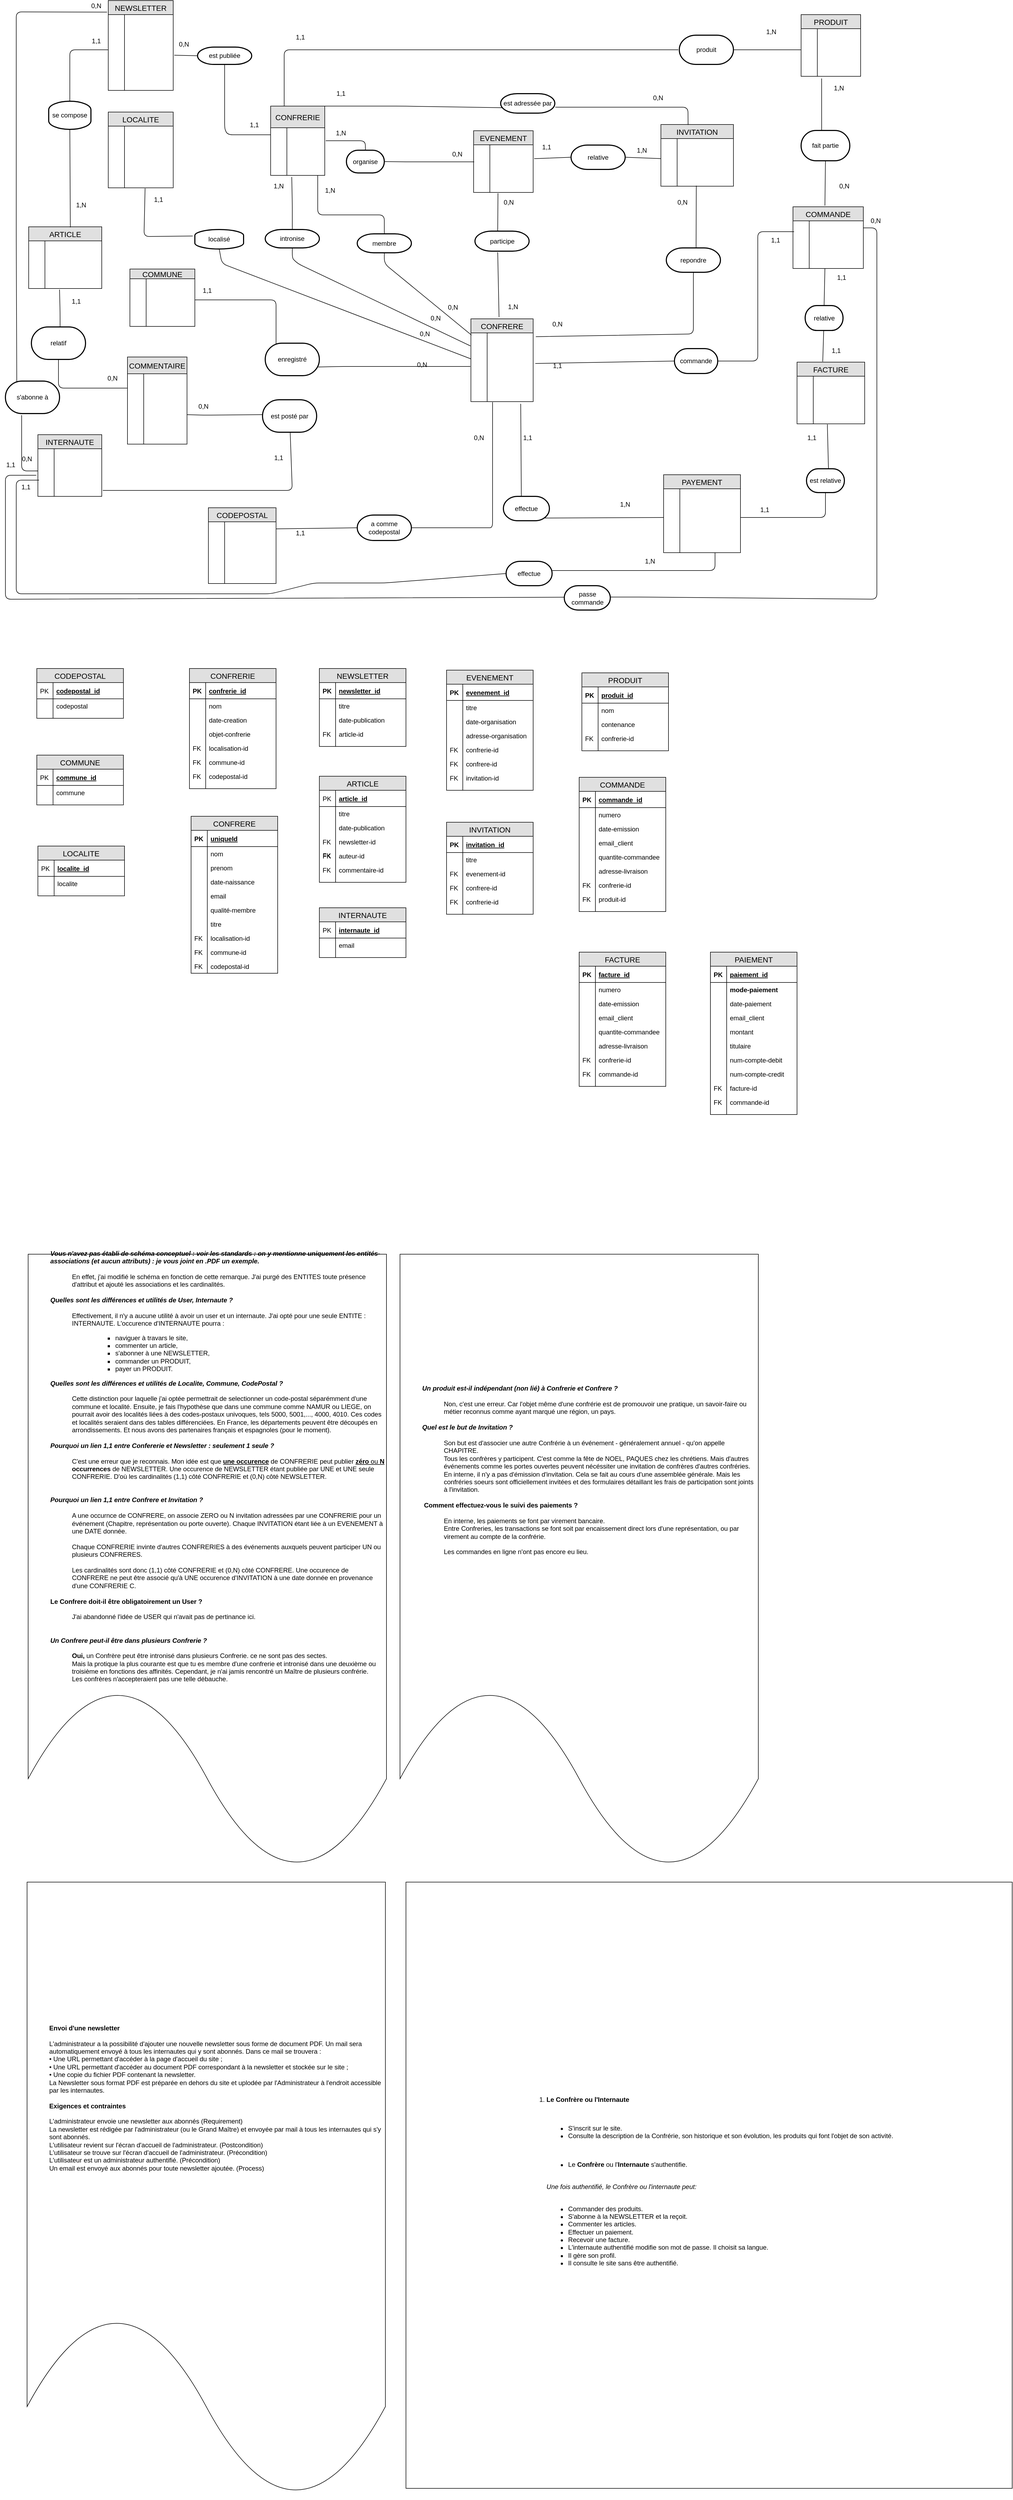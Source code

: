<mxfile version="10.6.1" type="github"><diagram id="ENBgC-RiLO1eivE0AEco" name="Page-1"><mxGraphModel dx="992" dy="393" grid="1" gridSize="10" guides="1" tooltips="1" connect="1" arrows="1" fold="1" page="1" pageScale="1" pageWidth="1654" pageHeight="1169" math="0" shadow="0"><root><mxCell id="0"/><mxCell id="1" parent="0"/><mxCell id="EsAB_OudDVWppmPAbpcz-1" value="CONFRERIE" style="swimlane;fontStyle=0;childLayout=stackLayout;horizontal=1;startSize=40;fillColor=#e0e0e0;horizontalStack=0;resizeParent=1;resizeParentMax=0;resizeLast=0;collapsible=1;marginBottom=0;swimlaneFillColor=#ffffff;align=center;fontSize=14;" parent="1" vertex="1"><mxGeometry x="510" y="239" width="100" height="128" as="geometry"/></mxCell><mxCell id="EsAB_OudDVWppmPAbpcz-4" value="" style="shape=partialRectangle;top=0;left=0;right=0;bottom=0;align=left;verticalAlign=top;fillColor=none;spacingLeft=34;spacingRight=4;overflow=hidden;rotatable=0;points=[[0,0.5],[1,0.5]];portConstraint=eastwest;dropTarget=0;fontSize=12;" parent="EsAB_OudDVWppmPAbpcz-1" vertex="1"><mxGeometry y="40" width="100" height="26" as="geometry"/></mxCell><mxCell id="EsAB_OudDVWppmPAbpcz-5" value="" style="shape=partialRectangle;top=0;left=0;bottom=0;fillColor=none;align=left;verticalAlign=top;spacingLeft=4;spacingRight=4;overflow=hidden;rotatable=0;points=[];portConstraint=eastwest;part=1;fontSize=12;" parent="EsAB_OudDVWppmPAbpcz-4" vertex="1" connectable="0"><mxGeometry width="30" height="26" as="geometry"/></mxCell><mxCell id="EsAB_OudDVWppmPAbpcz-6" value="" style="shape=partialRectangle;top=0;left=0;right=0;bottom=0;align=left;verticalAlign=top;fillColor=none;spacingLeft=34;spacingRight=4;overflow=hidden;rotatable=0;points=[[0,0.5],[1,0.5]];portConstraint=eastwest;dropTarget=0;fontSize=12;" parent="EsAB_OudDVWppmPAbpcz-1" vertex="1"><mxGeometry y="66" width="100" height="26" as="geometry"/></mxCell><mxCell id="EsAB_OudDVWppmPAbpcz-7" value="" style="shape=partialRectangle;top=0;left=0;bottom=0;fillColor=none;align=left;verticalAlign=top;spacingLeft=4;spacingRight=4;overflow=hidden;rotatable=0;points=[];portConstraint=eastwest;part=1;fontSize=12;" parent="EsAB_OudDVWppmPAbpcz-6" vertex="1" connectable="0"><mxGeometry width="30" height="26" as="geometry"/></mxCell><mxCell id="EsAB_OudDVWppmPAbpcz-8" value="" style="shape=partialRectangle;top=0;left=0;right=0;bottom=0;align=left;verticalAlign=top;fillColor=none;spacingLeft=34;spacingRight=4;overflow=hidden;rotatable=0;points=[[0,0.5],[1,0.5]];portConstraint=eastwest;dropTarget=0;fontSize=12;" parent="EsAB_OudDVWppmPAbpcz-1" vertex="1"><mxGeometry y="92" width="100" height="26" as="geometry"/></mxCell><mxCell id="EsAB_OudDVWppmPAbpcz-9" value="" style="shape=partialRectangle;top=0;left=0;bottom=0;fillColor=none;align=left;verticalAlign=top;spacingLeft=4;spacingRight=4;overflow=hidden;rotatable=0;points=[];portConstraint=eastwest;part=1;fontSize=12;" parent="EsAB_OudDVWppmPAbpcz-8" vertex="1" connectable="0"><mxGeometry width="30" height="26" as="geometry"/></mxCell><mxCell id="EsAB_OudDVWppmPAbpcz-10" value="" style="shape=partialRectangle;top=0;left=0;right=0;bottom=0;align=left;verticalAlign=top;fillColor=none;spacingLeft=34;spacingRight=4;overflow=hidden;rotatable=0;points=[[0,0.5],[1,0.5]];portConstraint=eastwest;dropTarget=0;fontSize=12;" parent="EsAB_OudDVWppmPAbpcz-1" vertex="1"><mxGeometry y="118" width="100" height="10" as="geometry"/></mxCell><mxCell id="EsAB_OudDVWppmPAbpcz-11" value="" style="shape=partialRectangle;top=0;left=0;bottom=0;fillColor=none;align=left;verticalAlign=top;spacingLeft=4;spacingRight=4;overflow=hidden;rotatable=0;points=[];portConstraint=eastwest;part=1;fontSize=12;" parent="EsAB_OudDVWppmPAbpcz-10" vertex="1" connectable="0"><mxGeometry width="30" height="10" as="geometry"/></mxCell><mxCell id="EsAB_OudDVWppmPAbpcz-12" value="CONFRERE" style="swimlane;fontStyle=0;childLayout=stackLayout;horizontal=1;startSize=26;fillColor=#e0e0e0;horizontalStack=0;resizeParent=1;resizeParentMax=0;resizeLast=0;collapsible=1;marginBottom=0;swimlaneFillColor=#ffffff;align=center;fontSize=14;" parent="1" vertex="1"><mxGeometry x="880" y="632" width="115" height="153" as="geometry"/></mxCell><mxCell id="EsAB_OudDVWppmPAbpcz-15" value="" style="shape=partialRectangle;top=0;left=0;right=0;bottom=0;align=left;verticalAlign=top;fillColor=none;spacingLeft=34;spacingRight=4;overflow=hidden;rotatable=0;points=[[0,0.5],[1,0.5]];portConstraint=eastwest;dropTarget=0;fontSize=12;" parent="EsAB_OudDVWppmPAbpcz-12" vertex="1"><mxGeometry y="26" width="115" height="26" as="geometry"/></mxCell><mxCell id="EsAB_OudDVWppmPAbpcz-16" value="" style="shape=partialRectangle;top=0;left=0;bottom=0;fillColor=none;align=left;verticalAlign=top;spacingLeft=4;spacingRight=4;overflow=hidden;rotatable=0;points=[];portConstraint=eastwest;part=1;fontSize=12;" parent="EsAB_OudDVWppmPAbpcz-15" vertex="1" connectable="0"><mxGeometry width="30" height="26" as="geometry"/></mxCell><mxCell id="EsAB_OudDVWppmPAbpcz-17" value="" style="shape=partialRectangle;top=0;left=0;right=0;bottom=0;align=left;verticalAlign=top;fillColor=none;spacingLeft=34;spacingRight=4;overflow=hidden;rotatable=0;points=[[0,0.5],[1,0.5]];portConstraint=eastwest;dropTarget=0;fontSize=12;" parent="EsAB_OudDVWppmPAbpcz-12" vertex="1"><mxGeometry y="52" width="115" height="26" as="geometry"/></mxCell><mxCell id="EsAB_OudDVWppmPAbpcz-18" value="" style="shape=partialRectangle;top=0;left=0;bottom=0;fillColor=none;align=left;verticalAlign=top;spacingLeft=4;spacingRight=4;overflow=hidden;rotatable=0;points=[];portConstraint=eastwest;part=1;fontSize=12;" parent="EsAB_OudDVWppmPAbpcz-17" vertex="1" connectable="0"><mxGeometry width="30" height="26" as="geometry"/></mxCell><mxCell id="EsAB_OudDVWppmPAbpcz-21" value="" style="shape=partialRectangle;top=0;left=0;right=0;bottom=0;align=left;verticalAlign=top;fillColor=none;spacingLeft=34;spacingRight=4;overflow=hidden;rotatable=0;points=[[0,0.5],[1,0.5]];portConstraint=eastwest;dropTarget=0;fontSize=12;" parent="EsAB_OudDVWppmPAbpcz-12" vertex="1"><mxGeometry y="78" width="115" height="49" as="geometry"/></mxCell><mxCell id="EsAB_OudDVWppmPAbpcz-22" value="" style="shape=partialRectangle;top=0;left=0;bottom=0;fillColor=none;align=left;verticalAlign=top;spacingLeft=4;spacingRight=4;overflow=hidden;rotatable=0;points=[];portConstraint=eastwest;part=1;fontSize=12;" parent="EsAB_OudDVWppmPAbpcz-21" vertex="1" connectable="0"><mxGeometry width="30" height="49" as="geometry"/></mxCell><mxCell id="EsAB_OudDVWppmPAbpcz-19" value="" style="shape=partialRectangle;top=0;left=0;right=0;bottom=0;align=left;verticalAlign=top;fillColor=none;spacingLeft=34;spacingRight=4;overflow=hidden;rotatable=0;points=[[0,0.5],[1,0.5]];portConstraint=eastwest;dropTarget=0;fontSize=12;" parent="EsAB_OudDVWppmPAbpcz-12" vertex="1"><mxGeometry y="127" width="115" height="26" as="geometry"/></mxCell><mxCell id="EsAB_OudDVWppmPAbpcz-20" value="" style="shape=partialRectangle;top=0;left=0;bottom=0;fillColor=none;align=left;verticalAlign=top;spacingLeft=4;spacingRight=4;overflow=hidden;rotatable=0;points=[];portConstraint=eastwest;part=1;fontSize=12;" parent="EsAB_OudDVWppmPAbpcz-19" vertex="1" connectable="0"><mxGeometry width="30" height="26" as="geometry"/></mxCell><mxCell id="EsAB_OudDVWppmPAbpcz-26" value="intronise" style="strokeWidth=2;html=1;shape=mxgraph.flowchart.terminator;whiteSpace=wrap;" parent="1" vertex="1"><mxGeometry x="500" y="467" width="100" height="34" as="geometry"/></mxCell><mxCell id="RFWltNv-4CXDlc8qTczW-1" value="LOCALITE" style="swimlane;fontStyle=0;childLayout=stackLayout;horizontal=1;startSize=26;fillColor=#e0e0e0;horizontalStack=0;resizeParent=1;resizeParentMax=0;resizeLast=0;collapsible=1;marginBottom=0;swimlaneFillColor=#ffffff;align=center;fontSize=14;" parent="1" vertex="1"><mxGeometry x="210" y="250" width="120" height="140" as="geometry"/></mxCell><mxCell id="RFWltNv-4CXDlc8qTczW-4" value="" style="shape=partialRectangle;top=0;left=0;right=0;bottom=0;align=left;verticalAlign=top;fillColor=none;spacingLeft=34;spacingRight=4;overflow=hidden;rotatable=0;points=[[0,0.5],[1,0.5]];portConstraint=eastwest;dropTarget=0;fontSize=12;" parent="RFWltNv-4CXDlc8qTczW-1" vertex="1"><mxGeometry y="26" width="120" height="26" as="geometry"/></mxCell><mxCell id="RFWltNv-4CXDlc8qTczW-5" value="" style="shape=partialRectangle;top=0;left=0;bottom=0;fillColor=none;align=left;verticalAlign=top;spacingLeft=4;spacingRight=4;overflow=hidden;rotatable=0;points=[];portConstraint=eastwest;part=1;fontSize=12;" parent="RFWltNv-4CXDlc8qTczW-4" vertex="1" connectable="0"><mxGeometry width="30" height="26" as="geometry"/></mxCell><mxCell id="BMXYQZHqc4qMKt_7PEtb-10" value="" style="shape=partialRectangle;top=0;left=0;right=0;bottom=0;align=left;verticalAlign=top;fillColor=none;spacingLeft=34;spacingRight=4;overflow=hidden;rotatable=0;points=[[0,0.5],[1,0.5]];portConstraint=eastwest;dropTarget=0;fontSize=12;" parent="RFWltNv-4CXDlc8qTczW-1" vertex="1"><mxGeometry y="52" width="120" height="26" as="geometry"/></mxCell><mxCell id="BMXYQZHqc4qMKt_7PEtb-11" value="" style="shape=partialRectangle;top=0;left=0;bottom=0;fillColor=none;align=left;verticalAlign=top;spacingLeft=4;spacingRight=4;overflow=hidden;rotatable=0;points=[];portConstraint=eastwest;part=1;fontSize=12;" parent="BMXYQZHqc4qMKt_7PEtb-10" vertex="1" connectable="0"><mxGeometry width="30" height="26" as="geometry"/></mxCell><mxCell id="RFWltNv-4CXDlc8qTczW-6" value="" style="shape=partialRectangle;top=0;left=0;right=0;bottom=0;align=left;verticalAlign=top;fillColor=none;spacingLeft=34;spacingRight=4;overflow=hidden;rotatable=0;points=[[0,0.5],[1,0.5]];portConstraint=eastwest;dropTarget=0;fontSize=12;" parent="RFWltNv-4CXDlc8qTczW-1" vertex="1"><mxGeometry y="78" width="120" height="26" as="geometry"/></mxCell><mxCell id="RFWltNv-4CXDlc8qTczW-7" value="" style="shape=partialRectangle;top=0;left=0;bottom=0;fillColor=none;align=left;verticalAlign=top;spacingLeft=4;spacingRight=4;overflow=hidden;rotatable=0;points=[];portConstraint=eastwest;part=1;fontSize=12;" parent="RFWltNv-4CXDlc8qTczW-6" vertex="1" connectable="0"><mxGeometry width="30" height="26" as="geometry"/></mxCell><mxCell id="RFWltNv-4CXDlc8qTczW-8" value="" style="shape=partialRectangle;top=0;left=0;right=0;bottom=0;align=left;verticalAlign=top;fillColor=none;spacingLeft=34;spacingRight=4;overflow=hidden;rotatable=0;points=[[0,0.5],[1,0.5]];portConstraint=eastwest;dropTarget=0;fontSize=12;" parent="RFWltNv-4CXDlc8qTczW-1" vertex="1"><mxGeometry y="104" width="120" height="26" as="geometry"/></mxCell><mxCell id="RFWltNv-4CXDlc8qTczW-9" value="" style="shape=partialRectangle;top=0;left=0;bottom=0;fillColor=none;align=left;verticalAlign=top;spacingLeft=4;spacingRight=4;overflow=hidden;rotatable=0;points=[];portConstraint=eastwest;part=1;fontSize=12;" parent="RFWltNv-4CXDlc8qTczW-8" vertex="1" connectable="0"><mxGeometry width="30" height="26" as="geometry"/></mxCell><mxCell id="RFWltNv-4CXDlc8qTczW-10" value="" style="shape=partialRectangle;top=0;left=0;right=0;bottom=0;align=left;verticalAlign=top;fillColor=none;spacingLeft=34;spacingRight=4;overflow=hidden;rotatable=0;points=[[0,0.5],[1,0.5]];portConstraint=eastwest;dropTarget=0;fontSize=12;" parent="RFWltNv-4CXDlc8qTczW-1" vertex="1"><mxGeometry y="130" width="120" height="10" as="geometry"/></mxCell><mxCell id="RFWltNv-4CXDlc8qTczW-11" value="" style="shape=partialRectangle;top=0;left=0;bottom=0;fillColor=none;align=left;verticalAlign=top;spacingLeft=4;spacingRight=4;overflow=hidden;rotatable=0;points=[];portConstraint=eastwest;part=1;fontSize=12;" parent="RFWltNv-4CXDlc8qTczW-10" vertex="1" connectable="0"><mxGeometry width="30" height="10" as="geometry"/></mxCell><mxCell id="RFWltNv-4CXDlc8qTczW-12" value="COMMUNE" style="swimlane;fontStyle=0;childLayout=stackLayout;horizontal=1;startSize=18;fillColor=#e0e0e0;horizontalStack=0;resizeParent=1;resizeParentMax=0;resizeLast=0;collapsible=1;marginBottom=0;swimlaneFillColor=#ffffff;align=center;fontSize=14;" parent="1" vertex="1"><mxGeometry x="250" y="540" width="120" height="106" as="geometry"/></mxCell><mxCell id="RFWltNv-4CXDlc8qTczW-15" value="" style="shape=partialRectangle;top=0;left=0;right=0;bottom=0;align=left;verticalAlign=top;fillColor=none;spacingLeft=34;spacingRight=4;overflow=hidden;rotatable=0;points=[[0,0.5],[1,0.5]];portConstraint=eastwest;dropTarget=0;fontSize=12;" parent="RFWltNv-4CXDlc8qTczW-12" vertex="1"><mxGeometry y="18" width="120" height="26" as="geometry"/></mxCell><mxCell id="RFWltNv-4CXDlc8qTczW-16" value="" style="shape=partialRectangle;top=0;left=0;bottom=0;fillColor=none;align=left;verticalAlign=top;spacingLeft=4;spacingRight=4;overflow=hidden;rotatable=0;points=[];portConstraint=eastwest;part=1;fontSize=12;" parent="RFWltNv-4CXDlc8qTczW-15" vertex="1" connectable="0"><mxGeometry width="30" height="26" as="geometry"/></mxCell><mxCell id="RFWltNv-4CXDlc8qTczW-17" value="" style="shape=partialRectangle;top=0;left=0;right=0;bottom=0;align=left;verticalAlign=top;fillColor=none;spacingLeft=34;spacingRight=4;overflow=hidden;rotatable=0;points=[[0,0.5],[1,0.5]];portConstraint=eastwest;dropTarget=0;fontSize=12;" parent="RFWltNv-4CXDlc8qTczW-12" vertex="1"><mxGeometry y="44" width="120" height="26" as="geometry"/></mxCell><mxCell id="RFWltNv-4CXDlc8qTczW-18" value="" style="shape=partialRectangle;top=0;left=0;bottom=0;fillColor=none;align=left;verticalAlign=top;spacingLeft=4;spacingRight=4;overflow=hidden;rotatable=0;points=[];portConstraint=eastwest;part=1;fontSize=12;" parent="RFWltNv-4CXDlc8qTczW-17" vertex="1" connectable="0"><mxGeometry width="30" height="26" as="geometry"/></mxCell><mxCell id="RFWltNv-4CXDlc8qTczW-19" value="" style="shape=partialRectangle;top=0;left=0;right=0;bottom=0;align=left;verticalAlign=top;fillColor=none;spacingLeft=34;spacingRight=4;overflow=hidden;rotatable=0;points=[[0,0.5],[1,0.5]];portConstraint=eastwest;dropTarget=0;fontSize=12;" parent="RFWltNv-4CXDlc8qTczW-12" vertex="1"><mxGeometry y="70" width="120" height="26" as="geometry"/></mxCell><mxCell id="RFWltNv-4CXDlc8qTczW-20" value="" style="shape=partialRectangle;top=0;left=0;bottom=0;fillColor=none;align=left;verticalAlign=top;spacingLeft=4;spacingRight=4;overflow=hidden;rotatable=0;points=[];portConstraint=eastwest;part=1;fontSize=12;" parent="RFWltNv-4CXDlc8qTczW-19" vertex="1" connectable="0"><mxGeometry width="30" height="26" as="geometry"/></mxCell><mxCell id="RFWltNv-4CXDlc8qTczW-21" value="" style="shape=partialRectangle;top=0;left=0;right=0;bottom=0;align=left;verticalAlign=top;fillColor=none;spacingLeft=34;spacingRight=4;overflow=hidden;rotatable=0;points=[[0,0.5],[1,0.5]];portConstraint=eastwest;dropTarget=0;fontSize=12;" parent="RFWltNv-4CXDlc8qTczW-12" vertex="1"><mxGeometry y="96" width="120" height="10" as="geometry"/></mxCell><mxCell id="RFWltNv-4CXDlc8qTczW-22" value="" style="shape=partialRectangle;top=0;left=0;bottom=0;fillColor=none;align=left;verticalAlign=top;spacingLeft=4;spacingRight=4;overflow=hidden;rotatable=0;points=[];portConstraint=eastwest;part=1;fontSize=12;" parent="RFWltNv-4CXDlc8qTczW-21" vertex="1" connectable="0"><mxGeometry width="30" height="10" as="geometry"/></mxCell><mxCell id="RFWltNv-4CXDlc8qTczW-23" value="CODEPOSTAL" style="swimlane;fontStyle=0;childLayout=stackLayout;horizontal=1;startSize=26;fillColor=#e0e0e0;horizontalStack=0;resizeParent=1;resizeParentMax=0;resizeLast=0;collapsible=1;marginBottom=0;swimlaneFillColor=#ffffff;align=center;fontSize=14;" parent="1" vertex="1"><mxGeometry x="395" y="981" width="125" height="140" as="geometry"/></mxCell><mxCell id="RFWltNv-4CXDlc8qTczW-26" value="" style="shape=partialRectangle;top=0;left=0;right=0;bottom=0;align=left;verticalAlign=top;fillColor=none;spacingLeft=34;spacingRight=4;overflow=hidden;rotatable=0;points=[[0,0.5],[1,0.5]];portConstraint=eastwest;dropTarget=0;fontSize=12;" parent="RFWltNv-4CXDlc8qTczW-23" vertex="1"><mxGeometry y="26" width="125" height="26" as="geometry"/></mxCell><mxCell id="RFWltNv-4CXDlc8qTczW-27" value="" style="shape=partialRectangle;top=0;left=0;bottom=0;fillColor=none;align=left;verticalAlign=top;spacingLeft=4;spacingRight=4;overflow=hidden;rotatable=0;points=[];portConstraint=eastwest;part=1;fontSize=12;" parent="RFWltNv-4CXDlc8qTczW-26" vertex="1" connectable="0"><mxGeometry width="30" height="26" as="geometry"/></mxCell><mxCell id="RFWltNv-4CXDlc8qTczW-28" value="" style="shape=partialRectangle;top=0;left=0;right=0;bottom=0;align=left;verticalAlign=top;fillColor=none;spacingLeft=34;spacingRight=4;overflow=hidden;rotatable=0;points=[[0,0.5],[1,0.5]];portConstraint=eastwest;dropTarget=0;fontSize=12;" parent="RFWltNv-4CXDlc8qTczW-23" vertex="1"><mxGeometry y="52" width="125" height="26" as="geometry"/></mxCell><mxCell id="RFWltNv-4CXDlc8qTczW-29" value="" style="shape=partialRectangle;top=0;left=0;bottom=0;fillColor=none;align=left;verticalAlign=top;spacingLeft=4;spacingRight=4;overflow=hidden;rotatable=0;points=[];portConstraint=eastwest;part=1;fontSize=12;" parent="RFWltNv-4CXDlc8qTczW-28" vertex="1" connectable="0"><mxGeometry width="30" height="26" as="geometry"/></mxCell><mxCell id="TJJwlO2KFBkalC4Ivr4--3" value="" style="shape=partialRectangle;top=0;left=0;right=0;bottom=0;align=left;verticalAlign=top;fillColor=none;spacingLeft=34;spacingRight=4;overflow=hidden;rotatable=0;points=[[0,0.5],[1,0.5]];portConstraint=eastwest;dropTarget=0;fontSize=12;" vertex="1" parent="RFWltNv-4CXDlc8qTczW-23"><mxGeometry y="78" width="125" height="26" as="geometry"/></mxCell><mxCell id="TJJwlO2KFBkalC4Ivr4--4" value="" style="shape=partialRectangle;top=0;left=0;bottom=0;fillColor=none;align=left;verticalAlign=top;spacingLeft=4;spacingRight=4;overflow=hidden;rotatable=0;points=[];portConstraint=eastwest;part=1;fontSize=12;" vertex="1" connectable="0" parent="TJJwlO2KFBkalC4Ivr4--3"><mxGeometry width="30" height="26" as="geometry"/></mxCell><mxCell id="RFWltNv-4CXDlc8qTczW-30" value="" style="shape=partialRectangle;top=0;left=0;right=0;bottom=0;align=left;verticalAlign=top;fillColor=none;spacingLeft=34;spacingRight=4;overflow=hidden;rotatable=0;points=[[0,0.5],[1,0.5]];portConstraint=eastwest;dropTarget=0;fontSize=12;" parent="RFWltNv-4CXDlc8qTczW-23" vertex="1"><mxGeometry y="104" width="125" height="26" as="geometry"/></mxCell><mxCell id="RFWltNv-4CXDlc8qTczW-31" value="" style="shape=partialRectangle;top=0;left=0;bottom=0;fillColor=none;align=left;verticalAlign=top;spacingLeft=4;spacingRight=4;overflow=hidden;rotatable=0;points=[];portConstraint=eastwest;part=1;fontSize=12;" parent="RFWltNv-4CXDlc8qTczW-30" vertex="1" connectable="0"><mxGeometry width="30" height="26" as="geometry"/></mxCell><mxCell id="RFWltNv-4CXDlc8qTczW-32" value="" style="shape=partialRectangle;top=0;left=0;right=0;bottom=0;align=left;verticalAlign=top;fillColor=none;spacingLeft=34;spacingRight=4;overflow=hidden;rotatable=0;points=[[0,0.5],[1,0.5]];portConstraint=eastwest;dropTarget=0;fontSize=12;" parent="RFWltNv-4CXDlc8qTczW-23" vertex="1"><mxGeometry y="130" width="125" height="10" as="geometry"/></mxCell><mxCell id="RFWltNv-4CXDlc8qTczW-33" value="" style="shape=partialRectangle;top=0;left=0;bottom=0;fillColor=none;align=left;verticalAlign=top;spacingLeft=4;spacingRight=4;overflow=hidden;rotatable=0;points=[];portConstraint=eastwest;part=1;fontSize=12;" parent="RFWltNv-4CXDlc8qTczW-32" vertex="1" connectable="0"><mxGeometry width="30" height="10" as="geometry"/></mxCell><mxCell id="RFWltNv-4CXDlc8qTczW-43" value="enregistré" style="strokeWidth=2;html=1;shape=mxgraph.flowchart.terminator;whiteSpace=wrap;" parent="1" vertex="1"><mxGeometry x="500" y="677" width="100" height="60" as="geometry"/></mxCell><mxCell id="RFWltNv-4CXDlc8qTczW-47" value="est posté par" style="strokeWidth=2;html=1;shape=mxgraph.flowchart.terminator;whiteSpace=wrap;" parent="1" vertex="1"><mxGeometry x="495" y="781.5" width="100" height="60" as="geometry"/></mxCell><mxCell id="RFWltNv-4CXDlc8qTczW-44" value="localisé" style="strokeWidth=2;html=1;shape=mxgraph.flowchart.terminator;whiteSpace=wrap;direction=south;" parent="1" vertex="1"><mxGeometry x="370" y="467" width="90" height="36" as="geometry"/></mxCell><mxCell id="3PuW3XH1jWnf0Jjwgp-5-1" value="EVENEMENT" style="swimlane;fontStyle=0;childLayout=stackLayout;horizontal=1;startSize=26;fillColor=#e0e0e0;horizontalStack=0;resizeParent=1;resizeParentMax=0;resizeLast=0;collapsible=1;marginBottom=0;swimlaneFillColor=#ffffff;align=center;fontSize=14;" parent="1" vertex="1"><mxGeometry x="885" y="284.5" width="110" height="114" as="geometry"/></mxCell><mxCell id="3PuW3XH1jWnf0Jjwgp-5-4" value="" style="shape=partialRectangle;top=0;left=0;right=0;bottom=0;align=left;verticalAlign=top;fillColor=none;spacingLeft=34;spacingRight=4;overflow=hidden;rotatable=0;points=[[0,0.5],[1,0.5]];portConstraint=eastwest;dropTarget=0;fontSize=12;" parent="3PuW3XH1jWnf0Jjwgp-5-1" vertex="1"><mxGeometry y="26" width="110" height="26" as="geometry"/></mxCell><mxCell id="3PuW3XH1jWnf0Jjwgp-5-5" value="" style="shape=partialRectangle;top=0;left=0;bottom=0;fillColor=none;align=left;verticalAlign=top;spacingLeft=4;spacingRight=4;overflow=hidden;rotatable=0;points=[];portConstraint=eastwest;part=1;fontSize=12;" parent="3PuW3XH1jWnf0Jjwgp-5-4" vertex="1" connectable="0"><mxGeometry width="30" height="26" as="geometry"/></mxCell><mxCell id="3PuW3XH1jWnf0Jjwgp-5-6" value="" style="shape=partialRectangle;top=0;left=0;right=0;bottom=0;align=left;verticalAlign=top;fillColor=none;spacingLeft=34;spacingRight=4;overflow=hidden;rotatable=0;points=[[0,0.5],[1,0.5]];portConstraint=eastwest;dropTarget=0;fontSize=12;" parent="3PuW3XH1jWnf0Jjwgp-5-1" vertex="1"><mxGeometry y="52" width="110" height="26" as="geometry"/></mxCell><mxCell id="3PuW3XH1jWnf0Jjwgp-5-7" value="" style="shape=partialRectangle;top=0;left=0;bottom=0;fillColor=none;align=left;verticalAlign=top;spacingLeft=4;spacingRight=4;overflow=hidden;rotatable=0;points=[];portConstraint=eastwest;part=1;fontSize=12;" parent="3PuW3XH1jWnf0Jjwgp-5-6" vertex="1" connectable="0"><mxGeometry width="30" height="26" as="geometry"/></mxCell><mxCell id="3PuW3XH1jWnf0Jjwgp-5-8" value="" style="shape=partialRectangle;top=0;left=0;right=0;bottom=0;align=left;verticalAlign=top;fillColor=none;spacingLeft=34;spacingRight=4;overflow=hidden;rotatable=0;points=[[0,0.5],[1,0.5]];portConstraint=eastwest;dropTarget=0;fontSize=12;" parent="3PuW3XH1jWnf0Jjwgp-5-1" vertex="1"><mxGeometry y="78" width="110" height="26" as="geometry"/></mxCell><mxCell id="3PuW3XH1jWnf0Jjwgp-5-9" value="" style="shape=partialRectangle;top=0;left=0;bottom=0;fillColor=none;align=left;verticalAlign=top;spacingLeft=4;spacingRight=4;overflow=hidden;rotatable=0;points=[];portConstraint=eastwest;part=1;fontSize=12;" parent="3PuW3XH1jWnf0Jjwgp-5-8" vertex="1" connectable="0"><mxGeometry width="30" height="26" as="geometry"/></mxCell><mxCell id="3PuW3XH1jWnf0Jjwgp-5-10" value="" style="shape=partialRectangle;top=0;left=0;right=0;bottom=0;align=left;verticalAlign=top;fillColor=none;spacingLeft=34;spacingRight=4;overflow=hidden;rotatable=0;points=[[0,0.5],[1,0.5]];portConstraint=eastwest;dropTarget=0;fontSize=12;" parent="3PuW3XH1jWnf0Jjwgp-5-1" vertex="1"><mxGeometry y="104" width="110" height="10" as="geometry"/></mxCell><mxCell id="3PuW3XH1jWnf0Jjwgp-5-11" value="" style="shape=partialRectangle;top=0;left=0;bottom=0;fillColor=none;align=left;verticalAlign=top;spacingLeft=4;spacingRight=4;overflow=hidden;rotatable=0;points=[];portConstraint=eastwest;part=1;fontSize=12;" parent="3PuW3XH1jWnf0Jjwgp-5-10" vertex="1" connectable="0"><mxGeometry width="30" height="10" as="geometry"/></mxCell><mxCell id="3PuW3XH1jWnf0Jjwgp-5-13" value="participe" style="strokeWidth=2;html=1;shape=mxgraph.flowchart.terminator;whiteSpace=wrap;" parent="1" vertex="1"><mxGeometry x="887.5" y="470" width="100" height="37" as="geometry"/></mxCell><mxCell id="3PuW3XH1jWnf0Jjwgp-5-49" value="relative" style="strokeWidth=2;html=1;shape=mxgraph.flowchart.terminator;whiteSpace=wrap;" parent="1" vertex="1"><mxGeometry x="1065" y="311" width="100" height="45" as="geometry"/></mxCell><mxCell id="3PuW3XH1jWnf0Jjwgp-5-15" value="organise" style="strokeWidth=2;html=1;shape=mxgraph.flowchart.terminator;whiteSpace=wrap;" parent="1" vertex="1"><mxGeometry x="650" y="320.5" width="70" height="42" as="geometry"/></mxCell><mxCell id="3PuW3XH1jWnf0Jjwgp-5-17" value="produit" style="strokeWidth=2;html=1;shape=mxgraph.flowchart.terminator;whiteSpace=wrap;" parent="1" vertex="1"><mxGeometry x="1265" y="108" width="100" height="54" as="geometry"/></mxCell><mxCell id="3PuW3XH1jWnf0Jjwgp-5-19" value="INVITATION" style="swimlane;fontStyle=0;childLayout=stackLayout;horizontal=1;startSize=26;fillColor=#e0e0e0;horizontalStack=0;resizeParent=1;resizeParentMax=0;resizeLast=0;collapsible=1;marginBottom=0;swimlaneFillColor=#ffffff;align=center;fontSize=14;" parent="1" vertex="1"><mxGeometry x="1231" y="273" width="134" height="114" as="geometry"/></mxCell><mxCell id="3PuW3XH1jWnf0Jjwgp-5-22" value="" style="shape=partialRectangle;top=0;left=0;right=0;bottom=0;align=left;verticalAlign=top;fillColor=none;spacingLeft=34;spacingRight=4;overflow=hidden;rotatable=0;points=[[0,0.5],[1,0.5]];portConstraint=eastwest;dropTarget=0;fontSize=12;" parent="3PuW3XH1jWnf0Jjwgp-5-19" vertex="1"><mxGeometry y="26" width="134" height="26" as="geometry"/></mxCell><mxCell id="3PuW3XH1jWnf0Jjwgp-5-23" value="" style="shape=partialRectangle;top=0;left=0;bottom=0;fillColor=none;align=left;verticalAlign=top;spacingLeft=4;spacingRight=4;overflow=hidden;rotatable=0;points=[];portConstraint=eastwest;part=1;fontSize=12;" parent="3PuW3XH1jWnf0Jjwgp-5-22" vertex="1" connectable="0"><mxGeometry width="30" height="26" as="geometry"/></mxCell><mxCell id="3PuW3XH1jWnf0Jjwgp-5-24" value="" style="shape=partialRectangle;top=0;left=0;right=0;bottom=0;align=left;verticalAlign=top;fillColor=none;spacingLeft=34;spacingRight=4;overflow=hidden;rotatable=0;points=[[0,0.5],[1,0.5]];portConstraint=eastwest;dropTarget=0;fontSize=12;" parent="3PuW3XH1jWnf0Jjwgp-5-19" vertex="1"><mxGeometry y="52" width="134" height="26" as="geometry"/></mxCell><mxCell id="3PuW3XH1jWnf0Jjwgp-5-25" value="" style="shape=partialRectangle;top=0;left=0;bottom=0;fillColor=none;align=left;verticalAlign=top;spacingLeft=4;spacingRight=4;overflow=hidden;rotatable=0;points=[];portConstraint=eastwest;part=1;fontSize=12;" parent="3PuW3XH1jWnf0Jjwgp-5-24" vertex="1" connectable="0"><mxGeometry width="30" height="26" as="geometry"/></mxCell><mxCell id="3PuW3XH1jWnf0Jjwgp-5-26" value="" style="shape=partialRectangle;top=0;left=0;right=0;bottom=0;align=left;verticalAlign=top;fillColor=none;spacingLeft=34;spacingRight=4;overflow=hidden;rotatable=0;points=[[0,0.5],[1,0.5]];portConstraint=eastwest;dropTarget=0;fontSize=12;" parent="3PuW3XH1jWnf0Jjwgp-5-19" vertex="1"><mxGeometry y="78" width="134" height="26" as="geometry"/></mxCell><mxCell id="3PuW3XH1jWnf0Jjwgp-5-27" value="" style="shape=partialRectangle;top=0;left=0;bottom=0;fillColor=none;align=left;verticalAlign=top;spacingLeft=4;spacingRight=4;overflow=hidden;rotatable=0;points=[];portConstraint=eastwest;part=1;fontSize=12;" parent="3PuW3XH1jWnf0Jjwgp-5-26" vertex="1" connectable="0"><mxGeometry width="30" height="26" as="geometry"/></mxCell><mxCell id="3PuW3XH1jWnf0Jjwgp-5-28" value="" style="shape=partialRectangle;top=0;left=0;right=0;bottom=0;align=left;verticalAlign=top;fillColor=none;spacingLeft=34;spacingRight=4;overflow=hidden;rotatable=0;points=[[0,0.5],[1,0.5]];portConstraint=eastwest;dropTarget=0;fontSize=12;" parent="3PuW3XH1jWnf0Jjwgp-5-19" vertex="1"><mxGeometry y="104" width="134" height="10" as="geometry"/></mxCell><mxCell id="3PuW3XH1jWnf0Jjwgp-5-29" value="" style="shape=partialRectangle;top=0;left=0;bottom=0;fillColor=none;align=left;verticalAlign=top;spacingLeft=4;spacingRight=4;overflow=hidden;rotatable=0;points=[];portConstraint=eastwest;part=1;fontSize=12;" parent="3PuW3XH1jWnf0Jjwgp-5-28" vertex="1" connectable="0"><mxGeometry width="30" height="10" as="geometry"/></mxCell><mxCell id="3PuW3XH1jWnf0Jjwgp-5-37" value="PRODUIT" style="swimlane;fontStyle=0;childLayout=stackLayout;horizontal=1;startSize=26;fillColor=#e0e0e0;horizontalStack=0;resizeParent=1;resizeParentMax=0;resizeLast=0;collapsible=1;marginBottom=0;swimlaneFillColor=#ffffff;align=center;fontSize=14;" parent="1" vertex="1"><mxGeometry x="1490" y="70" width="110" height="114" as="geometry"/></mxCell><mxCell id="3PuW3XH1jWnf0Jjwgp-5-40" value="" style="shape=partialRectangle;top=0;left=0;right=0;bottom=0;align=left;verticalAlign=top;fillColor=none;spacingLeft=34;spacingRight=4;overflow=hidden;rotatable=0;points=[[0,0.5],[1,0.5]];portConstraint=eastwest;dropTarget=0;fontSize=12;" parent="3PuW3XH1jWnf0Jjwgp-5-37" vertex="1"><mxGeometry y="26" width="110" height="26" as="geometry"/></mxCell><mxCell id="3PuW3XH1jWnf0Jjwgp-5-41" value="" style="shape=partialRectangle;top=0;left=0;bottom=0;fillColor=none;align=left;verticalAlign=top;spacingLeft=4;spacingRight=4;overflow=hidden;rotatable=0;points=[];portConstraint=eastwest;part=1;fontSize=12;" parent="3PuW3XH1jWnf0Jjwgp-5-40" vertex="1" connectable="0"><mxGeometry width="30" height="26" as="geometry"/></mxCell><mxCell id="3PuW3XH1jWnf0Jjwgp-5-42" value="" style="shape=partialRectangle;top=0;left=0;right=0;bottom=0;align=left;verticalAlign=top;fillColor=none;spacingLeft=34;spacingRight=4;overflow=hidden;rotatable=0;points=[[0,0.5],[1,0.5]];portConstraint=eastwest;dropTarget=0;fontSize=12;" parent="3PuW3XH1jWnf0Jjwgp-5-37" vertex="1"><mxGeometry y="52" width="110" height="26" as="geometry"/></mxCell><mxCell id="3PuW3XH1jWnf0Jjwgp-5-43" value="" style="shape=partialRectangle;top=0;left=0;bottom=0;fillColor=none;align=left;verticalAlign=top;spacingLeft=4;spacingRight=4;overflow=hidden;rotatable=0;points=[];portConstraint=eastwest;part=1;fontSize=12;" parent="3PuW3XH1jWnf0Jjwgp-5-42" vertex="1" connectable="0"><mxGeometry width="30" height="26" as="geometry"/></mxCell><mxCell id="3PuW3XH1jWnf0Jjwgp-5-44" value="" style="shape=partialRectangle;top=0;left=0;right=0;bottom=0;align=left;verticalAlign=top;fillColor=none;spacingLeft=34;spacingRight=4;overflow=hidden;rotatable=0;points=[[0,0.5],[1,0.5]];portConstraint=eastwest;dropTarget=0;fontSize=12;" parent="3PuW3XH1jWnf0Jjwgp-5-37" vertex="1"><mxGeometry y="78" width="110" height="26" as="geometry"/></mxCell><mxCell id="3PuW3XH1jWnf0Jjwgp-5-45" value="" style="shape=partialRectangle;top=0;left=0;bottom=0;fillColor=none;align=left;verticalAlign=top;spacingLeft=4;spacingRight=4;overflow=hidden;rotatable=0;points=[];portConstraint=eastwest;part=1;fontSize=12;" parent="3PuW3XH1jWnf0Jjwgp-5-44" vertex="1" connectable="0"><mxGeometry width="30" height="26" as="geometry"/></mxCell><mxCell id="3PuW3XH1jWnf0Jjwgp-5-46" value="" style="shape=partialRectangle;top=0;left=0;right=0;bottom=0;align=left;verticalAlign=top;fillColor=none;spacingLeft=34;spacingRight=4;overflow=hidden;rotatable=0;points=[[0,0.5],[1,0.5]];portConstraint=eastwest;dropTarget=0;fontSize=12;" parent="3PuW3XH1jWnf0Jjwgp-5-37" vertex="1"><mxGeometry y="104" width="110" height="10" as="geometry"/></mxCell><mxCell id="3PuW3XH1jWnf0Jjwgp-5-47" value="" style="shape=partialRectangle;top=0;left=0;bottom=0;fillColor=none;align=left;verticalAlign=top;spacingLeft=4;spacingRight=4;overflow=hidden;rotatable=0;points=[];portConstraint=eastwest;part=1;fontSize=12;" parent="3PuW3XH1jWnf0Jjwgp-5-46" vertex="1" connectable="0"><mxGeometry width="30" height="10" as="geometry"/></mxCell><mxCell id="3PuW3XH1jWnf0Jjwgp-5-30" value="repondre" style="strokeWidth=2;html=1;shape=mxgraph.flowchart.terminator;whiteSpace=wrap;" parent="1" vertex="1"><mxGeometry x="1241" y="501" width="100" height="45" as="geometry"/></mxCell><mxCell id="3PuW3XH1jWnf0Jjwgp-5-34" value="est adressée par" style="strokeWidth=2;html=1;shape=mxgraph.flowchart.terminator;whiteSpace=wrap;" parent="1" vertex="1"><mxGeometry x="935" y="216" width="100" height="36" as="geometry"/></mxCell><mxCell id="3PuW3XH1jWnf0Jjwgp-5-55" value="COMMANDE" style="swimlane;fontStyle=0;childLayout=stackLayout;horizontal=1;startSize=26;fillColor=#e0e0e0;horizontalStack=0;resizeParent=1;resizeParentMax=0;resizeLast=0;collapsible=1;marginBottom=0;swimlaneFillColor=#ffffff;align=center;fontSize=14;" parent="1" vertex="1"><mxGeometry x="1475" y="425" width="130" height="114" as="geometry"/></mxCell><mxCell id="3PuW3XH1jWnf0Jjwgp-5-58" value="" style="shape=partialRectangle;top=0;left=0;right=0;bottom=0;align=left;verticalAlign=top;fillColor=none;spacingLeft=34;spacingRight=4;overflow=hidden;rotatable=0;points=[[0,0.5],[1,0.5]];portConstraint=eastwest;dropTarget=0;fontSize=12;" parent="3PuW3XH1jWnf0Jjwgp-5-55" vertex="1"><mxGeometry y="26" width="130" height="26" as="geometry"/></mxCell><mxCell id="3PuW3XH1jWnf0Jjwgp-5-59" value="" style="shape=partialRectangle;top=0;left=0;bottom=0;fillColor=none;align=left;verticalAlign=top;spacingLeft=4;spacingRight=4;overflow=hidden;rotatable=0;points=[];portConstraint=eastwest;part=1;fontSize=12;" parent="3PuW3XH1jWnf0Jjwgp-5-58" vertex="1" connectable="0"><mxGeometry width="30" height="26" as="geometry"/></mxCell><mxCell id="3PuW3XH1jWnf0Jjwgp-5-60" value="" style="shape=partialRectangle;top=0;left=0;right=0;bottom=0;align=left;verticalAlign=top;fillColor=none;spacingLeft=34;spacingRight=4;overflow=hidden;rotatable=0;points=[[0,0.5],[1,0.5]];portConstraint=eastwest;dropTarget=0;fontSize=12;" parent="3PuW3XH1jWnf0Jjwgp-5-55" vertex="1"><mxGeometry y="52" width="130" height="26" as="geometry"/></mxCell><mxCell id="3PuW3XH1jWnf0Jjwgp-5-61" value="" style="shape=partialRectangle;top=0;left=0;bottom=0;fillColor=none;align=left;verticalAlign=top;spacingLeft=4;spacingRight=4;overflow=hidden;rotatable=0;points=[];portConstraint=eastwest;part=1;fontSize=12;" parent="3PuW3XH1jWnf0Jjwgp-5-60" vertex="1" connectable="0"><mxGeometry width="30" height="26" as="geometry"/></mxCell><mxCell id="3PuW3XH1jWnf0Jjwgp-5-62" value="" style="shape=partialRectangle;top=0;left=0;right=0;bottom=0;align=left;verticalAlign=top;fillColor=none;spacingLeft=34;spacingRight=4;overflow=hidden;rotatable=0;points=[[0,0.5],[1,0.5]];portConstraint=eastwest;dropTarget=0;fontSize=12;" parent="3PuW3XH1jWnf0Jjwgp-5-55" vertex="1"><mxGeometry y="78" width="130" height="26" as="geometry"/></mxCell><mxCell id="3PuW3XH1jWnf0Jjwgp-5-63" value="" style="shape=partialRectangle;top=0;left=0;bottom=0;fillColor=none;align=left;verticalAlign=top;spacingLeft=4;spacingRight=4;overflow=hidden;rotatable=0;points=[];portConstraint=eastwest;part=1;fontSize=12;" parent="3PuW3XH1jWnf0Jjwgp-5-62" vertex="1" connectable="0"><mxGeometry width="30" height="26" as="geometry"/></mxCell><mxCell id="3PuW3XH1jWnf0Jjwgp-5-64" value="" style="shape=partialRectangle;top=0;left=0;right=0;bottom=0;align=left;verticalAlign=top;fillColor=none;spacingLeft=34;spacingRight=4;overflow=hidden;rotatable=0;points=[[0,0.5],[1,0.5]];portConstraint=eastwest;dropTarget=0;fontSize=12;" parent="3PuW3XH1jWnf0Jjwgp-5-55" vertex="1"><mxGeometry y="104" width="130" height="10" as="geometry"/></mxCell><mxCell id="3PuW3XH1jWnf0Jjwgp-5-65" value="" style="shape=partialRectangle;top=0;left=0;bottom=0;fillColor=none;align=left;verticalAlign=top;spacingLeft=4;spacingRight=4;overflow=hidden;rotatable=0;points=[];portConstraint=eastwest;part=1;fontSize=12;" parent="3PuW3XH1jWnf0Jjwgp-5-64" vertex="1" connectable="0"><mxGeometry width="30" height="10" as="geometry"/></mxCell><mxCell id="3PuW3XH1jWnf0Jjwgp-5-66" value="commande" style="strokeWidth=2;html=1;shape=mxgraph.flowchart.terminator;whiteSpace=wrap;" parent="1" vertex="1"><mxGeometry x="1256" y="687" width="80" height="46" as="geometry"/></mxCell><mxCell id="3PuW3XH1jWnf0Jjwgp-5-69" value="fait partie" style="strokeWidth=2;html=1;shape=mxgraph.flowchart.terminator;whiteSpace=wrap;" parent="1" vertex="1"><mxGeometry x="1490" y="284" width="90" height="56" as="geometry"/></mxCell><mxCell id="3PuW3XH1jWnf0Jjwgp-5-72" value="NEWSLETTER" style="swimlane;fontStyle=0;childLayout=stackLayout;horizontal=1;startSize=26;fillColor=#e0e0e0;horizontalStack=0;resizeParent=1;resizeParentMax=0;resizeLast=0;collapsible=1;marginBottom=0;swimlaneFillColor=#ffffff;align=center;fontSize=14;" parent="1" vertex="1"><mxGeometry x="210" y="44" width="120" height="166" as="geometry"/></mxCell><mxCell id="3PuW3XH1jWnf0Jjwgp-5-75" value="" style="shape=partialRectangle;top=0;left=0;right=0;bottom=0;align=left;verticalAlign=top;fillColor=none;spacingLeft=34;spacingRight=4;overflow=hidden;rotatable=0;points=[[0,0.5],[1,0.5]];portConstraint=eastwest;dropTarget=0;fontSize=12;" parent="3PuW3XH1jWnf0Jjwgp-5-72" vertex="1"><mxGeometry y="26" width="120" height="26" as="geometry"/></mxCell><mxCell id="3PuW3XH1jWnf0Jjwgp-5-76" value="" style="shape=partialRectangle;top=0;left=0;bottom=0;fillColor=none;align=left;verticalAlign=top;spacingLeft=4;spacingRight=4;overflow=hidden;rotatable=0;points=[];portConstraint=eastwest;part=1;fontSize=12;" parent="3PuW3XH1jWnf0Jjwgp-5-75" vertex="1" connectable="0"><mxGeometry width="30" height="26" as="geometry"/></mxCell><mxCell id="3PuW3XH1jWnf0Jjwgp-5-77" value="" style="shape=partialRectangle;top=0;left=0;right=0;bottom=0;align=left;verticalAlign=top;fillColor=none;spacingLeft=34;spacingRight=4;overflow=hidden;rotatable=0;points=[[0,0.5],[1,0.5]];portConstraint=eastwest;dropTarget=0;fontSize=12;" parent="3PuW3XH1jWnf0Jjwgp-5-72" vertex="1"><mxGeometry y="52" width="120" height="26" as="geometry"/></mxCell><mxCell id="3PuW3XH1jWnf0Jjwgp-5-78" value="" style="shape=partialRectangle;top=0;left=0;bottom=0;fillColor=none;align=left;verticalAlign=top;spacingLeft=4;spacingRight=4;overflow=hidden;rotatable=0;points=[];portConstraint=eastwest;part=1;fontSize=12;" parent="3PuW3XH1jWnf0Jjwgp-5-77" vertex="1" connectable="0"><mxGeometry width="30" height="26" as="geometry"/></mxCell><mxCell id="hwMAXKHasOzNL2So6IJT-16" value="" style="shape=partialRectangle;top=0;left=0;right=0;bottom=0;align=left;verticalAlign=top;fillColor=none;spacingLeft=34;spacingRight=4;overflow=hidden;rotatable=0;points=[[0,0.5],[1,0.5]];portConstraint=eastwest;dropTarget=0;fontSize=12;" parent="3PuW3XH1jWnf0Jjwgp-5-72" vertex="1"><mxGeometry y="78" width="120" height="26" as="geometry"/></mxCell><mxCell id="hwMAXKHasOzNL2So6IJT-17" value="" style="shape=partialRectangle;top=0;left=0;bottom=0;fillColor=none;align=left;verticalAlign=top;spacingLeft=4;spacingRight=4;overflow=hidden;rotatable=0;points=[];portConstraint=eastwest;part=1;fontSize=12;" parent="hwMAXKHasOzNL2So6IJT-16" vertex="1" connectable="0"><mxGeometry width="30" height="26" as="geometry"/></mxCell><mxCell id="BMXYQZHqc4qMKt_7PEtb-30" value="" style="shape=partialRectangle;top=0;left=0;right=0;bottom=0;align=left;verticalAlign=top;fillColor=none;spacingLeft=34;spacingRight=4;overflow=hidden;rotatable=0;points=[[0,0.5],[1,0.5]];portConstraint=eastwest;dropTarget=0;fontSize=12;" parent="3PuW3XH1jWnf0Jjwgp-5-72" vertex="1"><mxGeometry y="104" width="120" height="26" as="geometry"/></mxCell><mxCell id="BMXYQZHqc4qMKt_7PEtb-31" value="" style="shape=partialRectangle;top=0;left=0;bottom=0;fillColor=none;align=left;verticalAlign=top;spacingLeft=4;spacingRight=4;overflow=hidden;rotatable=0;points=[];portConstraint=eastwest;part=1;fontSize=12;" parent="BMXYQZHqc4qMKt_7PEtb-30" vertex="1" connectable="0"><mxGeometry width="30" height="26" as="geometry"/></mxCell><mxCell id="3PuW3XH1jWnf0Jjwgp-5-79" value="" style="shape=partialRectangle;top=0;left=0;right=0;bottom=0;align=left;verticalAlign=top;fillColor=none;spacingLeft=34;spacingRight=4;overflow=hidden;rotatable=0;points=[[0,0.5],[1,0.5]];portConstraint=eastwest;dropTarget=0;fontSize=12;" parent="3PuW3XH1jWnf0Jjwgp-5-72" vertex="1"><mxGeometry y="130" width="120" height="26" as="geometry"/></mxCell><mxCell id="3PuW3XH1jWnf0Jjwgp-5-80" value="" style="shape=partialRectangle;top=0;left=0;bottom=0;fillColor=none;align=left;verticalAlign=top;spacingLeft=4;spacingRight=4;overflow=hidden;rotatable=0;points=[];portConstraint=eastwest;part=1;fontSize=12;" parent="3PuW3XH1jWnf0Jjwgp-5-79" vertex="1" connectable="0"><mxGeometry width="30" height="26" as="geometry"/></mxCell><mxCell id="3PuW3XH1jWnf0Jjwgp-5-81" value="" style="shape=partialRectangle;top=0;left=0;right=0;bottom=0;align=left;verticalAlign=top;fillColor=none;spacingLeft=34;spacingRight=4;overflow=hidden;rotatable=0;points=[[0,0.5],[1,0.5]];portConstraint=eastwest;dropTarget=0;fontSize=12;" parent="3PuW3XH1jWnf0Jjwgp-5-72" vertex="1"><mxGeometry y="156" width="120" height="10" as="geometry"/></mxCell><mxCell id="3PuW3XH1jWnf0Jjwgp-5-82" value="" style="shape=partialRectangle;top=0;left=0;bottom=0;fillColor=none;align=left;verticalAlign=top;spacingLeft=4;spacingRight=4;overflow=hidden;rotatable=0;points=[];portConstraint=eastwest;part=1;fontSize=12;" parent="3PuW3XH1jWnf0Jjwgp-5-81" vertex="1" connectable="0"><mxGeometry width="30" height="10" as="geometry"/></mxCell><mxCell id="3PuW3XH1jWnf0Jjwgp-5-83" value="ARTICLE" style="swimlane;fontStyle=0;childLayout=stackLayout;horizontal=1;startSize=26;fillColor=#e0e0e0;horizontalStack=0;resizeParent=1;resizeParentMax=0;resizeLast=0;collapsible=1;marginBottom=0;swimlaneFillColor=#ffffff;align=center;fontSize=14;" parent="1" vertex="1"><mxGeometry x="63" y="462" width="135" height="114" as="geometry"/></mxCell><mxCell id="3PuW3XH1jWnf0Jjwgp-5-86" value="" style="shape=partialRectangle;top=0;left=0;right=0;bottom=0;align=left;verticalAlign=top;fillColor=none;spacingLeft=34;spacingRight=4;overflow=hidden;rotatable=0;points=[[0,0.5],[1,0.5]];portConstraint=eastwest;dropTarget=0;fontSize=12;" parent="3PuW3XH1jWnf0Jjwgp-5-83" vertex="1"><mxGeometry y="26" width="135" height="26" as="geometry"/></mxCell><mxCell id="3PuW3XH1jWnf0Jjwgp-5-87" value="" style="shape=partialRectangle;top=0;left=0;bottom=0;fillColor=none;align=left;verticalAlign=top;spacingLeft=4;spacingRight=4;overflow=hidden;rotatable=0;points=[];portConstraint=eastwest;part=1;fontSize=12;" parent="3PuW3XH1jWnf0Jjwgp-5-86" vertex="1" connectable="0"><mxGeometry width="30" height="26" as="geometry"/></mxCell><mxCell id="3PuW3XH1jWnf0Jjwgp-5-88" value="" style="shape=partialRectangle;top=0;left=0;right=0;bottom=0;align=left;verticalAlign=top;fillColor=none;spacingLeft=34;spacingRight=4;overflow=hidden;rotatable=0;points=[[0,0.5],[1,0.5]];portConstraint=eastwest;dropTarget=0;fontSize=12;" parent="3PuW3XH1jWnf0Jjwgp-5-83" vertex="1"><mxGeometry y="52" width="135" height="26" as="geometry"/></mxCell><mxCell id="3PuW3XH1jWnf0Jjwgp-5-89" value="" style="shape=partialRectangle;top=0;left=0;bottom=0;fillColor=none;align=left;verticalAlign=top;spacingLeft=4;spacingRight=4;overflow=hidden;rotatable=0;points=[];portConstraint=eastwest;part=1;fontSize=12;" parent="3PuW3XH1jWnf0Jjwgp-5-88" vertex="1" connectable="0"><mxGeometry width="30" height="26" as="geometry"/></mxCell><mxCell id="3PuW3XH1jWnf0Jjwgp-5-90" value="" style="shape=partialRectangle;top=0;left=0;right=0;bottom=0;align=left;verticalAlign=top;fillColor=none;spacingLeft=34;spacingRight=4;overflow=hidden;rotatable=0;points=[[0,0.5],[1,0.5]];portConstraint=eastwest;dropTarget=0;fontSize=12;" parent="3PuW3XH1jWnf0Jjwgp-5-83" vertex="1"><mxGeometry y="78" width="135" height="26" as="geometry"/></mxCell><mxCell id="3PuW3XH1jWnf0Jjwgp-5-91" value="" style="shape=partialRectangle;top=0;left=0;bottom=0;fillColor=none;align=left;verticalAlign=top;spacingLeft=4;spacingRight=4;overflow=hidden;rotatable=0;points=[];portConstraint=eastwest;part=1;fontSize=12;" parent="3PuW3XH1jWnf0Jjwgp-5-90" vertex="1" connectable="0"><mxGeometry width="30" height="26" as="geometry"/></mxCell><mxCell id="3PuW3XH1jWnf0Jjwgp-5-92" value="" style="shape=partialRectangle;top=0;left=0;right=0;bottom=0;align=left;verticalAlign=top;fillColor=none;spacingLeft=34;spacingRight=4;overflow=hidden;rotatable=0;points=[[0,0.5],[1,0.5]];portConstraint=eastwest;dropTarget=0;fontSize=12;" parent="3PuW3XH1jWnf0Jjwgp-5-83" vertex="1"><mxGeometry y="104" width="135" height="10" as="geometry"/></mxCell><mxCell id="3PuW3XH1jWnf0Jjwgp-5-93" value="" style="shape=partialRectangle;top=0;left=0;bottom=0;fillColor=none;align=left;verticalAlign=top;spacingLeft=4;spacingRight=4;overflow=hidden;rotatable=0;points=[];portConstraint=eastwest;part=1;fontSize=12;" parent="3PuW3XH1jWnf0Jjwgp-5-92" vertex="1" connectable="0"><mxGeometry width="30" height="10" as="geometry"/></mxCell><mxCell id="3PuW3XH1jWnf0Jjwgp-5-94" value="est publiée" style="strokeWidth=2;html=1;shape=mxgraph.flowchart.terminator;whiteSpace=wrap;" parent="1" vertex="1"><mxGeometry x="375" y="130" width="100" height="32" as="geometry"/></mxCell><mxCell id="3PuW3XH1jWnf0Jjwgp-5-95" value="se compose" style="strokeWidth=2;html=1;shape=mxgraph.flowchart.terminator;whiteSpace=wrap;direction=south;" parent="1" vertex="1"><mxGeometry x="100" y="230" width="78" height="52" as="geometry"/></mxCell><mxCell id="3PuW3XH1jWnf0Jjwgp-5-101" value="COMMENTAIRE" style="swimlane;fontStyle=0;childLayout=stackLayout;horizontal=1;startSize=31;fillColor=#e0e0e0;horizontalStack=0;resizeParent=1;resizeParentMax=0;resizeLast=0;collapsible=1;marginBottom=0;swimlaneFillColor=#ffffff;align=center;fontSize=14;" parent="1" vertex="1"><mxGeometry x="245.5" y="702.5" width="110" height="161" as="geometry"/></mxCell><mxCell id="BMXYQZHqc4qMKt_7PEtb-19" value="" style="shape=partialRectangle;top=0;left=0;right=0;bottom=0;align=left;verticalAlign=top;fillColor=none;spacingLeft=34;spacingRight=4;overflow=hidden;rotatable=0;points=[[0,0.5],[1,0.5]];portConstraint=eastwest;dropTarget=0;fontSize=12;" parent="3PuW3XH1jWnf0Jjwgp-5-101" vertex="1"><mxGeometry y="31" width="110" height="26" as="geometry"/></mxCell><mxCell id="BMXYQZHqc4qMKt_7PEtb-20" value="" style="shape=partialRectangle;top=0;left=0;bottom=0;fillColor=none;align=left;verticalAlign=top;spacingLeft=4;spacingRight=4;overflow=hidden;rotatable=0;points=[];portConstraint=eastwest;part=1;fontSize=12;" parent="BMXYQZHqc4qMKt_7PEtb-19" vertex="1" connectable="0"><mxGeometry width="30" height="26" as="geometry"/></mxCell><mxCell id="BMXYQZHqc4qMKt_7PEtb-43" value="" style="shape=partialRectangle;top=0;left=0;right=0;bottom=0;align=left;verticalAlign=top;fillColor=none;spacingLeft=34;spacingRight=4;overflow=hidden;rotatable=0;points=[[0,0.5],[1,0.5]];portConstraint=eastwest;dropTarget=0;fontSize=12;" parent="3PuW3XH1jWnf0Jjwgp-5-101" vertex="1"><mxGeometry y="57" width="110" height="26" as="geometry"/></mxCell><mxCell id="BMXYQZHqc4qMKt_7PEtb-44" value="" style="shape=partialRectangle;top=0;left=0;bottom=0;fillColor=none;align=left;verticalAlign=top;spacingLeft=4;spacingRight=4;overflow=hidden;rotatable=0;points=[];portConstraint=eastwest;part=1;fontSize=12;" parent="BMXYQZHqc4qMKt_7PEtb-43" vertex="1" connectable="0"><mxGeometry width="30" height="26" as="geometry"/></mxCell><mxCell id="3PuW3XH1jWnf0Jjwgp-5-104" value="" style="shape=partialRectangle;top=0;left=0;right=0;bottom=0;align=left;verticalAlign=top;fillColor=none;spacingLeft=34;spacingRight=4;overflow=hidden;rotatable=0;points=[[0,0.5],[1,0.5]];portConstraint=eastwest;dropTarget=0;fontSize=12;" parent="3PuW3XH1jWnf0Jjwgp-5-101" vertex="1"><mxGeometry y="83" width="110" height="26" as="geometry"/></mxCell><mxCell id="3PuW3XH1jWnf0Jjwgp-5-105" value="" style="shape=partialRectangle;top=0;left=0;bottom=0;fillColor=none;align=left;verticalAlign=top;spacingLeft=4;spacingRight=4;overflow=hidden;rotatable=0;points=[];portConstraint=eastwest;part=1;fontSize=12;" parent="3PuW3XH1jWnf0Jjwgp-5-104" vertex="1" connectable="0"><mxGeometry width="30" height="26" as="geometry"/></mxCell><mxCell id="3PuW3XH1jWnf0Jjwgp-5-106" value="" style="shape=partialRectangle;top=0;left=0;right=0;bottom=0;align=left;verticalAlign=top;fillColor=none;spacingLeft=34;spacingRight=4;overflow=hidden;rotatable=0;points=[[0,0.5],[1,0.5]];portConstraint=eastwest;dropTarget=0;fontSize=12;" parent="3PuW3XH1jWnf0Jjwgp-5-101" vertex="1"><mxGeometry y="109" width="110" height="26" as="geometry"/></mxCell><mxCell id="3PuW3XH1jWnf0Jjwgp-5-107" value="" style="shape=partialRectangle;top=0;left=0;bottom=0;fillColor=none;align=left;verticalAlign=top;spacingLeft=4;spacingRight=4;overflow=hidden;rotatable=0;points=[];portConstraint=eastwest;part=1;fontSize=12;" parent="3PuW3XH1jWnf0Jjwgp-5-106" vertex="1" connectable="0"><mxGeometry width="30" height="26" as="geometry"/></mxCell><mxCell id="3PuW3XH1jWnf0Jjwgp-5-108" value="" style="shape=partialRectangle;top=0;left=0;right=0;bottom=0;align=left;verticalAlign=top;fillColor=none;spacingLeft=34;spacingRight=4;overflow=hidden;rotatable=0;points=[[0,0.5],[1,0.5]];portConstraint=eastwest;dropTarget=0;fontSize=12;" parent="3PuW3XH1jWnf0Jjwgp-5-101" vertex="1"><mxGeometry y="135" width="110" height="26" as="geometry"/></mxCell><mxCell id="3PuW3XH1jWnf0Jjwgp-5-109" value="" style="shape=partialRectangle;top=0;left=0;bottom=0;fillColor=none;align=left;verticalAlign=top;spacingLeft=4;spacingRight=4;overflow=hidden;rotatable=0;points=[];portConstraint=eastwest;part=1;fontSize=12;" parent="3PuW3XH1jWnf0Jjwgp-5-108" vertex="1" connectable="0"><mxGeometry width="30" height="26" as="geometry"/></mxCell><mxCell id="3PuW3XH1jWnf0Jjwgp-5-114" value="relatif" style="strokeWidth=2;html=1;shape=mxgraph.flowchart.terminator;whiteSpace=wrap;" parent="1" vertex="1"><mxGeometry x="68" y="647" width="100" height="60" as="geometry"/></mxCell><mxCell id="RFWltNv-4CXDlc8qTczW-42" value="a comme codepostal" style="strokeWidth=2;html=1;shape=mxgraph.flowchart.terminator;whiteSpace=wrap;" parent="1" vertex="1"><mxGeometry x="670" y="994.5" width="100" height="47" as="geometry"/></mxCell><mxCell id="3PuW3XH1jWnf0Jjwgp-5-118" value="FACTURE" style="swimlane;fontStyle=0;childLayout=stackLayout;horizontal=1;startSize=26;fillColor=#e0e0e0;horizontalStack=0;resizeParent=1;resizeParentMax=0;resizeLast=0;collapsible=1;marginBottom=0;swimlaneFillColor=#ffffff;align=center;fontSize=14;" parent="1" vertex="1"><mxGeometry x="1482.5" y="712" width="125" height="114" as="geometry"/></mxCell><mxCell id="3PuW3XH1jWnf0Jjwgp-5-121" value="" style="shape=partialRectangle;top=0;left=0;right=0;bottom=0;align=left;verticalAlign=top;fillColor=none;spacingLeft=34;spacingRight=4;overflow=hidden;rotatable=0;points=[[0,0.5],[1,0.5]];portConstraint=eastwest;dropTarget=0;fontSize=12;" parent="3PuW3XH1jWnf0Jjwgp-5-118" vertex="1"><mxGeometry y="26" width="125" height="26" as="geometry"/></mxCell><mxCell id="3PuW3XH1jWnf0Jjwgp-5-122" value="" style="shape=partialRectangle;top=0;left=0;bottom=0;fillColor=none;align=left;verticalAlign=top;spacingLeft=4;spacingRight=4;overflow=hidden;rotatable=0;points=[];portConstraint=eastwest;part=1;fontSize=12;" parent="3PuW3XH1jWnf0Jjwgp-5-121" vertex="1" connectable="0"><mxGeometry width="30" height="26" as="geometry"/></mxCell><mxCell id="3PuW3XH1jWnf0Jjwgp-5-123" value="" style="shape=partialRectangle;top=0;left=0;right=0;bottom=0;align=left;verticalAlign=top;fillColor=none;spacingLeft=34;spacingRight=4;overflow=hidden;rotatable=0;points=[[0,0.5],[1,0.5]];portConstraint=eastwest;dropTarget=0;fontSize=12;" parent="3PuW3XH1jWnf0Jjwgp-5-118" vertex="1"><mxGeometry y="52" width="125" height="26" as="geometry"/></mxCell><mxCell id="3PuW3XH1jWnf0Jjwgp-5-124" value="" style="shape=partialRectangle;top=0;left=0;bottom=0;fillColor=none;align=left;verticalAlign=top;spacingLeft=4;spacingRight=4;overflow=hidden;rotatable=0;points=[];portConstraint=eastwest;part=1;fontSize=12;" parent="3PuW3XH1jWnf0Jjwgp-5-123" vertex="1" connectable="0"><mxGeometry width="30" height="26" as="geometry"/></mxCell><mxCell id="3PuW3XH1jWnf0Jjwgp-5-125" value="" style="shape=partialRectangle;top=0;left=0;right=0;bottom=0;align=left;verticalAlign=top;fillColor=none;spacingLeft=34;spacingRight=4;overflow=hidden;rotatable=0;points=[[0,0.5],[1,0.5]];portConstraint=eastwest;dropTarget=0;fontSize=12;" parent="3PuW3XH1jWnf0Jjwgp-5-118" vertex="1"><mxGeometry y="78" width="125" height="26" as="geometry"/></mxCell><mxCell id="3PuW3XH1jWnf0Jjwgp-5-126" value="" style="shape=partialRectangle;top=0;left=0;bottom=0;fillColor=none;align=left;verticalAlign=top;spacingLeft=4;spacingRight=4;overflow=hidden;rotatable=0;points=[];portConstraint=eastwest;part=1;fontSize=12;" parent="3PuW3XH1jWnf0Jjwgp-5-125" vertex="1" connectable="0"><mxGeometry width="30" height="26" as="geometry"/></mxCell><mxCell id="3PuW3XH1jWnf0Jjwgp-5-127" value="" style="shape=partialRectangle;top=0;left=0;right=0;bottom=0;align=left;verticalAlign=top;fillColor=none;spacingLeft=34;spacingRight=4;overflow=hidden;rotatable=0;points=[[0,0.5],[1,0.5]];portConstraint=eastwest;dropTarget=0;fontSize=12;" parent="3PuW3XH1jWnf0Jjwgp-5-118" vertex="1"><mxGeometry y="104" width="125" height="10" as="geometry"/></mxCell><mxCell id="3PuW3XH1jWnf0Jjwgp-5-128" value="" style="shape=partialRectangle;top=0;left=0;bottom=0;fillColor=none;align=left;verticalAlign=top;spacingLeft=4;spacingRight=4;overflow=hidden;rotatable=0;points=[];portConstraint=eastwest;part=1;fontSize=12;" parent="3PuW3XH1jWnf0Jjwgp-5-127" vertex="1" connectable="0"><mxGeometry width="30" height="10" as="geometry"/></mxCell><mxCell id="3PuW3XH1jWnf0Jjwgp-5-132" value="relative" style="strokeWidth=2;html=1;shape=mxgraph.flowchart.terminator;whiteSpace=wrap;" parent="1" vertex="1"><mxGeometry x="1497.5" y="607.5" width="70" height="46" as="geometry"/></mxCell><mxCell id="3PuW3XH1jWnf0Jjwgp-5-136" value="" style="endArrow=none;html=1;" parent="1" source="3PuW3XH1jWnf0Jjwgp-5-132" edge="1"><mxGeometry width="50" height="50" relative="1" as="geometry"><mxPoint x="1342" y="374" as="sourcePoint"/><mxPoint x="1530" y="711" as="targetPoint"/></mxGeometry></mxCell><mxCell id="3PuW3XH1jWnf0Jjwgp-5-137" value="" style="endArrow=none;html=1;exitX=0.454;exitY=1;exitDx=0;exitDy=0;entryX=0.5;entryY=0;entryDx=0;entryDy=0;entryPerimeter=0;exitPerimeter=0;" parent="1" source="3PuW3XH1jWnf0Jjwgp-5-64" target="3PuW3XH1jWnf0Jjwgp-5-132" edge="1"><mxGeometry width="50" height="50" relative="1" as="geometry"><mxPoint x="1352" y="392" as="sourcePoint"/><mxPoint x="1240" y="374" as="targetPoint"/></mxGeometry></mxCell><mxCell id="3PuW3XH1jWnf0Jjwgp-5-138" value="PAYEMENT" style="swimlane;fontStyle=0;childLayout=stackLayout;horizontal=1;startSize=26;fillColor=#e0e0e0;horizontalStack=0;resizeParent=1;resizeParentMax=0;resizeLast=0;collapsible=1;marginBottom=0;swimlaneFillColor=#ffffff;align=center;fontSize=14;" parent="1" vertex="1"><mxGeometry x="1236" y="920" width="142" height="144" as="geometry"/></mxCell><mxCell id="hwMAXKHasOzNL2So6IJT-81" value="" style="shape=partialRectangle;top=0;left=0;right=0;bottom=0;align=left;verticalAlign=top;fillColor=none;spacingLeft=34;spacingRight=4;overflow=hidden;rotatable=0;points=[[0,0.5],[1,0.5]];portConstraint=eastwest;dropTarget=0;fontSize=12;" parent="3PuW3XH1jWnf0Jjwgp-5-138" vertex="1"><mxGeometry y="26" width="142" height="4" as="geometry"/></mxCell><mxCell id="hwMAXKHasOzNL2So6IJT-82" value="" style="shape=partialRectangle;top=0;left=0;bottom=0;fillColor=none;align=left;verticalAlign=top;spacingLeft=4;spacingRight=4;overflow=hidden;rotatable=0;points=[];portConstraint=eastwest;part=1;fontSize=12;" parent="hwMAXKHasOzNL2So6IJT-81" vertex="1" connectable="0"><mxGeometry width="30" height="4" as="geometry"/></mxCell><mxCell id="3PuW3XH1jWnf0Jjwgp-5-147" value="" style="shape=partialRectangle;top=0;left=0;right=0;bottom=0;align=left;verticalAlign=top;fillColor=none;spacingLeft=34;spacingRight=4;overflow=hidden;rotatable=0;points=[[0,0.5],[1,0.5]];portConstraint=eastwest;dropTarget=0;fontSize=12;" parent="3PuW3XH1jWnf0Jjwgp-5-138" vertex="1"><mxGeometry y="30" width="142" height="10" as="geometry"/></mxCell><mxCell id="3PuW3XH1jWnf0Jjwgp-5-148" value="" style="shape=partialRectangle;top=0;left=0;bottom=0;fillColor=none;align=left;verticalAlign=top;spacingLeft=4;spacingRight=4;overflow=hidden;rotatable=0;points=[];portConstraint=eastwest;part=1;fontSize=12;" parent="3PuW3XH1jWnf0Jjwgp-5-147" vertex="1" connectable="0"><mxGeometry width="30" height="10" as="geometry"/></mxCell><mxCell id="3PuW3XH1jWnf0Jjwgp-5-141" value="" style="shape=partialRectangle;top=0;left=0;right=0;bottom=0;align=left;verticalAlign=top;fillColor=none;spacingLeft=34;spacingRight=4;overflow=hidden;rotatable=0;points=[[0,0.5],[1,0.5]];portConstraint=eastwest;dropTarget=0;fontSize=12;" parent="3PuW3XH1jWnf0Jjwgp-5-138" vertex="1"><mxGeometry y="40" width="142" height="26" as="geometry"/></mxCell><mxCell id="3PuW3XH1jWnf0Jjwgp-5-142" value="" style="shape=partialRectangle;top=0;left=0;bottom=0;fillColor=none;align=left;verticalAlign=top;spacingLeft=4;spacingRight=4;overflow=hidden;rotatable=0;points=[];portConstraint=eastwest;part=1;fontSize=12;" parent="3PuW3XH1jWnf0Jjwgp-5-141" vertex="1" connectable="0"><mxGeometry width="30" height="26" as="geometry"/></mxCell><mxCell id="3PuW3XH1jWnf0Jjwgp-5-145" value="" style="shape=partialRectangle;top=0;left=0;right=0;bottom=0;align=left;verticalAlign=top;fillColor=none;spacingLeft=34;spacingRight=4;overflow=hidden;rotatable=0;points=[[0,0.5],[1,0.5]];portConstraint=eastwest;dropTarget=0;fontSize=12;" parent="3PuW3XH1jWnf0Jjwgp-5-138" vertex="1"><mxGeometry y="66" width="142" height="26" as="geometry"/></mxCell><mxCell id="3PuW3XH1jWnf0Jjwgp-5-146" value="" style="shape=partialRectangle;top=0;left=0;bottom=0;fillColor=none;align=left;verticalAlign=top;spacingLeft=4;spacingRight=4;overflow=hidden;rotatable=0;points=[];portConstraint=eastwest;part=1;fontSize=12;" parent="3PuW3XH1jWnf0Jjwgp-5-145" vertex="1" connectable="0"><mxGeometry width="30" height="26" as="geometry"/></mxCell><mxCell id="hwMAXKHasOzNL2So6IJT-85" value="" style="shape=partialRectangle;top=0;left=0;right=0;bottom=0;align=left;verticalAlign=top;fillColor=none;spacingLeft=34;spacingRight=4;overflow=hidden;rotatable=0;points=[[0,0.5],[1,0.5]];portConstraint=eastwest;dropTarget=0;fontSize=12;" parent="3PuW3XH1jWnf0Jjwgp-5-138" vertex="1"><mxGeometry y="92" width="142" height="26" as="geometry"/></mxCell><mxCell id="hwMAXKHasOzNL2So6IJT-86" value="" style="shape=partialRectangle;top=0;left=0;bottom=0;fillColor=none;align=left;verticalAlign=top;spacingLeft=4;spacingRight=4;overflow=hidden;rotatable=0;points=[];portConstraint=eastwest;part=1;fontSize=12;" parent="hwMAXKHasOzNL2So6IJT-85" vertex="1" connectable="0"><mxGeometry width="30" height="26" as="geometry"/></mxCell><mxCell id="3PuW3XH1jWnf0Jjwgp-5-143" value="" style="shape=partialRectangle;top=0;left=0;right=0;bottom=0;align=left;verticalAlign=top;fillColor=none;spacingLeft=34;spacingRight=4;overflow=hidden;rotatable=0;points=[[0,0.5],[1,0.5]];portConstraint=eastwest;dropTarget=0;fontSize=12;" parent="3PuW3XH1jWnf0Jjwgp-5-138" vertex="1"><mxGeometry y="118" width="142" height="26" as="geometry"/></mxCell><mxCell id="3PuW3XH1jWnf0Jjwgp-5-144" value="" style="shape=partialRectangle;top=0;left=0;bottom=0;fillColor=none;align=left;verticalAlign=top;spacingLeft=4;spacingRight=4;overflow=hidden;rotatable=0;points=[];portConstraint=eastwest;part=1;fontSize=12;" parent="3PuW3XH1jWnf0Jjwgp-5-143" vertex="1" connectable="0"><mxGeometry width="30" height="26" as="geometry"/></mxCell><mxCell id="3PuW3XH1jWnf0Jjwgp-5-149" value="effectue" style="strokeWidth=2;html=1;shape=mxgraph.flowchart.terminator;whiteSpace=wrap;" parent="1" vertex="1"><mxGeometry x="940" y="960" width="85" height="45" as="geometry"/></mxCell><mxCell id="3PuW3XH1jWnf0Jjwgp-5-150" value="est relative" style="strokeWidth=2;html=1;shape=mxgraph.flowchart.terminator;whiteSpace=wrap;" parent="1" vertex="1"><mxGeometry x="1500" y="909" width="70" height="44" as="geometry"/></mxCell><mxCell id="3PuW3XH1jWnf0Jjwgp-5-163" value="INTERNAUTE" style="swimlane;fontStyle=0;childLayout=stackLayout;horizontal=1;startSize=26;fillColor=#e0e0e0;horizontalStack=0;resizeParent=1;resizeParentMax=0;resizeLast=0;collapsible=1;marginBottom=0;swimlaneFillColor=#ffffff;align=center;fontSize=14;" parent="1" vertex="1"><mxGeometry x="80" y="846" width="118" height="114" as="geometry"/></mxCell><mxCell id="3PuW3XH1jWnf0Jjwgp-5-166" value="" style="shape=partialRectangle;top=0;left=0;right=0;bottom=0;align=left;verticalAlign=top;fillColor=none;spacingLeft=34;spacingRight=4;overflow=hidden;rotatable=0;points=[[0,0.5],[1,0.5]];portConstraint=eastwest;dropTarget=0;fontSize=12;" parent="3PuW3XH1jWnf0Jjwgp-5-163" vertex="1"><mxGeometry y="26" width="118" height="26" as="geometry"/></mxCell><mxCell id="3PuW3XH1jWnf0Jjwgp-5-167" value="" style="shape=partialRectangle;top=0;left=0;bottom=0;fillColor=none;align=left;verticalAlign=top;spacingLeft=4;spacingRight=4;overflow=hidden;rotatable=0;points=[];portConstraint=eastwest;part=1;fontSize=12;" parent="3PuW3XH1jWnf0Jjwgp-5-166" vertex="1" connectable="0"><mxGeometry width="30" height="26" as="geometry"/></mxCell><mxCell id="3PuW3XH1jWnf0Jjwgp-5-168" value="" style="shape=partialRectangle;top=0;left=0;right=0;bottom=0;align=left;verticalAlign=top;fillColor=none;spacingLeft=34;spacingRight=4;overflow=hidden;rotatable=0;points=[[0,0.5],[1,0.5]];portConstraint=eastwest;dropTarget=0;fontSize=12;" parent="3PuW3XH1jWnf0Jjwgp-5-163" vertex="1"><mxGeometry y="52" width="118" height="26" as="geometry"/></mxCell><mxCell id="3PuW3XH1jWnf0Jjwgp-5-169" value="" style="shape=partialRectangle;top=0;left=0;bottom=0;fillColor=none;align=left;verticalAlign=top;spacingLeft=4;spacingRight=4;overflow=hidden;rotatable=0;points=[];portConstraint=eastwest;part=1;fontSize=12;" parent="3PuW3XH1jWnf0Jjwgp-5-168" vertex="1" connectable="0"><mxGeometry width="30" height="26" as="geometry"/></mxCell><mxCell id="3PuW3XH1jWnf0Jjwgp-5-170" value="" style="shape=partialRectangle;top=0;left=0;right=0;bottom=0;align=left;verticalAlign=top;fillColor=none;spacingLeft=34;spacingRight=4;overflow=hidden;rotatable=0;points=[[0,0.5],[1,0.5]];portConstraint=eastwest;dropTarget=0;fontSize=12;" parent="3PuW3XH1jWnf0Jjwgp-5-163" vertex="1"><mxGeometry y="78" width="118" height="26" as="geometry"/></mxCell><mxCell id="3PuW3XH1jWnf0Jjwgp-5-171" value="" style="shape=partialRectangle;top=0;left=0;bottom=0;fillColor=none;align=left;verticalAlign=top;spacingLeft=4;spacingRight=4;overflow=hidden;rotatable=0;points=[];portConstraint=eastwest;part=1;fontSize=12;" parent="3PuW3XH1jWnf0Jjwgp-5-170" vertex="1" connectable="0"><mxGeometry width="30" height="26" as="geometry"/></mxCell><mxCell id="3PuW3XH1jWnf0Jjwgp-5-172" value="" style="shape=partialRectangle;top=0;left=0;right=0;bottom=0;align=left;verticalAlign=top;fillColor=none;spacingLeft=34;spacingRight=4;overflow=hidden;rotatable=0;points=[[0,0.5],[1,0.5]];portConstraint=eastwest;dropTarget=0;fontSize=12;" parent="3PuW3XH1jWnf0Jjwgp-5-163" vertex="1"><mxGeometry y="104" width="118" height="10" as="geometry"/></mxCell><mxCell id="3PuW3XH1jWnf0Jjwgp-5-173" value="" style="shape=partialRectangle;top=0;left=0;bottom=0;fillColor=none;align=left;verticalAlign=top;spacingLeft=4;spacingRight=4;overflow=hidden;rotatable=0;points=[];portConstraint=eastwest;part=1;fontSize=12;" parent="3PuW3XH1jWnf0Jjwgp-5-172" vertex="1" connectable="0"><mxGeometry width="30" height="10" as="geometry"/></mxCell><mxCell id="6rlaO10uqW4W1Xs4-tB3-3" value="1,N" style="text;html=1;strokeColor=none;fillColor=none;align=center;verticalAlign=middle;whiteSpace=wrap;rounded=0;" parent="1" vertex="1"><mxGeometry x="505" y="377" width="40" height="20" as="geometry"/></mxCell><mxCell id="6rlaO10uqW4W1Xs4-tB3-8" value="1,N" style="text;html=1;strokeColor=none;fillColor=none;align=center;verticalAlign=middle;whiteSpace=wrap;rounded=0;" parent="1" vertex="1"><mxGeometry x="620" y="279" width="40" height="20" as="geometry"/></mxCell><mxCell id="6rlaO10uqW4W1Xs4-tB3-4" value="0,N" style="text;html=1;strokeColor=none;fillColor=none;align=center;verticalAlign=middle;whiteSpace=wrap;rounded=0;" parent="1" vertex="1"><mxGeometry x="1251" y="407" width="40" height="20" as="geometry"/></mxCell><mxCell id="6rlaO10uqW4W1Xs4-tB3-10" value="" style="endArrow=none;html=1;exitX=0.5;exitY=1;exitDx=0;exitDy=0;exitPerimeter=0;entryX=1.043;entryY=0.269;entryDx=0;entryDy=0;entryPerimeter=0;" parent="1" source="3PuW3XH1jWnf0Jjwgp-5-30" target="EsAB_OudDVWppmPAbpcz-15" edge="1"><mxGeometry width="50" height="50" relative="1" as="geometry"><mxPoint x="680" y="480" as="sourcePoint"/><mxPoint x="740" y="500" as="targetPoint"/><Array as="points"><mxPoint x="1291" y="660"/></Array></mxGeometry></mxCell><mxCell id="6rlaO10uqW4W1Xs4-tB3-11" value="" style="endArrow=none;html=1;" parent="1" edge="1"><mxGeometry width="50" height="50" relative="1" as="geometry"><mxPoint x="929.5" y="470" as="sourcePoint"/><mxPoint x="930" y="400" as="targetPoint"/><Array as="points"/></mxGeometry></mxCell><mxCell id="6rlaO10uqW4W1Xs4-tB3-12" value="" style="endArrow=none;html=1;exitX=0;exitY=0.5;exitDx=0;exitDy=0;exitPerimeter=0;" parent="1" source="3PuW3XH1jWnf0Jjwgp-5-49" edge="1"><mxGeometry width="50" height="50" relative="1" as="geometry"><mxPoint x="540" y="399" as="sourcePoint"/><mxPoint x="997" y="336" as="targetPoint"/><Array as="points"><mxPoint x="1000" y="336"/></Array></mxGeometry></mxCell><mxCell id="6rlaO10uqW4W1Xs4-tB3-15" value="" style="endArrow=none;html=1;entryX=1;entryY=0.5;entryDx=0;entryDy=0;entryPerimeter=0;" parent="1" target="3PuW3XH1jWnf0Jjwgp-5-49" edge="1"><mxGeometry width="50" height="50" relative="1" as="geometry"><mxPoint x="1231" y="336" as="sourcePoint"/><mxPoint x="591" y="343" as="targetPoint"/><Array as="points"/></mxGeometry></mxCell><mxCell id="6rlaO10uqW4W1Xs4-tB3-16" value="" style="endArrow=none;html=1;entryX=0.42;entryY=1.054;entryDx=0;entryDy=0;entryPerimeter=0;exitX=0.452;exitY=-0.02;exitDx=0;exitDy=0;exitPerimeter=0;" parent="1" source="EsAB_OudDVWppmPAbpcz-12" target="3PuW3XH1jWnf0Jjwgp-5-13" edge="1"><mxGeometry width="50" height="50" relative="1" as="geometry"><mxPoint x="560" y="419" as="sourcePoint"/><mxPoint x="601" y="353" as="targetPoint"/><Array as="points"/></mxGeometry></mxCell><mxCell id="6rlaO10uqW4W1Xs4-tB3-17" value="" style="endArrow=none;html=1;exitX=0.5;exitY=0;exitDx=0;exitDy=0;exitPerimeter=0;entryX=0.87;entryY=1;entryDx=0;entryDy=0;entryPerimeter=0;" parent="1" source="EsAB_OudDVWppmPAbpcz-24" target="EsAB_OudDVWppmPAbpcz-10" edge="1"><mxGeometry width="50" height="50" relative="1" as="geometry"><mxPoint x="250" y="248" as="sourcePoint"/><mxPoint x="291" y="182" as="targetPoint"/><Array as="points"><mxPoint x="720" y="440"/><mxPoint x="597" y="440"/></Array></mxGeometry></mxCell><mxCell id="6rlaO10uqW4W1Xs4-tB3-18" value="1,1" style="text;html=1;strokeColor=none;fillColor=none;align=center;verticalAlign=middle;whiteSpace=wrap;rounded=0;" parent="1" vertex="1"><mxGeometry x="283" y="402" width="40" height="20" as="geometry"/></mxCell><mxCell id="6rlaO10uqW4W1Xs4-tB3-20" value="" style="endArrow=none;html=1;entryX=1.019;entryY=-0.077;entryDx=0;entryDy=0;entryPerimeter=0;exitX=0.5;exitY=0;exitDx=0;exitDy=0;exitPerimeter=0;" parent="1" source="3PuW3XH1jWnf0Jjwgp-5-15" target="EsAB_OudDVWppmPAbpcz-6" edge="1"><mxGeometry width="50" height="50" relative="1" as="geometry"><mxPoint x="430" y="120" as="sourcePoint"/><mxPoint x="369.5" y="117" as="targetPoint"/><Array as="points"><mxPoint x="685" y="303"/></Array></mxGeometry></mxCell><mxCell id="6rlaO10uqW4W1Xs4-tB3-21" value="" style="endArrow=none;html=1;entryX=1;entryY=0.5;entryDx=0;entryDy=0;entryPerimeter=0;exitX=0.009;exitY=0.212;exitDx=0;exitDy=0;exitPerimeter=0;" parent="1" source="3PuW3XH1jWnf0Jjwgp-5-6" target="3PuW3XH1jWnf0Jjwgp-5-15" edge="1"><mxGeometry width="50" height="50" relative="1" as="geometry"><mxPoint x="880" y="342" as="sourcePoint"/><mxPoint x="574" y="92" as="targetPoint"/><Array as="points"><mxPoint x="760" y="342"/></Array></mxGeometry></mxCell><mxCell id="6rlaO10uqW4W1Xs4-tB3-22" value="1,1" style="text;html=1;strokeColor=none;fillColor=none;align=center;verticalAlign=middle;whiteSpace=wrap;rounded=0;" parent="1" vertex="1"><mxGeometry x="460" y="264" width="40" height="20" as="geometry"/></mxCell><mxCell id="6rlaO10uqW4W1Xs4-tB3-25" value="1,N" style="text;html=1;strokeColor=none;fillColor=none;align=center;verticalAlign=middle;whiteSpace=wrap;rounded=0;" parent="1" vertex="1"><mxGeometry x="1415" y="92" width="40" height="20" as="geometry"/></mxCell><mxCell id="hwMAXKHasOzNL2So6IJT-1" value="" style="endArrow=none;html=1;exitX=0.5;exitY=0;exitDx=0;exitDy=0;exitPerimeter=0;" parent="1" source="EsAB_OudDVWppmPAbpcz-26" edge="1"><mxGeometry width="50" height="50" relative="1" as="geometry"><mxPoint x="290" y="248" as="sourcePoint"/><mxPoint x="549" y="370" as="targetPoint"/><Array as="points"><mxPoint x="550" y="420"/></Array></mxGeometry></mxCell><mxCell id="hwMAXKHasOzNL2So6IJT-2" value="1,1" style="text;html=1;strokeColor=none;fillColor=none;align=center;verticalAlign=middle;whiteSpace=wrap;rounded=0;" parent="1" vertex="1"><mxGeometry x="168" y="109" width="40" height="20" as="geometry"/></mxCell><mxCell id="hwMAXKHasOzNL2So6IJT-3" value="" style="endArrow=none;html=1;exitX=-0.012;exitY=0.8;exitDx=0;exitDy=0;exitPerimeter=0;entryX=0.5;entryY=1;entryDx=0;entryDy=0;entryPerimeter=0;" parent="1" target="EsAB_OudDVWppmPAbpcz-26" edge="1"><mxGeometry width="50" height="50" relative="1" as="geometry"><mxPoint x="879" y="682" as="sourcePoint"/><mxPoint x="180" y="291" as="targetPoint"/><Array as="points"><mxPoint x="560" y="530"/><mxPoint x="550" y="520"/></Array></mxGeometry></mxCell><mxCell id="hwMAXKHasOzNL2So6IJT-5" value="" style="endArrow=none;html=1;exitX=0.488;exitY=0.9;exitDx=0;exitDy=0;exitPerimeter=0;" parent="1" source="3PuW3XH1jWnf0Jjwgp-5-28" edge="1"><mxGeometry width="50" height="50" relative="1" as="geometry"><mxPoint x="842.5" y="426" as="sourcePoint"/><mxPoint x="1296" y="500" as="targetPoint"/><Array as="points"/></mxGeometry></mxCell><mxCell id="hwMAXKHasOzNL2So6IJT-6" value="1,1" style="text;html=1;strokeColor=none;fillColor=none;align=center;verticalAlign=middle;whiteSpace=wrap;rounded=0;" parent="1" vertex="1"><mxGeometry x="1000" y="305" width="40" height="20" as="geometry"/></mxCell><mxCell id="hwMAXKHasOzNL2So6IJT-7" value="" style="endArrow=none;html=1;entryX=0.25;entryY=0;entryDx=0;entryDy=0;" parent="1" target="EsAB_OudDVWppmPAbpcz-1" edge="1"><mxGeometry width="50" height="50" relative="1" as="geometry"><mxPoint x="1263" y="135" as="sourcePoint"/><mxPoint x="258" y="38" as="targetPoint"/><Array as="points"><mxPoint x="535" y="135"/></Array></mxGeometry></mxCell><mxCell id="hwMAXKHasOzNL2So6IJT-9" value="" style="endArrow=none;html=1;entryX=0.5;entryY=1;entryDx=0;entryDy=0;entryPerimeter=0;exitX=0;exitY=0.5;exitDx=0;exitDy=0;" parent="1" source="EsAB_OudDVWppmPAbpcz-4" target="3PuW3XH1jWnf0Jjwgp-5-94" edge="1"><mxGeometry width="50" height="50" relative="1" as="geometry"><mxPoint x="230" y="39" as="sourcePoint"/><mxPoint x="218" y="-87" as="targetPoint"/><Array as="points"><mxPoint x="430" y="292"/><mxPoint x="425" y="280"/></Array></mxGeometry></mxCell><mxCell id="hwMAXKHasOzNL2So6IJT-15" value="" style="endArrow=none;html=1;exitX=0;exitY=0.5;exitDx=0;exitDy=0;exitPerimeter=0;entryX=0;entryY=0.5;entryDx=0;entryDy=0;" parent="1" source="3PuW3XH1jWnf0Jjwgp-5-95" target="hwMAXKHasOzNL2So6IJT-16" edge="1"><mxGeometry width="50" height="50" relative="1" as="geometry"><mxPoint x="190" y="-110" as="sourcePoint"/><mxPoint x="170" y="130" as="targetPoint"/><Array as="points"><mxPoint x="139" y="135"/></Array></mxGeometry></mxCell><mxCell id="hwMAXKHasOzNL2So6IJT-18" value="" style="endArrow=none;html=1;entryX=1;entryY=0.5;entryDx=0;entryDy=0;entryPerimeter=0;exitX=0.57;exitY=0.009;exitDx=0;exitDy=0;exitPerimeter=0;" parent="1" source="3PuW3XH1jWnf0Jjwgp-5-83" target="3PuW3XH1jWnf0Jjwgp-5-95" edge="1"><mxGeometry width="50" height="50" relative="1" as="geometry"><mxPoint x="-191" y="-107" as="sourcePoint"/><mxPoint x="160" y="220" as="targetPoint"/><Array as="points"/></mxGeometry></mxCell><mxCell id="hwMAXKHasOzNL2So6IJT-19" value="0,N" style="text;html=1;strokeColor=none;fillColor=none;align=center;verticalAlign=middle;whiteSpace=wrap;rounded=0;" parent="1" vertex="1"><mxGeometry x="168" y="44" width="40" height="20" as="geometry"/></mxCell><mxCell id="hwMAXKHasOzNL2So6IJT-24" value="1,N" style="text;html=1;strokeColor=none;fillColor=none;align=center;verticalAlign=middle;whiteSpace=wrap;rounded=0;" parent="1" vertex="1"><mxGeometry x="140" y="412" width="40" height="20" as="geometry"/></mxCell><mxCell id="hwMAXKHasOzNL2So6IJT-28" value="" style="endArrow=none;html=1;entryX=0.333;entryY=1.044;entryDx=0;entryDy=0;entryPerimeter=0;exitX=0.567;exitY=1.1;exitDx=0;exitDy=0;exitPerimeter=0;" parent="1" source="RFWltNv-4CXDlc8qTczW-10" target="RFWltNv-4CXDlc8qTczW-44" edge="1"><mxGeometry width="50" height="50" relative="1" as="geometry"><mxPoint x="276" y="422" as="sourcePoint"/><mxPoint x="-29" y="115" as="targetPoint"/><Array as="points"><mxPoint x="276" y="480"/></Array></mxGeometry></mxCell><mxCell id="hwMAXKHasOzNL2So6IJT-30" value="" style="endArrow=none;html=1;entryX=1;entryY=0.5;entryDx=0;entryDy=0;entryPerimeter=0;exitX=0;exitY=-0.082;exitDx=0;exitDy=0;exitPerimeter=0;" parent="1" source="EsAB_OudDVWppmPAbpcz-21" target="RFWltNv-4CXDlc8qTczW-44" edge="1"><mxGeometry width="50" height="50" relative="1" as="geometry"><mxPoint x="880" y="700" as="sourcePoint"/><mxPoint x="150" y="308" as="targetPoint"/><Array as="points"><mxPoint x="420" y="530"/></Array></mxGeometry></mxCell><mxCell id="hwMAXKHasOzNL2So6IJT-31" value="" style="endArrow=none;html=1;exitX=-0.009;exitY=0.204;exitDx=0;exitDy=0;exitPerimeter=0;" parent="1" source="EsAB_OudDVWppmPAbpcz-21" edge="1"><mxGeometry width="50" height="50" relative="1" as="geometry"><mxPoint x="200" y="471" as="sourcePoint"/><mxPoint x="598" y="721" as="targetPoint"/><Array as="points"><mxPoint x="640" y="720"/></Array></mxGeometry></mxCell><mxCell id="hwMAXKHasOzNL2So6IJT-32" value="" style="endArrow=none;html=1;entryX=1;entryY=0.5;entryDx=0;entryDy=0;exitX=0.2;exitY=0.017;exitDx=0;exitDy=0;exitPerimeter=0;" parent="1" source="RFWltNv-4CXDlc8qTczW-43" target="RFWltNv-4CXDlc8qTczW-17" edge="1"><mxGeometry width="50" height="50" relative="1" as="geometry"><mxPoint x="560" y="670" as="sourcePoint"/><mxPoint y="442" as="targetPoint"/><Array as="points"><mxPoint x="520" y="597"/></Array></mxGeometry></mxCell><mxCell id="hwMAXKHasOzNL2So6IJT-36" value="1,1" style="text;html=1;strokeColor=none;fillColor=none;align=center;verticalAlign=middle;whiteSpace=wrap;rounded=0;" parent="1" vertex="1"><mxGeometry x="130.5" y="587" width="40" height="26" as="geometry"/></mxCell><mxCell id="hwMAXKHasOzNL2So6IJT-38" value="" style="endArrow=none;html=1;" parent="1" target="RFWltNv-4CXDlc8qTczW-47" edge="1"><mxGeometry width="50" height="50" relative="1" as="geometry"><mxPoint x="200" y="949" as="sourcePoint"/><mxPoint y="442" as="targetPoint"/><Array as="points"><mxPoint x="550" y="949"/></Array></mxGeometry></mxCell><mxCell id="hwMAXKHasOzNL2So6IJT-44" value="" style="endArrow=none;html=1;entryX=0.995;entryY=0.904;entryDx=0;entryDy=0;entryPerimeter=0;" parent="1" target="3PuW3XH1jWnf0Jjwgp-5-104" edge="1"><mxGeometry width="50" height="50" relative="1" as="geometry"><mxPoint x="495" y="809" as="sourcePoint"/><mxPoint x="362" y="829" as="targetPoint"/><Array as="points"><mxPoint x="390" y="810"/></Array></mxGeometry></mxCell><mxCell id="hwMAXKHasOzNL2So6IJT-51" value="" style="endArrow=none;html=1;entryX=0.5;entryY=1;entryDx=0;entryDy=0;entryPerimeter=0;exitX=-0.005;exitY=1.019;exitDx=0;exitDy=0;exitPerimeter=0;" parent="1" source="BMXYQZHqc4qMKt_7PEtb-19" target="3PuW3XH1jWnf0Jjwgp-5-114" edge="1"><mxGeometry width="50" height="50" relative="1" as="geometry"><mxPoint x="250" y="800" as="sourcePoint"/><mxPoint x="-475" y="215.5" as="targetPoint"/><Array as="points"><mxPoint x="118" y="760"/></Array></mxGeometry></mxCell><mxCell id="hwMAXKHasOzNL2So6IJT-52" value="" style="endArrow=none;html=1;exitX=1;exitY=0.5;exitDx=0;exitDy=0;exitPerimeter=0;entryX=0.348;entryY=1.038;entryDx=0;entryDy=0;entryPerimeter=0;" parent="1" source="RFWltNv-4CXDlc8qTczW-42" target="EsAB_OudDVWppmPAbpcz-19" edge="1"><mxGeometry width="50" height="50" relative="1" as="geometry"><mxPoint x="180" y="699" as="sourcePoint"/><mxPoint x="300" y="570" as="targetPoint"/><Array as="points"><mxPoint x="900" y="1018"/><mxPoint x="920" y="1018"/></Array></mxGeometry></mxCell><mxCell id="hwMAXKHasOzNL2So6IJT-53" value="" style="endArrow=none;html=1;entryX=1;entryY=0.5;entryDx=0;entryDy=0;exitX=0;exitY=0.5;exitDx=0;exitDy=0;exitPerimeter=0;" parent="1" target="RFWltNv-4CXDlc8qTczW-26" edge="1" source="RFWltNv-4CXDlc8qTczW-42"><mxGeometry width="50" height="50" relative="1" as="geometry"><mxPoint x="479" y="1067" as="sourcePoint"/><mxPoint x="-196" y="697.731" as="targetPoint"/><Array as="points"/></mxGeometry></mxCell><mxCell id="hwMAXKHasOzNL2So6IJT-54" value="1,1" style="text;html=1;strokeColor=none;fillColor=none;align=center;verticalAlign=middle;whiteSpace=wrap;rounded=0;" parent="1" vertex="1"><mxGeometry x="383" y="567" width="20" height="26" as="geometry"/></mxCell><mxCell id="hwMAXKHasOzNL2So6IJT-56" value="" style="endArrow=none;html=1;entryX=1.035;entryY=0.092;entryDx=0;entryDy=0;entryPerimeter=0;exitX=0;exitY=0.5;exitDx=0;exitDy=0;exitPerimeter=0;" parent="1" source="3PuW3XH1jWnf0Jjwgp-5-66" target="EsAB_OudDVWppmPAbpcz-21" edge="1"><mxGeometry width="50" height="50" relative="1" as="geometry"><mxPoint x="690" y="590" as="sourcePoint"/><mxPoint x="375" y="589.5" as="targetPoint"/><Array as="points"/></mxGeometry></mxCell><mxCell id="hwMAXKHasOzNL2So6IJT-57" value="" style="endArrow=none;html=1;entryX=0.8;entryY=1.154;entryDx=0;entryDy=0;entryPerimeter=0;exitX=0.39;exitY=0.017;exitDx=0;exitDy=0;exitPerimeter=0;" parent="1" source="3PuW3XH1jWnf0Jjwgp-5-149" target="EsAB_OudDVWppmPAbpcz-19" edge="1"><mxGeometry width="50" height="50" relative="1" as="geometry"><mxPoint x="962" y="940" as="sourcePoint"/><mxPoint x="313" y="540" as="targetPoint"/><Array as="points"/></mxGeometry></mxCell><mxCell id="hwMAXKHasOzNL2So6IJT-58" value="0,N" style="text;html=1;strokeColor=none;fillColor=none;align=center;verticalAlign=middle;whiteSpace=wrap;rounded=0;" parent="1" vertex="1"><mxGeometry x="775" y="650" width="40" height="20" as="geometry"/></mxCell><mxCell id="hwMAXKHasOzNL2So6IJT-59" value="0,N" style="text;html=1;strokeColor=none;fillColor=none;align=center;verticalAlign=middle;whiteSpace=wrap;rounded=0;" parent="1" vertex="1"><mxGeometry x="770" y="707" width="40" height="20" as="geometry"/></mxCell><mxCell id="hwMAXKHasOzNL2So6IJT-60" value="" style="endArrow=none;html=1;entryX=1;entryY=0.5;entryDx=0;entryDy=0;entryPerimeter=0;exitX=0.015;exitY=0.769;exitDx=0;exitDy=0;exitPerimeter=0;" parent="1" source="3PuW3XH1jWnf0Jjwgp-5-58" target="3PuW3XH1jWnf0Jjwgp-5-66" edge="1"><mxGeometry width="50" height="50" relative="1" as="geometry"><mxPoint x="1180" y="690" as="sourcePoint"/><mxPoint x="890" y="406" as="targetPoint"/><Array as="points"><mxPoint x="1410" y="471"/><mxPoint x="1410" y="710"/></Array></mxGeometry></mxCell><mxCell id="hwMAXKHasOzNL2So6IJT-62" value="1,1" style="text;html=1;strokeColor=none;fillColor=none;align=center;verticalAlign=middle;whiteSpace=wrap;rounded=0;" parent="1" vertex="1"><mxGeometry x="1020" y="708.5" width="40" height="20" as="geometry"/></mxCell><mxCell id="hwMAXKHasOzNL2So6IJT-63" value="1,1" style="text;html=1;strokeColor=none;fillColor=none;align=center;verticalAlign=middle;whiteSpace=wrap;rounded=0;" parent="1" vertex="1"><mxGeometry x="1422.5" y="477" width="40" height="20" as="geometry"/></mxCell><mxCell id="hwMAXKHasOzNL2So6IJT-65" value="" style="endArrow=none;html=1;entryX=0.345;entryY=1.4;entryDx=0;entryDy=0;entryPerimeter=0;" parent="1" target="3PuW3XH1jWnf0Jjwgp-5-46" edge="1"><mxGeometry width="50" height="50" relative="1" as="geometry"><mxPoint x="1528" y="284" as="sourcePoint"/><mxPoint x="1123" y="170" as="targetPoint"/><Array as="points"/></mxGeometry></mxCell><mxCell id="hwMAXKHasOzNL2So6IJT-66" value="" style="endArrow=none;html=1;exitX=0.5;exitY=1;exitDx=0;exitDy=0;exitPerimeter=0;entryX=0.454;entryY=-0.018;entryDx=0;entryDy=0;entryPerimeter=0;" parent="1" source="3PuW3XH1jWnf0Jjwgp-5-69" target="3PuW3XH1jWnf0Jjwgp-5-55" edge="1"><mxGeometry width="50" height="50" relative="1" as="geometry"><mxPoint x="1133" y="210" as="sourcePoint"/><mxPoint x="1123" y="300" as="targetPoint"/><Array as="points"/></mxGeometry></mxCell><mxCell id="hwMAXKHasOzNL2So6IJT-68" value="1,N" style="text;html=1;strokeColor=none;fillColor=none;align=center;verticalAlign=middle;whiteSpace=wrap;rounded=0;" parent="1" vertex="1"><mxGeometry x="1176" y="310.5" width="40" height="20" as="geometry"/></mxCell><mxCell id="hwMAXKHasOzNL2So6IJT-69" value="0,N" style="text;html=1;strokeColor=none;fillColor=none;align=center;verticalAlign=middle;whiteSpace=wrap;rounded=0;" parent="1" vertex="1"><mxGeometry x="1206" y="214" width="40" height="20" as="geometry"/></mxCell><mxCell id="hwMAXKHasOzNL2So6IJT-71" value="1,1" style="text;html=1;strokeColor=none;fillColor=none;align=center;verticalAlign=middle;whiteSpace=wrap;rounded=0;" parent="1" vertex="1"><mxGeometry x="1535" y="681" width="40" height="20" as="geometry"/></mxCell><mxCell id="hwMAXKHasOzNL2So6IJT-77" value="" style="endArrow=none;html=1;exitX=0.5;exitY=1;exitDx=0;exitDy=0;exitPerimeter=0;entryX=1;entryY=0.5;entryDx=0;entryDy=0;" parent="1" source="3PuW3XH1jWnf0Jjwgp-5-150" target="3PuW3XH1jWnf0Jjwgp-5-145" edge="1"><mxGeometry width="50" height="50" relative="1" as="geometry"><mxPoint x="1460" y="220" as="sourcePoint"/><mxPoint x="1366" y="1011" as="targetPoint"/><Array as="points"><mxPoint x="1535" y="999"/></Array></mxGeometry></mxCell><mxCell id="hwMAXKHasOzNL2So6IJT-78" value="" style="endArrow=none;html=1;entryX=0.58;entryY=0.017;entryDx=0;entryDy=0;entryPerimeter=0;exitX=0.448;exitY=1.1;exitDx=0;exitDy=0;exitPerimeter=0;" parent="1" source="3PuW3XH1jWnf0Jjwgp-5-127" target="3PuW3XH1jWnf0Jjwgp-5-150" edge="1"><mxGeometry width="50" height="50" relative="1" as="geometry"><mxPoint x="1500" y="680" as="sourcePoint"/><mxPoint x="1463" y="280" as="targetPoint"/><Array as="points"/></mxGeometry></mxCell><mxCell id="hwMAXKHasOzNL2So6IJT-80" value="" style="endArrow=none;html=1;exitX=0;exitY=0.5;exitDx=0;exitDy=0;entryX=0.89;entryY=0.89;entryDx=0;entryDy=0;entryPerimeter=0;" parent="1" source="3PuW3XH1jWnf0Jjwgp-5-145" target="3PuW3XH1jWnf0Jjwgp-5-149" edge="1"><mxGeometry width="50" height="50" relative="1" as="geometry"><mxPoint x="1060" y="712" as="sourcePoint"/><mxPoint x="910" y="810" as="targetPoint"/><Array as="points"/></mxGeometry></mxCell><mxCell id="hwMAXKHasOzNL2So6IJT-84" value="1,1" style="text;html=1;strokeColor=none;fillColor=none;align=center;verticalAlign=middle;whiteSpace=wrap;rounded=0;" parent="1" vertex="1"><mxGeometry x="1490" y="841.5" width="40" height="20" as="geometry"/></mxCell><mxCell id="hwMAXKHasOzNL2So6IJT-87" value="" style="endArrow=none;html=1;entryX=0.5;entryY=0;entryDx=0;entryDy=0;exitX=0.03;exitY=0.722;exitDx=0;exitDy=0;exitPerimeter=0;" parent="1" source="3PuW3XH1jWnf0Jjwgp-5-34" target="EsAB_OudDVWppmPAbpcz-1" edge="1"><mxGeometry width="50" height="50" relative="1" as="geometry"><mxPoint x="860" y="30" as="sourcePoint"/><mxPoint x="540" y="128" as="targetPoint"/><Array as="points"><mxPoint x="750" y="239"/></Array></mxGeometry></mxCell><mxCell id="hwMAXKHasOzNL2So6IJT-91" value="" style="endArrow=none;html=1;entryX=1.01;entryY=0.694;entryDx=0;entryDy=0;entryPerimeter=0;exitX=0.375;exitY=0.007;exitDx=0;exitDy=0;exitPerimeter=0;" parent="1" source="3PuW3XH1jWnf0Jjwgp-5-19" target="3PuW3XH1jWnf0Jjwgp-5-34" edge="1"><mxGeometry width="50" height="50" relative="1" as="geometry"><mxPoint x="870" y="180" as="sourcePoint"/><mxPoint x="540" y="128" as="targetPoint"/><Array as="points"><mxPoint x="1281" y="241"/></Array></mxGeometry></mxCell><mxCell id="hwMAXKHasOzNL2So6IJT-92" value="0,N" style="text;html=1;strokeColor=none;fillColor=none;align=center;verticalAlign=middle;whiteSpace=wrap;rounded=0;" parent="1" vertex="1"><mxGeometry x="330" y="115" width="40" height="20" as="geometry"/></mxCell><mxCell id="hwMAXKHasOzNL2So6IJT-93" value="1,1" style="text;html=1;strokeColor=none;fillColor=none;align=center;verticalAlign=middle;whiteSpace=wrap;rounded=0;" parent="1" vertex="1"><mxGeometry x="620" y="206" width="40" height="20" as="geometry"/></mxCell><mxCell id="hwMAXKHasOzNL2So6IJT-94" value="" style="endArrow=none;html=1;exitX=0;exitY=0.5;exitDx=0;exitDy=0;entryX=1;entryY=0.5;entryDx=0;entryDy=0;entryPerimeter=0;" parent="1" source="3PuW3XH1jWnf0Jjwgp-5-42" target="3PuW3XH1jWnf0Jjwgp-5-17" edge="1"><mxGeometry width="50" height="50" relative="1" as="geometry"><mxPoint x="1010" y="-40" as="sourcePoint"/><mxPoint x="940" y="-101" as="targetPoint"/><Array as="points"/></mxGeometry></mxCell><mxCell id="hwMAXKHasOzNL2So6IJT-95" value="1,1" style="text;html=1;strokeColor=none;fillColor=none;align=center;verticalAlign=middle;whiteSpace=wrap;rounded=0;" parent="1" vertex="1"><mxGeometry x="545" y="102" width="40" height="20" as="geometry"/></mxCell><mxCell id="hwMAXKHasOzNL2So6IJT-97" value="0,N" style="text;html=1;strokeColor=none;fillColor=none;align=center;verticalAlign=middle;whiteSpace=wrap;rounded=0;" parent="1" vertex="1"><mxGeometry x="40" y="877.5" width="40" height="26" as="geometry"/></mxCell><mxCell id="hwMAXKHasOzNL2So6IJT-98" value="" style="endArrow=none;html=1;entryX=0.009;entryY=0.117;entryDx=0;entryDy=0;entryPerimeter=0;" parent="1" source="EsAB_OudDVWppmPAbpcz-24" edge="1"><mxGeometry width="50" height="50" relative="1" as="geometry"><mxPoint x="430" y="391" as="sourcePoint"/><mxPoint x="881" y="662" as="targetPoint"/><Array as="points"><mxPoint x="720" y="530"/></Array></mxGeometry></mxCell><mxCell id="hwMAXKHasOzNL2So6IJT-101" value="1,1" style="text;html=1;strokeColor=none;fillColor=none;align=center;verticalAlign=middle;whiteSpace=wrap;rounded=0;" parent="1" vertex="1"><mxGeometry x="965" y="839.5" width="40" height="24" as="geometry"/></mxCell><mxCell id="EsAB_OudDVWppmPAbpcz-24" value="membre" style="strokeWidth=2;html=1;shape=mxgraph.flowchart.terminator;whiteSpace=wrap;" parent="1" vertex="1"><mxGeometry x="670" y="475" width="100" height="35" as="geometry"/></mxCell><mxCell id="hwMAXKHasOzNL2So6IJT-13" value="" style="endArrow=none;html=1;exitX=0;exitY=0.5;exitDx=0;exitDy=0;exitPerimeter=0;entryX=1.017;entryY=0.885;entryDx=0;entryDy=0;entryPerimeter=0;" parent="1" source="3PuW3XH1jWnf0Jjwgp-5-94" edge="1" target="hwMAXKHasOzNL2So6IJT-16"><mxGeometry width="50" height="50" relative="1" as="geometry"><mxPoint x="337.5" y="161" as="sourcePoint"/><mxPoint x="340" y="147" as="targetPoint"/><Array as="points"/></mxGeometry></mxCell><mxCell id="BMXYQZHqc4qMKt_7PEtb-21" value="s'abonne à" style="strokeWidth=2;html=1;shape=mxgraph.flowchart.terminator;whiteSpace=wrap;" parent="1" vertex="1"><mxGeometry x="20" y="747" width="100" height="60" as="geometry"/></mxCell><mxCell id="BMXYQZHqc4qMKt_7PEtb-22" value="" style="endArrow=none;html=1;entryX=-0.019;entryY=0.129;entryDx=0;entryDy=0;entryPerimeter=0;exitX=0.21;exitY=0.033;exitDx=0;exitDy=0;exitPerimeter=0;" parent="1" source="BMXYQZHqc4qMKt_7PEtb-21" target="3PuW3XH1jWnf0Jjwgp-5-72" edge="1"><mxGeometry width="50" height="50" relative="1" as="geometry"><mxPoint y="560" as="sourcePoint"/><mxPoint x="128" y="717" as="targetPoint"/><Array as="points"><mxPoint x="40" y="480"/><mxPoint x="40" y="65"/></Array></mxGeometry></mxCell><mxCell id="BMXYQZHqc4qMKt_7PEtb-28" value="" style="endArrow=none;html=1;entryX=0.422;entryY=1.2;entryDx=0;entryDy=0;entryPerimeter=0;" parent="1" target="3PuW3XH1jWnf0Jjwgp-5-92" edge="1"><mxGeometry width="50" height="50" relative="1" as="geometry"><mxPoint x="121" y="647" as="sourcePoint"/><mxPoint x="148" y="571" as="targetPoint"/><Array as="points"><mxPoint x="121" y="620"/></Array></mxGeometry></mxCell><mxCell id="BMXYQZHqc4qMKt_7PEtb-29" value="" style="endArrow=none;html=1;" parent="1" edge="1"><mxGeometry width="50" height="50" relative="1" as="geometry"><mxPoint x="80" y="913" as="sourcePoint"/><mxPoint x="50" y="810" as="targetPoint"/><Array as="points"><mxPoint x="50" y="913"/></Array></mxGeometry></mxCell><mxCell id="BMXYQZHqc4qMKt_7PEtb-33" value="0,N" style="text;html=1;strokeColor=none;fillColor=none;align=center;verticalAlign=middle;whiteSpace=wrap;rounded=0;" parent="1" vertex="1"><mxGeometry x="795" y="621" width="40" height="20" as="geometry"/></mxCell><mxCell id="BMXYQZHqc4qMKt_7PEtb-34" value="0,N" style="text;html=1;strokeColor=none;fillColor=none;align=center;verticalAlign=middle;whiteSpace=wrap;rounded=0;" parent="1" vertex="1"><mxGeometry x="827" y="601" width="40" height="20" as="geometry"/></mxCell><mxCell id="BMXYQZHqc4qMKt_7PEtb-35" value="0,N" style="text;html=1;strokeColor=none;fillColor=none;align=center;verticalAlign=middle;whiteSpace=wrap;rounded=0;" parent="1" vertex="1"><mxGeometry x="930" y="407" width="40" height="20" as="geometry"/></mxCell><mxCell id="BMXYQZHqc4qMKt_7PEtb-36" value="1,N" style="text;html=1;strokeColor=none;fillColor=none;align=center;verticalAlign=middle;whiteSpace=wrap;rounded=0;" parent="1" vertex="1"><mxGeometry x="600" y="385" width="40" height="20" as="geometry"/></mxCell><mxCell id="BMXYQZHqc4qMKt_7PEtb-37" value="0,N" style="text;html=1;strokeColor=none;fillColor=none;align=center;verticalAlign=middle;whiteSpace=wrap;rounded=0;" parent="1" vertex="1"><mxGeometry x="835" y="318" width="40" height="20" as="geometry"/></mxCell><mxCell id="BMXYQZHqc4qMKt_7PEtb-38" value="0,N" style="text;html=1;strokeColor=none;fillColor=none;align=center;verticalAlign=middle;whiteSpace=wrap;rounded=0;" parent="1" vertex="1"><mxGeometry x="1020" y="632" width="40" height="20" as="geometry"/></mxCell><mxCell id="BMXYQZHqc4qMKt_7PEtb-39" value="1,1" style="text;html=1;strokeColor=none;fillColor=none;align=center;verticalAlign=middle;whiteSpace=wrap;rounded=0;" parent="1" vertex="1"><mxGeometry x="1545" y="546" width="40" height="20" as="geometry"/></mxCell><mxCell id="BMXYQZHqc4qMKt_7PEtb-40" value="1,1" style="text;html=1;strokeColor=none;fillColor=none;align=center;verticalAlign=middle;whiteSpace=wrap;rounded=0;" parent="1" vertex="1"><mxGeometry x="1402.5" y="975" width="40" height="20" as="geometry"/></mxCell><mxCell id="BMXYQZHqc4qMKt_7PEtb-41" value="1,N" style="text;html=1;strokeColor=none;fillColor=none;align=center;verticalAlign=middle;whiteSpace=wrap;rounded=0;" parent="1" vertex="1"><mxGeometry x="1145" y="963" width="40" height="24" as="geometry"/></mxCell><mxCell id="BMXYQZHqc4qMKt_7PEtb-42" value="0,N" style="text;html=1;strokeColor=none;fillColor=none;align=center;verticalAlign=middle;whiteSpace=wrap;rounded=0;" parent="1" vertex="1"><mxGeometry x="198" y="728.5" width="40" height="26" as="geometry"/></mxCell><mxCell id="BMXYQZHqc4qMKt_7PEtb-45" value="0,N" style="text;html=1;strokeColor=none;fillColor=none;align=center;verticalAlign=middle;whiteSpace=wrap;rounded=0;" parent="1" vertex="1"><mxGeometry x="365.5" y="781" width="40" height="26" as="geometry"/></mxCell><mxCell id="BMXYQZHqc4qMKt_7PEtb-48" value="1,1" style="text;html=1;strokeColor=none;fillColor=none;align=center;verticalAlign=middle;whiteSpace=wrap;rounded=0;" parent="1" vertex="1"><mxGeometry x="505" y="876" width="40" height="26" as="geometry"/></mxCell><mxCell id="BMXYQZHqc4qMKt_7PEtb-51" value="0,N" style="text;html=1;strokeColor=none;fillColor=none;align=center;verticalAlign=middle;whiteSpace=wrap;rounded=0;" parent="1" vertex="1"><mxGeometry x="875" y="838.5" width="40" height="26" as="geometry"/></mxCell><mxCell id="BMXYQZHqc4qMKt_7PEtb-46" value="1,1" style="text;html=1;strokeColor=none;fillColor=none;align=center;verticalAlign=middle;whiteSpace=wrap;rounded=0;" parent="1" vertex="1"><mxGeometry x="545" y="1018" width="40" height="20" as="geometry"/></mxCell><mxCell id="S3pPFK5otMPGub3DtHDQ-1" value="1,N" style="text;html=1;strokeColor=none;fillColor=none;align=center;verticalAlign=middle;whiteSpace=wrap;rounded=0;" parent="1" vertex="1"><mxGeometry x="1540" y="196" width="40" height="20" as="geometry"/></mxCell><mxCell id="S3pPFK5otMPGub3DtHDQ-2" value="0,N" style="text;html=1;strokeColor=none;fillColor=none;align=center;verticalAlign=middle;whiteSpace=wrap;rounded=0;" parent="1" vertex="1"><mxGeometry x="1550" y="377" width="40" height="20" as="geometry"/></mxCell><mxCell id="S3pPFK5otMPGub3DtHDQ-4" value="CONFRERIE" style="swimlane;fontStyle=0;childLayout=stackLayout;horizontal=1;startSize=26;fillColor=#e0e0e0;horizontalStack=0;resizeParent=1;resizeParentMax=0;resizeLast=0;collapsible=1;marginBottom=0;swimlaneFillColor=#ffffff;align=center;fontSize=14;" parent="1" vertex="1"><mxGeometry x="360" y="1278" width="160" height="222" as="geometry"/></mxCell><mxCell id="S3pPFK5otMPGub3DtHDQ-5" value="confrerie_id" style="shape=partialRectangle;top=0;left=0;right=0;bottom=1;align=left;verticalAlign=middle;fillColor=none;spacingLeft=34;spacingRight=4;overflow=hidden;rotatable=0;points=[[0,0.5],[1,0.5]];portConstraint=eastwest;dropTarget=0;fontStyle=5;fontSize=12;" parent="S3pPFK5otMPGub3DtHDQ-4" vertex="1"><mxGeometry y="26" width="160" height="30" as="geometry"/></mxCell><mxCell id="S3pPFK5otMPGub3DtHDQ-6" value="PK" style="shape=partialRectangle;top=0;left=0;bottom=0;fillColor=none;align=left;verticalAlign=middle;spacingLeft=4;spacingRight=4;overflow=hidden;rotatable=0;points=[];portConstraint=eastwest;part=1;fontSize=12;fontStyle=1" parent="S3pPFK5otMPGub3DtHDQ-5" vertex="1" connectable="0"><mxGeometry width="30" height="30" as="geometry"/></mxCell><mxCell id="S3pPFK5otMPGub3DtHDQ-7" value="nom" style="shape=partialRectangle;top=0;left=0;right=0;bottom=0;align=left;verticalAlign=top;fillColor=none;spacingLeft=34;spacingRight=4;overflow=hidden;rotatable=0;points=[[0,0.5],[1,0.5]];portConstraint=eastwest;dropTarget=0;fontSize=12;" parent="S3pPFK5otMPGub3DtHDQ-4" vertex="1"><mxGeometry y="56" width="160" height="26" as="geometry"/></mxCell><mxCell id="S3pPFK5otMPGub3DtHDQ-8" value="" style="shape=partialRectangle;top=0;left=0;bottom=0;fillColor=none;align=left;verticalAlign=top;spacingLeft=4;spacingRight=4;overflow=hidden;rotatable=0;points=[];portConstraint=eastwest;part=1;fontSize=12;" parent="S3pPFK5otMPGub3DtHDQ-7" vertex="1" connectable="0"><mxGeometry width="30" height="26" as="geometry"/></mxCell><mxCell id="S3pPFK5otMPGub3DtHDQ-9" value="date-creation" style="shape=partialRectangle;top=0;left=0;right=0;bottom=0;align=left;verticalAlign=top;fillColor=none;spacingLeft=34;spacingRight=4;overflow=hidden;rotatable=0;points=[[0,0.5],[1,0.5]];portConstraint=eastwest;dropTarget=0;fontSize=12;" parent="S3pPFK5otMPGub3DtHDQ-4" vertex="1"><mxGeometry y="82" width="160" height="26" as="geometry"/></mxCell><mxCell id="S3pPFK5otMPGub3DtHDQ-10" value="" style="shape=partialRectangle;top=0;left=0;bottom=0;fillColor=none;align=left;verticalAlign=top;spacingLeft=4;spacingRight=4;overflow=hidden;rotatable=0;points=[];portConstraint=eastwest;part=1;fontSize=12;" parent="S3pPFK5otMPGub3DtHDQ-9" vertex="1" connectable="0"><mxGeometry width="30" height="26" as="geometry"/></mxCell><mxCell id="S3pPFK5otMPGub3DtHDQ-11" value="objet-confrerie" style="shape=partialRectangle;top=0;left=0;right=0;bottom=0;align=left;verticalAlign=top;fillColor=none;spacingLeft=34;spacingRight=4;overflow=hidden;rotatable=0;points=[[0,0.5],[1,0.5]];portConstraint=eastwest;dropTarget=0;fontSize=12;" parent="S3pPFK5otMPGub3DtHDQ-4" vertex="1"><mxGeometry y="108" width="160" height="26" as="geometry"/></mxCell><mxCell id="S3pPFK5otMPGub3DtHDQ-12" value="" style="shape=partialRectangle;top=0;left=0;bottom=0;fillColor=none;align=left;verticalAlign=top;spacingLeft=4;spacingRight=4;overflow=hidden;rotatable=0;points=[];portConstraint=eastwest;part=1;fontSize=12;" parent="S3pPFK5otMPGub3DtHDQ-11" vertex="1" connectable="0"><mxGeometry width="30" height="26" as="geometry"/></mxCell><mxCell id="S3pPFK5otMPGub3DtHDQ-69" value="localisation-id" style="shape=partialRectangle;top=0;left=0;right=0;bottom=0;align=left;verticalAlign=top;fillColor=none;spacingLeft=34;spacingRight=4;overflow=hidden;rotatable=0;points=[[0,0.5],[1,0.5]];portConstraint=eastwest;dropTarget=0;fontSize=12;" parent="S3pPFK5otMPGub3DtHDQ-4" vertex="1"><mxGeometry y="134" width="160" height="26" as="geometry"/></mxCell><mxCell id="S3pPFK5otMPGub3DtHDQ-70" value="FK" style="shape=partialRectangle;top=0;left=0;bottom=0;fillColor=none;align=left;verticalAlign=top;spacingLeft=4;spacingRight=4;overflow=hidden;rotatable=0;points=[];portConstraint=eastwest;part=1;fontSize=12;" parent="S3pPFK5otMPGub3DtHDQ-69" vertex="1" connectable="0"><mxGeometry width="30" height="26" as="geometry"/></mxCell><mxCell id="S3pPFK5otMPGub3DtHDQ-71" value="commune-id" style="shape=partialRectangle;top=0;left=0;right=0;bottom=0;align=left;verticalAlign=top;fillColor=none;spacingLeft=34;spacingRight=4;overflow=hidden;rotatable=0;points=[[0,0.5],[1,0.5]];portConstraint=eastwest;dropTarget=0;fontSize=12;" parent="S3pPFK5otMPGub3DtHDQ-4" vertex="1"><mxGeometry y="160" width="160" height="26" as="geometry"/></mxCell><mxCell id="S3pPFK5otMPGub3DtHDQ-72" value="FK" style="shape=partialRectangle;top=0;left=0;bottom=0;fillColor=none;align=left;verticalAlign=top;spacingLeft=4;spacingRight=4;overflow=hidden;rotatable=0;points=[];portConstraint=eastwest;part=1;fontSize=12;" parent="S3pPFK5otMPGub3DtHDQ-71" vertex="1" connectable="0"><mxGeometry width="30" height="26" as="geometry"/></mxCell><mxCell id="S3pPFK5otMPGub3DtHDQ-73" value="codepostal-id" style="shape=partialRectangle;top=0;left=0;right=0;bottom=0;align=left;verticalAlign=top;fillColor=none;spacingLeft=34;spacingRight=4;overflow=hidden;rotatable=0;points=[[0,0.5],[1,0.5]];portConstraint=eastwest;dropTarget=0;fontSize=12;" parent="S3pPFK5otMPGub3DtHDQ-4" vertex="1"><mxGeometry y="186" width="160" height="26" as="geometry"/></mxCell><mxCell id="S3pPFK5otMPGub3DtHDQ-74" value="FK" style="shape=partialRectangle;top=0;left=0;bottom=0;fillColor=none;align=left;verticalAlign=top;spacingLeft=4;spacingRight=4;overflow=hidden;rotatable=0;points=[];portConstraint=eastwest;part=1;fontSize=12;" parent="S3pPFK5otMPGub3DtHDQ-73" vertex="1" connectable="0"><mxGeometry width="30" height="26" as="geometry"/></mxCell><mxCell id="S3pPFK5otMPGub3DtHDQ-13" value="" style="shape=partialRectangle;top=0;left=0;right=0;bottom=0;align=left;verticalAlign=top;fillColor=none;spacingLeft=34;spacingRight=4;overflow=hidden;rotatable=0;points=[[0,0.5],[1,0.5]];portConstraint=eastwest;dropTarget=0;fontSize=12;" parent="S3pPFK5otMPGub3DtHDQ-4" vertex="1"><mxGeometry y="212" width="160" height="10" as="geometry"/></mxCell><mxCell id="S3pPFK5otMPGub3DtHDQ-14" value="" style="shape=partialRectangle;top=0;left=0;bottom=0;fillColor=none;align=left;verticalAlign=top;spacingLeft=4;spacingRight=4;overflow=hidden;rotatable=0;points=[];portConstraint=eastwest;part=1;fontSize=12;" parent="S3pPFK5otMPGub3DtHDQ-13" vertex="1" connectable="0"><mxGeometry width="30" height="10" as="geometry"/></mxCell><mxCell id="S3pPFK5otMPGub3DtHDQ-15" value="CONFRERE" style="swimlane;fontStyle=0;childLayout=stackLayout;horizontal=1;startSize=26;fillColor=#e0e0e0;horizontalStack=0;resizeParent=1;resizeParentMax=0;resizeLast=0;collapsible=1;marginBottom=0;swimlaneFillColor=#ffffff;align=center;fontSize=14;" parent="1" vertex="1"><mxGeometry x="363" y="1551" width="160" height="290" as="geometry"/></mxCell><mxCell id="S3pPFK5otMPGub3DtHDQ-16" value="uniqueId" style="shape=partialRectangle;top=0;left=0;right=0;bottom=1;align=left;verticalAlign=middle;fillColor=none;spacingLeft=34;spacingRight=4;overflow=hidden;rotatable=0;points=[[0,0.5],[1,0.5]];portConstraint=eastwest;dropTarget=0;fontStyle=5;fontSize=12;" parent="S3pPFK5otMPGub3DtHDQ-15" vertex="1"><mxGeometry y="26" width="160" height="30" as="geometry"/></mxCell><mxCell id="S3pPFK5otMPGub3DtHDQ-17" value="PK" style="shape=partialRectangle;top=0;left=0;bottom=0;fillColor=none;align=left;verticalAlign=middle;spacingLeft=4;spacingRight=4;overflow=hidden;rotatable=0;points=[];portConstraint=eastwest;part=1;fontSize=12;fontStyle=1" parent="S3pPFK5otMPGub3DtHDQ-16" vertex="1" connectable="0"><mxGeometry width="30" height="30" as="geometry"/></mxCell><mxCell id="S3pPFK5otMPGub3DtHDQ-18" value="nom" style="shape=partialRectangle;top=0;left=0;right=0;bottom=0;align=left;verticalAlign=top;fillColor=none;spacingLeft=34;spacingRight=4;overflow=hidden;rotatable=0;points=[[0,0.5],[1,0.5]];portConstraint=eastwest;dropTarget=0;fontSize=12;" parent="S3pPFK5otMPGub3DtHDQ-15" vertex="1"><mxGeometry y="56" width="160" height="26" as="geometry"/></mxCell><mxCell id="S3pPFK5otMPGub3DtHDQ-19" value="" style="shape=partialRectangle;top=0;left=0;bottom=0;fillColor=none;align=left;verticalAlign=top;spacingLeft=4;spacingRight=4;overflow=hidden;rotatable=0;points=[];portConstraint=eastwest;part=1;fontSize=12;" parent="S3pPFK5otMPGub3DtHDQ-18" vertex="1" connectable="0"><mxGeometry width="30" height="26" as="geometry"/></mxCell><mxCell id="S3pPFK5otMPGub3DtHDQ-20" value="prenom" style="shape=partialRectangle;top=0;left=0;right=0;bottom=0;align=left;verticalAlign=top;fillColor=none;spacingLeft=34;spacingRight=4;overflow=hidden;rotatable=0;points=[[0,0.5],[1,0.5]];portConstraint=eastwest;dropTarget=0;fontSize=12;" parent="S3pPFK5otMPGub3DtHDQ-15" vertex="1"><mxGeometry y="82" width="160" height="26" as="geometry"/></mxCell><mxCell id="S3pPFK5otMPGub3DtHDQ-21" value="" style="shape=partialRectangle;top=0;left=0;bottom=0;fillColor=none;align=left;verticalAlign=top;spacingLeft=4;spacingRight=4;overflow=hidden;rotatable=0;points=[];portConstraint=eastwest;part=1;fontSize=12;" parent="S3pPFK5otMPGub3DtHDQ-20" vertex="1" connectable="0"><mxGeometry width="30" height="26" as="geometry"/></mxCell><mxCell id="S3pPFK5otMPGub3DtHDQ-22" value="date-naissance" style="shape=partialRectangle;top=0;left=0;right=0;bottom=0;align=left;verticalAlign=top;fillColor=none;spacingLeft=34;spacingRight=4;overflow=hidden;rotatable=0;points=[[0,0.5],[1,0.5]];portConstraint=eastwest;dropTarget=0;fontSize=12;" parent="S3pPFK5otMPGub3DtHDQ-15" vertex="1"><mxGeometry y="108" width="160" height="26" as="geometry"/></mxCell><mxCell id="S3pPFK5otMPGub3DtHDQ-23" value="" style="shape=partialRectangle;top=0;left=0;bottom=0;fillColor=none;align=left;verticalAlign=top;spacingLeft=4;spacingRight=4;overflow=hidden;rotatable=0;points=[];portConstraint=eastwest;part=1;fontSize=12;" parent="S3pPFK5otMPGub3DtHDQ-22" vertex="1" connectable="0"><mxGeometry width="30" height="26" as="geometry"/></mxCell><mxCell id="REpDDWLTDNQQ9cFg42OH-4" value="email" style="shape=partialRectangle;top=0;left=0;right=0;bottom=0;align=left;verticalAlign=top;fillColor=none;spacingLeft=34;spacingRight=4;overflow=hidden;rotatable=0;points=[[0,0.5],[1,0.5]];portConstraint=eastwest;dropTarget=0;fontSize=12;" parent="S3pPFK5otMPGub3DtHDQ-15" vertex="1"><mxGeometry y="134" width="160" height="26" as="geometry"/></mxCell><mxCell id="REpDDWLTDNQQ9cFg42OH-5" value="" style="shape=partialRectangle;top=0;left=0;bottom=0;fillColor=none;align=left;verticalAlign=top;spacingLeft=4;spacingRight=4;overflow=hidden;rotatable=0;points=[];portConstraint=eastwest;part=1;fontSize=12;" parent="REpDDWLTDNQQ9cFg42OH-4" vertex="1" connectable="0"><mxGeometry width="30" height="26" as="geometry"/></mxCell><mxCell id="REpDDWLTDNQQ9cFg42OH-2" value="qualité-membre" style="shape=partialRectangle;top=0;left=0;right=0;bottom=0;align=left;verticalAlign=top;fillColor=none;spacingLeft=34;spacingRight=4;overflow=hidden;rotatable=0;points=[[0,0.5],[1,0.5]];portConstraint=eastwest;dropTarget=0;fontSize=12;" parent="S3pPFK5otMPGub3DtHDQ-15" vertex="1"><mxGeometry y="160" width="160" height="26" as="geometry"/></mxCell><mxCell id="REpDDWLTDNQQ9cFg42OH-3" value="" style="shape=partialRectangle;top=0;left=0;bottom=0;fillColor=none;align=left;verticalAlign=top;spacingLeft=4;spacingRight=4;overflow=hidden;rotatable=0;points=[];portConstraint=eastwest;part=1;fontSize=12;" parent="REpDDWLTDNQQ9cFg42OH-2" vertex="1" connectable="0"><mxGeometry width="30" height="26" as="geometry"/></mxCell><mxCell id="S3pPFK5otMPGub3DtHDQ-245" value="titre" style="shape=partialRectangle;top=0;left=0;right=0;bottom=0;align=left;verticalAlign=top;fillColor=none;spacingLeft=34;spacingRight=4;overflow=hidden;rotatable=0;points=[[0,0.5],[1,0.5]];portConstraint=eastwest;dropTarget=0;fontSize=12;" parent="S3pPFK5otMPGub3DtHDQ-15" vertex="1"><mxGeometry y="186" width="160" height="26" as="geometry"/></mxCell><mxCell id="S3pPFK5otMPGub3DtHDQ-246" value="" style="shape=partialRectangle;top=0;left=0;bottom=0;fillColor=none;align=left;verticalAlign=top;spacingLeft=4;spacingRight=4;overflow=hidden;rotatable=0;points=[];portConstraint=eastwest;part=1;fontSize=12;" parent="S3pPFK5otMPGub3DtHDQ-245" vertex="1" connectable="0"><mxGeometry width="30" height="26" as="geometry"/></mxCell><mxCell id="S3pPFK5otMPGub3DtHDQ-28" value="localisation-id" style="shape=partialRectangle;top=0;left=0;right=0;bottom=0;align=left;verticalAlign=top;fillColor=none;spacingLeft=34;spacingRight=4;overflow=hidden;rotatable=0;points=[[0,0.5],[1,0.5]];portConstraint=eastwest;dropTarget=0;fontSize=12;" parent="S3pPFK5otMPGub3DtHDQ-15" vertex="1"><mxGeometry y="212" width="160" height="26" as="geometry"/></mxCell><mxCell id="S3pPFK5otMPGub3DtHDQ-29" value="FK" style="shape=partialRectangle;top=0;left=0;bottom=0;fillColor=none;align=left;verticalAlign=top;spacingLeft=4;spacingRight=4;overflow=hidden;rotatable=0;points=[];portConstraint=eastwest;part=1;fontSize=12;" parent="S3pPFK5otMPGub3DtHDQ-28" vertex="1" connectable="0"><mxGeometry width="30" height="26" as="geometry"/></mxCell><mxCell id="S3pPFK5otMPGub3DtHDQ-34" value="commune-id" style="shape=partialRectangle;top=0;left=0;right=0;bottom=0;align=left;verticalAlign=top;fillColor=none;spacingLeft=34;spacingRight=4;overflow=hidden;rotatable=0;points=[[0,0.5],[1,0.5]];portConstraint=eastwest;dropTarget=0;fontSize=12;" parent="S3pPFK5otMPGub3DtHDQ-15" vertex="1"><mxGeometry y="238" width="160" height="26" as="geometry"/></mxCell><mxCell id="S3pPFK5otMPGub3DtHDQ-35" value="FK" style="shape=partialRectangle;top=0;left=0;bottom=0;fillColor=none;align=left;verticalAlign=top;spacingLeft=4;spacingRight=4;overflow=hidden;rotatable=0;points=[];portConstraint=eastwest;part=1;fontSize=12;" parent="S3pPFK5otMPGub3DtHDQ-34" vertex="1" connectable="0"><mxGeometry width="30" height="26" as="geometry"/></mxCell><mxCell id="S3pPFK5otMPGub3DtHDQ-32" value="codepostal-id" style="shape=partialRectangle;top=0;left=0;right=0;bottom=0;align=left;verticalAlign=top;fillColor=none;spacingLeft=34;spacingRight=4;overflow=hidden;rotatable=0;points=[[0,0.5],[1,0.5]];portConstraint=eastwest;dropTarget=0;fontSize=12;" parent="S3pPFK5otMPGub3DtHDQ-15" vertex="1"><mxGeometry y="264" width="160" height="26" as="geometry"/></mxCell><mxCell id="S3pPFK5otMPGub3DtHDQ-33" value="FK" style="shape=partialRectangle;top=0;left=0;bottom=0;fillColor=none;align=left;verticalAlign=top;spacingLeft=4;spacingRight=4;overflow=hidden;rotatable=0;points=[];portConstraint=eastwest;part=1;fontSize=12;" parent="S3pPFK5otMPGub3DtHDQ-32" vertex="1" connectable="0"><mxGeometry width="30" height="26" as="geometry"/></mxCell><mxCell id="S3pPFK5otMPGub3DtHDQ-36" value="LOCALITE" style="swimlane;fontStyle=0;childLayout=stackLayout;horizontal=1;startSize=26;fillColor=#e0e0e0;horizontalStack=0;resizeParent=1;resizeParentMax=0;resizeLast=0;collapsible=1;marginBottom=0;swimlaneFillColor=#ffffff;align=center;fontSize=14;" parent="1" vertex="1"><mxGeometry x="80" y="1606" width="160" height="92" as="geometry"/></mxCell><mxCell id="S3pPFK5otMPGub3DtHDQ-37" value="localite_id" style="shape=partialRectangle;top=0;left=0;right=0;bottom=1;align=left;verticalAlign=middle;fillColor=none;spacingLeft=34;spacingRight=4;overflow=hidden;rotatable=0;points=[[0,0.5],[1,0.5]];portConstraint=eastwest;dropTarget=0;fontStyle=5;fontSize=12;" parent="S3pPFK5otMPGub3DtHDQ-36" vertex="1"><mxGeometry y="26" width="160" height="30" as="geometry"/></mxCell><mxCell id="S3pPFK5otMPGub3DtHDQ-38" value="PK" style="shape=partialRectangle;top=0;left=0;bottom=0;fillColor=none;align=left;verticalAlign=middle;spacingLeft=4;spacingRight=4;overflow=hidden;rotatable=0;points=[];portConstraint=eastwest;part=1;fontSize=12;" parent="S3pPFK5otMPGub3DtHDQ-37" vertex="1" connectable="0"><mxGeometry width="30" height="30" as="geometry"/></mxCell><mxCell id="S3pPFK5otMPGub3DtHDQ-39" value="localite" style="shape=partialRectangle;top=0;left=0;right=0;bottom=0;align=left;verticalAlign=top;fillColor=none;spacingLeft=34;spacingRight=4;overflow=hidden;rotatable=0;points=[[0,0.5],[1,0.5]];portConstraint=eastwest;dropTarget=0;fontSize=12;" parent="S3pPFK5otMPGub3DtHDQ-36" vertex="1"><mxGeometry y="56" width="160" height="26" as="geometry"/></mxCell><mxCell id="S3pPFK5otMPGub3DtHDQ-40" value="" style="shape=partialRectangle;top=0;left=0;bottom=0;fillColor=none;align=left;verticalAlign=top;spacingLeft=4;spacingRight=4;overflow=hidden;rotatable=0;points=[];portConstraint=eastwest;part=1;fontSize=12;" parent="S3pPFK5otMPGub3DtHDQ-39" vertex="1" connectable="0"><mxGeometry width="30" height="26" as="geometry"/></mxCell><mxCell id="S3pPFK5otMPGub3DtHDQ-45" value="" style="shape=partialRectangle;top=0;left=0;right=0;bottom=0;align=left;verticalAlign=top;fillColor=none;spacingLeft=34;spacingRight=4;overflow=hidden;rotatable=0;points=[[0,0.5],[1,0.5]];portConstraint=eastwest;dropTarget=0;fontSize=12;" parent="S3pPFK5otMPGub3DtHDQ-36" vertex="1"><mxGeometry y="82" width="160" height="10" as="geometry"/></mxCell><mxCell id="S3pPFK5otMPGub3DtHDQ-46" value="" style="shape=partialRectangle;top=0;left=0;bottom=0;fillColor=none;align=left;verticalAlign=top;spacingLeft=4;spacingRight=4;overflow=hidden;rotatable=0;points=[];portConstraint=eastwest;part=1;fontSize=12;" parent="S3pPFK5otMPGub3DtHDQ-45" vertex="1" connectable="0"><mxGeometry width="30" height="10" as="geometry"/></mxCell><mxCell id="S3pPFK5otMPGub3DtHDQ-47" value="COMMUNE" style="swimlane;fontStyle=0;childLayout=stackLayout;horizontal=1;startSize=26;fillColor=#e0e0e0;horizontalStack=0;resizeParent=1;resizeParentMax=0;resizeLast=0;collapsible=1;marginBottom=0;swimlaneFillColor=#ffffff;align=center;fontSize=14;" parent="1" vertex="1"><mxGeometry x="78" y="1438" width="160" height="92" as="geometry"/></mxCell><mxCell id="S3pPFK5otMPGub3DtHDQ-48" value="commune_id" style="shape=partialRectangle;top=0;left=0;right=0;bottom=1;align=left;verticalAlign=middle;fillColor=none;spacingLeft=34;spacingRight=4;overflow=hidden;rotatable=0;points=[[0,0.5],[1,0.5]];portConstraint=eastwest;dropTarget=0;fontStyle=5;fontSize=12;" parent="S3pPFK5otMPGub3DtHDQ-47" vertex="1"><mxGeometry y="26" width="160" height="30" as="geometry"/></mxCell><mxCell id="S3pPFK5otMPGub3DtHDQ-49" value="PK" style="shape=partialRectangle;top=0;left=0;bottom=0;fillColor=none;align=left;verticalAlign=middle;spacingLeft=4;spacingRight=4;overflow=hidden;rotatable=0;points=[];portConstraint=eastwest;part=1;fontSize=12;" parent="S3pPFK5otMPGub3DtHDQ-48" vertex="1" connectable="0"><mxGeometry width="30" height="30" as="geometry"/></mxCell><mxCell id="S3pPFK5otMPGub3DtHDQ-50" value="commune" style="shape=partialRectangle;top=0;left=0;right=0;bottom=0;align=left;verticalAlign=top;fillColor=none;spacingLeft=34;spacingRight=4;overflow=hidden;rotatable=0;points=[[0,0.5],[1,0.5]];portConstraint=eastwest;dropTarget=0;fontSize=12;" parent="S3pPFK5otMPGub3DtHDQ-47" vertex="1"><mxGeometry y="56" width="160" height="26" as="geometry"/></mxCell><mxCell id="S3pPFK5otMPGub3DtHDQ-51" value="" style="shape=partialRectangle;top=0;left=0;bottom=0;fillColor=none;align=left;verticalAlign=top;spacingLeft=4;spacingRight=4;overflow=hidden;rotatable=0;points=[];portConstraint=eastwest;part=1;fontSize=12;" parent="S3pPFK5otMPGub3DtHDQ-50" vertex="1" connectable="0"><mxGeometry width="30" height="26" as="geometry"/></mxCell><mxCell id="S3pPFK5otMPGub3DtHDQ-56" value="" style="shape=partialRectangle;top=0;left=0;right=0;bottom=0;align=left;verticalAlign=top;fillColor=none;spacingLeft=34;spacingRight=4;overflow=hidden;rotatable=0;points=[[0,0.5],[1,0.5]];portConstraint=eastwest;dropTarget=0;fontSize=12;" parent="S3pPFK5otMPGub3DtHDQ-47" vertex="1"><mxGeometry y="82" width="160" height="10" as="geometry"/></mxCell><mxCell id="S3pPFK5otMPGub3DtHDQ-57" value="" style="shape=partialRectangle;top=0;left=0;bottom=0;fillColor=none;align=left;verticalAlign=top;spacingLeft=4;spacingRight=4;overflow=hidden;rotatable=0;points=[];portConstraint=eastwest;part=1;fontSize=12;" parent="S3pPFK5otMPGub3DtHDQ-56" vertex="1" connectable="0"><mxGeometry width="30" height="10" as="geometry"/></mxCell><mxCell id="S3pPFK5otMPGub3DtHDQ-58" value="CODEPOSTAL" style="swimlane;fontStyle=0;childLayout=stackLayout;horizontal=1;startSize=26;fillColor=#e0e0e0;horizontalStack=0;resizeParent=1;resizeParentMax=0;resizeLast=0;collapsible=1;marginBottom=0;swimlaneFillColor=#ffffff;align=center;fontSize=14;" parent="1" vertex="1"><mxGeometry x="78" y="1278" width="160" height="92" as="geometry"/></mxCell><mxCell id="S3pPFK5otMPGub3DtHDQ-59" value="codepostal_id" style="shape=partialRectangle;top=0;left=0;right=0;bottom=1;align=left;verticalAlign=middle;fillColor=none;spacingLeft=34;spacingRight=4;overflow=hidden;rotatable=0;points=[[0,0.5],[1,0.5]];portConstraint=eastwest;dropTarget=0;fontStyle=5;fontSize=12;" parent="S3pPFK5otMPGub3DtHDQ-58" vertex="1"><mxGeometry y="26" width="160" height="30" as="geometry"/></mxCell><mxCell id="S3pPFK5otMPGub3DtHDQ-60" value="PK" style="shape=partialRectangle;top=0;left=0;bottom=0;fillColor=none;align=left;verticalAlign=middle;spacingLeft=4;spacingRight=4;overflow=hidden;rotatable=0;points=[];portConstraint=eastwest;part=1;fontSize=12;" parent="S3pPFK5otMPGub3DtHDQ-59" vertex="1" connectable="0"><mxGeometry width="30" height="30" as="geometry"/></mxCell><mxCell id="S3pPFK5otMPGub3DtHDQ-61" value="codepostal" style="shape=partialRectangle;top=0;left=0;right=0;bottom=0;align=left;verticalAlign=top;fillColor=none;spacingLeft=34;spacingRight=4;overflow=hidden;rotatable=0;points=[[0,0.5],[1,0.5]];portConstraint=eastwest;dropTarget=0;fontSize=12;" parent="S3pPFK5otMPGub3DtHDQ-58" vertex="1"><mxGeometry y="56" width="160" height="26" as="geometry"/></mxCell><mxCell id="S3pPFK5otMPGub3DtHDQ-62" value="" style="shape=partialRectangle;top=0;left=0;bottom=0;fillColor=none;align=left;verticalAlign=top;spacingLeft=4;spacingRight=4;overflow=hidden;rotatable=0;points=[];portConstraint=eastwest;part=1;fontSize=12;" parent="S3pPFK5otMPGub3DtHDQ-61" vertex="1" connectable="0"><mxGeometry width="30" height="26" as="geometry"/></mxCell><mxCell id="S3pPFK5otMPGub3DtHDQ-67" value="" style="shape=partialRectangle;top=0;left=0;right=0;bottom=0;align=left;verticalAlign=top;fillColor=none;spacingLeft=34;spacingRight=4;overflow=hidden;rotatable=0;points=[[0,0.5],[1,0.5]];portConstraint=eastwest;dropTarget=0;fontSize=12;" parent="S3pPFK5otMPGub3DtHDQ-58" vertex="1"><mxGeometry y="82" width="160" height="10" as="geometry"/></mxCell><mxCell id="S3pPFK5otMPGub3DtHDQ-68" value="" style="shape=partialRectangle;top=0;left=0;bottom=0;fillColor=none;align=left;verticalAlign=top;spacingLeft=4;spacingRight=4;overflow=hidden;rotatable=0;points=[];portConstraint=eastwest;part=1;fontSize=12;" parent="S3pPFK5otMPGub3DtHDQ-67" vertex="1" connectable="0"><mxGeometry width="30" height="10" as="geometry"/></mxCell><mxCell id="S3pPFK5otMPGub3DtHDQ-76" value="NEWSLETTER" style="swimlane;fontStyle=0;childLayout=stackLayout;horizontal=1;startSize=26;fillColor=#e0e0e0;horizontalStack=0;resizeParent=1;resizeParentMax=0;resizeLast=0;collapsible=1;marginBottom=0;swimlaneFillColor=#ffffff;align=center;fontSize=14;" parent="1" vertex="1"><mxGeometry x="600" y="1278" width="160" height="144" as="geometry"/></mxCell><mxCell id="S3pPFK5otMPGub3DtHDQ-77" value="newsletter_id" style="shape=partialRectangle;top=0;left=0;right=0;bottom=1;align=left;verticalAlign=middle;fillColor=none;spacingLeft=34;spacingRight=4;overflow=hidden;rotatable=0;points=[[0,0.5],[1,0.5]];portConstraint=eastwest;dropTarget=0;fontStyle=5;fontSize=12;" parent="S3pPFK5otMPGub3DtHDQ-76" vertex="1"><mxGeometry y="26" width="160" height="30" as="geometry"/></mxCell><mxCell id="S3pPFK5otMPGub3DtHDQ-78" value="PK" style="shape=partialRectangle;top=0;left=0;bottom=0;fillColor=none;align=left;verticalAlign=middle;spacingLeft=4;spacingRight=4;overflow=hidden;rotatable=0;points=[];portConstraint=eastwest;part=1;fontSize=12;fontStyle=1" parent="S3pPFK5otMPGub3DtHDQ-77" vertex="1" connectable="0"><mxGeometry width="30" height="30" as="geometry"/></mxCell><mxCell id="S3pPFK5otMPGub3DtHDQ-79" value="titre" style="shape=partialRectangle;top=0;left=0;right=0;bottom=0;align=left;verticalAlign=top;fillColor=none;spacingLeft=34;spacingRight=4;overflow=hidden;rotatable=0;points=[[0,0.5],[1,0.5]];portConstraint=eastwest;dropTarget=0;fontSize=12;" parent="S3pPFK5otMPGub3DtHDQ-76" vertex="1"><mxGeometry y="56" width="160" height="26" as="geometry"/></mxCell><mxCell id="S3pPFK5otMPGub3DtHDQ-80" value="" style="shape=partialRectangle;top=0;left=0;bottom=0;fillColor=none;align=left;verticalAlign=top;spacingLeft=4;spacingRight=4;overflow=hidden;rotatable=0;points=[];portConstraint=eastwest;part=1;fontSize=12;" parent="S3pPFK5otMPGub3DtHDQ-79" vertex="1" connectable="0"><mxGeometry width="30" height="26" as="geometry"/></mxCell><mxCell id="S3pPFK5otMPGub3DtHDQ-81" value="date-publication" style="shape=partialRectangle;top=0;left=0;right=0;bottom=0;align=left;verticalAlign=top;fillColor=none;spacingLeft=34;spacingRight=4;overflow=hidden;rotatable=0;points=[[0,0.5],[1,0.5]];portConstraint=eastwest;dropTarget=0;fontSize=12;" parent="S3pPFK5otMPGub3DtHDQ-76" vertex="1"><mxGeometry y="82" width="160" height="26" as="geometry"/></mxCell><mxCell id="S3pPFK5otMPGub3DtHDQ-82" value="" style="shape=partialRectangle;top=0;left=0;bottom=0;fillColor=none;align=left;verticalAlign=top;spacingLeft=4;spacingRight=4;overflow=hidden;rotatable=0;points=[];portConstraint=eastwest;part=1;fontSize=12;" parent="S3pPFK5otMPGub3DtHDQ-81" vertex="1" connectable="0"><mxGeometry width="30" height="26" as="geometry"/></mxCell><mxCell id="S3pPFK5otMPGub3DtHDQ-85" value="article-id" style="shape=partialRectangle;top=0;left=0;right=0;bottom=0;align=left;verticalAlign=top;fillColor=none;spacingLeft=34;spacingRight=4;overflow=hidden;rotatable=0;points=[[0,0.5],[1,0.5]];portConstraint=eastwest;dropTarget=0;fontSize=12;" parent="S3pPFK5otMPGub3DtHDQ-76" vertex="1"><mxGeometry y="108" width="160" height="26" as="geometry"/></mxCell><mxCell id="S3pPFK5otMPGub3DtHDQ-86" value="FK" style="shape=partialRectangle;top=0;left=0;bottom=0;fillColor=none;align=left;verticalAlign=top;spacingLeft=4;spacingRight=4;overflow=hidden;rotatable=0;points=[];portConstraint=eastwest;part=1;fontSize=12;" parent="S3pPFK5otMPGub3DtHDQ-85" vertex="1" connectable="0"><mxGeometry width="30" height="26" as="geometry"/></mxCell><mxCell id="S3pPFK5otMPGub3DtHDQ-91" value="" style="shape=partialRectangle;top=0;left=0;right=0;bottom=0;align=left;verticalAlign=top;fillColor=none;spacingLeft=34;spacingRight=4;overflow=hidden;rotatable=0;points=[[0,0.5],[1,0.5]];portConstraint=eastwest;dropTarget=0;fontSize=12;" parent="S3pPFK5otMPGub3DtHDQ-76" vertex="1"><mxGeometry y="134" width="160" height="10" as="geometry"/></mxCell><mxCell id="S3pPFK5otMPGub3DtHDQ-92" value="" style="shape=partialRectangle;top=0;left=0;bottom=0;fillColor=none;align=left;verticalAlign=top;spacingLeft=4;spacingRight=4;overflow=hidden;rotatable=0;points=[];portConstraint=eastwest;part=1;fontSize=12;" parent="S3pPFK5otMPGub3DtHDQ-91" vertex="1" connectable="0"><mxGeometry width="30" height="10" as="geometry"/></mxCell><mxCell id="S3pPFK5otMPGub3DtHDQ-93" value="ARTICLE" style="swimlane;fontStyle=0;childLayout=stackLayout;horizontal=1;startSize=26;fillColor=#e0e0e0;horizontalStack=0;resizeParent=1;resizeParentMax=0;resizeLast=0;collapsible=1;marginBottom=0;swimlaneFillColor=#ffffff;align=center;fontSize=14;" parent="1" vertex="1"><mxGeometry x="600" y="1477" width="160" height="196" as="geometry"/></mxCell><mxCell id="S3pPFK5otMPGub3DtHDQ-94" value="article_id" style="shape=partialRectangle;top=0;left=0;right=0;bottom=1;align=left;verticalAlign=middle;fillColor=none;spacingLeft=34;spacingRight=4;overflow=hidden;rotatable=0;points=[[0,0.5],[1,0.5]];portConstraint=eastwest;dropTarget=0;fontStyle=5;fontSize=12;" parent="S3pPFK5otMPGub3DtHDQ-93" vertex="1"><mxGeometry y="26" width="160" height="30" as="geometry"/></mxCell><mxCell id="S3pPFK5otMPGub3DtHDQ-95" value="PK" style="shape=partialRectangle;top=0;left=0;bottom=0;fillColor=none;align=left;verticalAlign=middle;spacingLeft=4;spacingRight=4;overflow=hidden;rotatable=0;points=[];portConstraint=eastwest;part=1;fontSize=12;" parent="S3pPFK5otMPGub3DtHDQ-94" vertex="1" connectable="0"><mxGeometry width="30" height="30" as="geometry"/></mxCell><mxCell id="S3pPFK5otMPGub3DtHDQ-96" value="titre" style="shape=partialRectangle;top=0;left=0;right=0;bottom=0;align=left;verticalAlign=top;fillColor=none;spacingLeft=34;spacingRight=4;overflow=hidden;rotatable=0;points=[[0,0.5],[1,0.5]];portConstraint=eastwest;dropTarget=0;fontSize=12;" parent="S3pPFK5otMPGub3DtHDQ-93" vertex="1"><mxGeometry y="56" width="160" height="26" as="geometry"/></mxCell><mxCell id="S3pPFK5otMPGub3DtHDQ-97" value="" style="shape=partialRectangle;top=0;left=0;bottom=0;fillColor=none;align=left;verticalAlign=top;spacingLeft=4;spacingRight=4;overflow=hidden;rotatable=0;points=[];portConstraint=eastwest;part=1;fontSize=12;" parent="S3pPFK5otMPGub3DtHDQ-96" vertex="1" connectable="0"><mxGeometry width="30" height="26" as="geometry"/></mxCell><mxCell id="S3pPFK5otMPGub3DtHDQ-98" value="date-publication" style="shape=partialRectangle;top=0;left=0;right=0;bottom=0;align=left;verticalAlign=top;fillColor=none;spacingLeft=34;spacingRight=4;overflow=hidden;rotatable=0;points=[[0,0.5],[1,0.5]];portConstraint=eastwest;dropTarget=0;fontSize=12;" parent="S3pPFK5otMPGub3DtHDQ-93" vertex="1"><mxGeometry y="82" width="160" height="26" as="geometry"/></mxCell><mxCell id="S3pPFK5otMPGub3DtHDQ-99" value="" style="shape=partialRectangle;top=0;left=0;bottom=0;fillColor=none;align=left;verticalAlign=top;spacingLeft=4;spacingRight=4;overflow=hidden;rotatable=0;points=[];portConstraint=eastwest;part=1;fontSize=12;" parent="S3pPFK5otMPGub3DtHDQ-98" vertex="1" connectable="0"><mxGeometry width="30" height="26" as="geometry"/></mxCell><mxCell id="S3pPFK5otMPGub3DtHDQ-108" value="newsletter-id" style="shape=partialRectangle;top=0;left=0;right=0;bottom=0;align=left;verticalAlign=top;fillColor=none;spacingLeft=34;spacingRight=4;overflow=hidden;rotatable=0;points=[[0,0.5],[1,0.5]];portConstraint=eastwest;dropTarget=0;fontSize=12;" parent="S3pPFK5otMPGub3DtHDQ-93" vertex="1"><mxGeometry y="108" width="160" height="26" as="geometry"/></mxCell><mxCell id="S3pPFK5otMPGub3DtHDQ-109" value="FK" style="shape=partialRectangle;top=0;left=0;bottom=0;fillColor=none;align=left;verticalAlign=top;spacingLeft=4;spacingRight=4;overflow=hidden;rotatable=0;points=[];portConstraint=eastwest;part=1;fontSize=12;" parent="S3pPFK5otMPGub3DtHDQ-108" vertex="1" connectable="0"><mxGeometry width="30" height="26" as="geometry"/></mxCell><mxCell id="S3pPFK5otMPGub3DtHDQ-100" value="auteur-id" style="shape=partialRectangle;top=0;left=0;right=0;bottom=0;align=left;verticalAlign=top;fillColor=none;spacingLeft=34;spacingRight=4;overflow=hidden;rotatable=0;points=[[0,0.5],[1,0.5]];portConstraint=eastwest;dropTarget=0;fontSize=12;" parent="S3pPFK5otMPGub3DtHDQ-93" vertex="1"><mxGeometry y="134" width="160" height="26" as="geometry"/></mxCell><mxCell id="S3pPFK5otMPGub3DtHDQ-101" value="FK" style="shape=partialRectangle;top=0;left=0;bottom=0;fillColor=none;align=left;verticalAlign=top;spacingLeft=4;spacingRight=4;overflow=hidden;rotatable=0;points=[];portConstraint=eastwest;part=1;fontSize=12;" parent="S3pPFK5otMPGub3DtHDQ-100" vertex="1" connectable="0"><mxGeometry width="30" height="26" as="geometry"/></mxCell><mxCell id="S3pPFK5otMPGub3DtHDQ-104" value="commentaire-id" style="shape=partialRectangle;top=0;left=0;right=0;bottom=0;align=left;verticalAlign=top;fillColor=none;spacingLeft=34;spacingRight=4;overflow=hidden;rotatable=0;points=[[0,0.5],[1,0.5]];portConstraint=eastwest;dropTarget=0;fontSize=12;" parent="S3pPFK5otMPGub3DtHDQ-93" vertex="1"><mxGeometry y="160" width="160" height="26" as="geometry"/></mxCell><mxCell id="S3pPFK5otMPGub3DtHDQ-105" value="FK" style="shape=partialRectangle;top=0;left=0;bottom=0;fillColor=none;align=left;verticalAlign=top;spacingLeft=4;spacingRight=4;overflow=hidden;rotatable=0;points=[];portConstraint=eastwest;part=1;fontSize=12;" parent="S3pPFK5otMPGub3DtHDQ-104" vertex="1" connectable="0"><mxGeometry width="30" height="26" as="geometry"/></mxCell><mxCell id="S3pPFK5otMPGub3DtHDQ-102" value="" style="shape=partialRectangle;top=0;left=0;right=0;bottom=0;align=left;verticalAlign=top;fillColor=none;spacingLeft=34;spacingRight=4;overflow=hidden;rotatable=0;points=[[0,0.5],[1,0.5]];portConstraint=eastwest;dropTarget=0;fontSize=12;" parent="S3pPFK5otMPGub3DtHDQ-93" vertex="1"><mxGeometry y="186" width="160" height="10" as="geometry"/></mxCell><mxCell id="S3pPFK5otMPGub3DtHDQ-103" value="" style="shape=partialRectangle;top=0;left=0;bottom=0;fillColor=none;align=left;verticalAlign=top;spacingLeft=4;spacingRight=4;overflow=hidden;rotatable=0;points=[];portConstraint=eastwest;part=1;fontSize=12;" parent="S3pPFK5otMPGub3DtHDQ-102" vertex="1" connectable="0"><mxGeometry width="30" height="10" as="geometry"/></mxCell><mxCell id="S3pPFK5otMPGub3DtHDQ-106" value="" style="shape=partialRectangle;top=0;left=0;right=0;bottom=0;align=left;verticalAlign=top;fillColor=none;spacingLeft=34;spacingRight=4;overflow=hidden;rotatable=0;points=[[0,0.5],[1,0.5]];portConstraint=eastwest;dropTarget=0;fontSize=12;fontStyle=1" parent="1" vertex="1"><mxGeometry x="600" y="1610" width="160" height="26" as="geometry"/></mxCell><mxCell id="S3pPFK5otMPGub3DtHDQ-107" value="FK" style="shape=partialRectangle;top=0;left=0;bottom=0;fillColor=none;align=left;verticalAlign=top;spacingLeft=4;spacingRight=4;overflow=hidden;rotatable=0;points=[];portConstraint=eastwest;part=1;fontSize=12;fontStyle=0" parent="S3pPFK5otMPGub3DtHDQ-106" vertex="1" connectable="0"><mxGeometry width="30" height="26" as="geometry"/></mxCell><mxCell id="S3pPFK5otMPGub3DtHDQ-110" value="INTERNAUTE" style="swimlane;fontStyle=0;childLayout=stackLayout;horizontal=1;startSize=26;fillColor=#e0e0e0;horizontalStack=0;resizeParent=1;resizeParentMax=0;resizeLast=0;collapsible=1;marginBottom=0;swimlaneFillColor=#ffffff;align=center;fontSize=14;" parent="1" vertex="1"><mxGeometry x="600" y="1720" width="160" height="92" as="geometry"/></mxCell><mxCell id="S3pPFK5otMPGub3DtHDQ-111" value="internaute_id" style="shape=partialRectangle;top=0;left=0;right=0;bottom=1;align=left;verticalAlign=middle;fillColor=none;spacingLeft=34;spacingRight=4;overflow=hidden;rotatable=0;points=[[0,0.5],[1,0.5]];portConstraint=eastwest;dropTarget=0;fontStyle=5;fontSize=12;" parent="S3pPFK5otMPGub3DtHDQ-110" vertex="1"><mxGeometry y="26" width="160" height="30" as="geometry"/></mxCell><mxCell id="S3pPFK5otMPGub3DtHDQ-112" value="PK" style="shape=partialRectangle;top=0;left=0;bottom=0;fillColor=none;align=left;verticalAlign=middle;spacingLeft=4;spacingRight=4;overflow=hidden;rotatable=0;points=[];portConstraint=eastwest;part=1;fontSize=12;" parent="S3pPFK5otMPGub3DtHDQ-111" vertex="1" connectable="0"><mxGeometry width="30" height="30" as="geometry"/></mxCell><mxCell id="S3pPFK5otMPGub3DtHDQ-113" value="email" style="shape=partialRectangle;top=0;left=0;right=0;bottom=0;align=left;verticalAlign=top;fillColor=none;spacingLeft=34;spacingRight=4;overflow=hidden;rotatable=0;points=[[0,0.5],[1,0.5]];portConstraint=eastwest;dropTarget=0;fontSize=12;" parent="S3pPFK5otMPGub3DtHDQ-110" vertex="1"><mxGeometry y="56" width="160" height="26" as="geometry"/></mxCell><mxCell id="S3pPFK5otMPGub3DtHDQ-114" value="" style="shape=partialRectangle;top=0;left=0;bottom=0;fillColor=none;align=left;verticalAlign=top;spacingLeft=4;spacingRight=4;overflow=hidden;rotatable=0;points=[];portConstraint=eastwest;part=1;fontSize=12;" parent="S3pPFK5otMPGub3DtHDQ-113" vertex="1" connectable="0"><mxGeometry width="30" height="26" as="geometry"/></mxCell><mxCell id="S3pPFK5otMPGub3DtHDQ-123" value="" style="shape=partialRectangle;top=0;left=0;right=0;bottom=0;align=left;verticalAlign=top;fillColor=none;spacingLeft=34;spacingRight=4;overflow=hidden;rotatable=0;points=[[0,0.5],[1,0.5]];portConstraint=eastwest;dropTarget=0;fontSize=12;" parent="S3pPFK5otMPGub3DtHDQ-110" vertex="1"><mxGeometry y="82" width="160" height="10" as="geometry"/></mxCell><mxCell id="S3pPFK5otMPGub3DtHDQ-124" value="" style="shape=partialRectangle;top=0;left=0;bottom=0;fillColor=none;align=left;verticalAlign=top;spacingLeft=4;spacingRight=4;overflow=hidden;rotatable=0;points=[];portConstraint=eastwest;part=1;fontSize=12;" parent="S3pPFK5otMPGub3DtHDQ-123" vertex="1" connectable="0"><mxGeometry width="30" height="10" as="geometry"/></mxCell><mxCell id="S3pPFK5otMPGub3DtHDQ-125" value="EVENEMENT" style="swimlane;fontStyle=0;childLayout=stackLayout;horizontal=1;startSize=26;fillColor=#e0e0e0;horizontalStack=0;resizeParent=1;resizeParentMax=0;resizeLast=0;collapsible=1;marginBottom=0;swimlaneFillColor=#ffffff;align=center;fontSize=14;" parent="1" vertex="1"><mxGeometry x="835" y="1281" width="160" height="222" as="geometry"/></mxCell><mxCell id="S3pPFK5otMPGub3DtHDQ-126" value="evenement_id" style="shape=partialRectangle;top=0;left=0;right=0;bottom=1;align=left;verticalAlign=middle;fillColor=none;spacingLeft=34;spacingRight=4;overflow=hidden;rotatable=0;points=[[0,0.5],[1,0.5]];portConstraint=eastwest;dropTarget=0;fontStyle=5;fontSize=12;" parent="S3pPFK5otMPGub3DtHDQ-125" vertex="1"><mxGeometry y="26" width="160" height="30" as="geometry"/></mxCell><mxCell id="S3pPFK5otMPGub3DtHDQ-127" value="PK" style="shape=partialRectangle;top=0;left=0;bottom=0;fillColor=none;align=left;verticalAlign=middle;spacingLeft=4;spacingRight=4;overflow=hidden;rotatable=0;points=[];portConstraint=eastwest;part=1;fontSize=12;fontStyle=1" parent="S3pPFK5otMPGub3DtHDQ-126" vertex="1" connectable="0"><mxGeometry width="30" height="30" as="geometry"/></mxCell><mxCell id="S3pPFK5otMPGub3DtHDQ-128" value="titre" style="shape=partialRectangle;top=0;left=0;right=0;bottom=0;align=left;verticalAlign=top;fillColor=none;spacingLeft=34;spacingRight=4;overflow=hidden;rotatable=0;points=[[0,0.5],[1,0.5]];portConstraint=eastwest;dropTarget=0;fontSize=12;" parent="S3pPFK5otMPGub3DtHDQ-125" vertex="1"><mxGeometry y="56" width="160" height="26" as="geometry"/></mxCell><mxCell id="S3pPFK5otMPGub3DtHDQ-129" value="" style="shape=partialRectangle;top=0;left=0;bottom=0;fillColor=none;align=left;verticalAlign=top;spacingLeft=4;spacingRight=4;overflow=hidden;rotatable=0;points=[];portConstraint=eastwest;part=1;fontSize=12;" parent="S3pPFK5otMPGub3DtHDQ-128" vertex="1" connectable="0"><mxGeometry width="30" height="26" as="geometry"/></mxCell><mxCell id="S3pPFK5otMPGub3DtHDQ-136" value="date-organisation" style="shape=partialRectangle;top=0;left=0;right=0;bottom=0;align=left;verticalAlign=top;fillColor=none;spacingLeft=34;spacingRight=4;overflow=hidden;rotatable=0;points=[[0,0.5],[1,0.5]];portConstraint=eastwest;dropTarget=0;fontSize=12;" parent="S3pPFK5otMPGub3DtHDQ-125" vertex="1"><mxGeometry y="82" width="160" height="26" as="geometry"/></mxCell><mxCell id="S3pPFK5otMPGub3DtHDQ-137" value="" style="shape=partialRectangle;top=0;left=0;bottom=0;fillColor=none;align=left;verticalAlign=top;spacingLeft=4;spacingRight=4;overflow=hidden;rotatable=0;points=[];portConstraint=eastwest;part=1;fontSize=12;" parent="S3pPFK5otMPGub3DtHDQ-136" vertex="1" connectable="0"><mxGeometry width="30" height="26" as="geometry"/></mxCell><mxCell id="S3pPFK5otMPGub3DtHDQ-130" value="adresse-organisation" style="shape=partialRectangle;top=0;left=0;right=0;bottom=0;align=left;verticalAlign=top;fillColor=none;spacingLeft=34;spacingRight=4;overflow=hidden;rotatable=0;points=[[0,0.5],[1,0.5]];portConstraint=eastwest;dropTarget=0;fontSize=12;" parent="S3pPFK5otMPGub3DtHDQ-125" vertex="1"><mxGeometry y="108" width="160" height="26" as="geometry"/></mxCell><mxCell id="S3pPFK5otMPGub3DtHDQ-131" value="" style="shape=partialRectangle;top=0;left=0;bottom=0;fillColor=none;align=left;verticalAlign=top;spacingLeft=4;spacingRight=4;overflow=hidden;rotatable=0;points=[];portConstraint=eastwest;part=1;fontSize=12;" parent="S3pPFK5otMPGub3DtHDQ-130" vertex="1" connectable="0"><mxGeometry width="30" height="26" as="geometry"/></mxCell><mxCell id="S3pPFK5otMPGub3DtHDQ-140" value="confrerie-id" style="shape=partialRectangle;top=0;left=0;right=0;bottom=0;align=left;verticalAlign=top;fillColor=none;spacingLeft=34;spacingRight=4;overflow=hidden;rotatable=0;points=[[0,0.5],[1,0.5]];portConstraint=eastwest;dropTarget=0;fontSize=12;" parent="S3pPFK5otMPGub3DtHDQ-125" vertex="1"><mxGeometry y="134" width="160" height="26" as="geometry"/></mxCell><mxCell id="S3pPFK5otMPGub3DtHDQ-141" value="FK" style="shape=partialRectangle;top=0;left=0;bottom=0;fillColor=none;align=left;verticalAlign=top;spacingLeft=4;spacingRight=4;overflow=hidden;rotatable=0;points=[];portConstraint=eastwest;part=1;fontSize=12;" parent="S3pPFK5otMPGub3DtHDQ-140" vertex="1" connectable="0"><mxGeometry width="30" height="26" as="geometry"/></mxCell><mxCell id="S3pPFK5otMPGub3DtHDQ-132" value="confrere-id" style="shape=partialRectangle;top=0;left=0;right=0;bottom=0;align=left;verticalAlign=top;fillColor=none;spacingLeft=34;spacingRight=4;overflow=hidden;rotatable=0;points=[[0,0.5],[1,0.5]];portConstraint=eastwest;dropTarget=0;fontSize=12;" parent="S3pPFK5otMPGub3DtHDQ-125" vertex="1"><mxGeometry y="160" width="160" height="26" as="geometry"/></mxCell><mxCell id="S3pPFK5otMPGub3DtHDQ-133" value="FK" style="shape=partialRectangle;top=0;left=0;bottom=0;fillColor=none;align=left;verticalAlign=top;spacingLeft=4;spacingRight=4;overflow=hidden;rotatable=0;points=[];portConstraint=eastwest;part=1;fontSize=12;" parent="S3pPFK5otMPGub3DtHDQ-132" vertex="1" connectable="0"><mxGeometry width="30" height="26" as="geometry"/></mxCell><mxCell id="S3pPFK5otMPGub3DtHDQ-142" value="invitation-id" style="shape=partialRectangle;top=0;left=0;right=0;bottom=0;align=left;verticalAlign=top;fillColor=none;spacingLeft=34;spacingRight=4;overflow=hidden;rotatable=0;points=[[0,0.5],[1,0.5]];portConstraint=eastwest;dropTarget=0;fontSize=12;" parent="S3pPFK5otMPGub3DtHDQ-125" vertex="1"><mxGeometry y="186" width="160" height="26" as="geometry"/></mxCell><mxCell id="S3pPFK5otMPGub3DtHDQ-143" value="FK" style="shape=partialRectangle;top=0;left=0;bottom=0;fillColor=none;align=left;verticalAlign=top;spacingLeft=4;spacingRight=4;overflow=hidden;rotatable=0;points=[];portConstraint=eastwest;part=1;fontSize=12;" parent="S3pPFK5otMPGub3DtHDQ-142" vertex="1" connectable="0"><mxGeometry width="30" height="26" as="geometry"/></mxCell><mxCell id="S3pPFK5otMPGub3DtHDQ-134" value="" style="shape=partialRectangle;top=0;left=0;right=0;bottom=0;align=left;verticalAlign=top;fillColor=none;spacingLeft=34;spacingRight=4;overflow=hidden;rotatable=0;points=[[0,0.5],[1,0.5]];portConstraint=eastwest;dropTarget=0;fontSize=12;" parent="S3pPFK5otMPGub3DtHDQ-125" vertex="1"><mxGeometry y="212" width="160" height="10" as="geometry"/></mxCell><mxCell id="S3pPFK5otMPGub3DtHDQ-135" value="" style="shape=partialRectangle;top=0;left=0;bottom=0;fillColor=none;align=left;verticalAlign=top;spacingLeft=4;spacingRight=4;overflow=hidden;rotatable=0;points=[];portConstraint=eastwest;part=1;fontSize=12;" parent="S3pPFK5otMPGub3DtHDQ-134" vertex="1" connectable="0"><mxGeometry width="30" height="10" as="geometry"/></mxCell><mxCell id="S3pPFK5otMPGub3DtHDQ-144" value="INVITATION" style="swimlane;fontStyle=0;childLayout=stackLayout;horizontal=1;startSize=26;fillColor=#e0e0e0;horizontalStack=0;resizeParent=1;resizeParentMax=0;resizeLast=0;collapsible=1;marginBottom=0;swimlaneFillColor=#ffffff;align=center;fontSize=14;" parent="1" vertex="1"><mxGeometry x="835" y="1562" width="160" height="170" as="geometry"/></mxCell><mxCell id="S3pPFK5otMPGub3DtHDQ-145" value="invitation_id" style="shape=partialRectangle;top=0;left=0;right=0;bottom=1;align=left;verticalAlign=middle;fillColor=none;spacingLeft=34;spacingRight=4;overflow=hidden;rotatable=0;points=[[0,0.5],[1,0.5]];portConstraint=eastwest;dropTarget=0;fontStyle=5;fontSize=12;" parent="S3pPFK5otMPGub3DtHDQ-144" vertex="1"><mxGeometry y="26" width="160" height="30" as="geometry"/></mxCell><mxCell id="S3pPFK5otMPGub3DtHDQ-146" value="PK" style="shape=partialRectangle;top=0;left=0;bottom=0;fillColor=none;align=left;verticalAlign=middle;spacingLeft=4;spacingRight=4;overflow=hidden;rotatable=0;points=[];portConstraint=eastwest;part=1;fontSize=12;fontStyle=1" parent="S3pPFK5otMPGub3DtHDQ-145" vertex="1" connectable="0"><mxGeometry width="30" height="30" as="geometry"/></mxCell><mxCell id="S3pPFK5otMPGub3DtHDQ-147" value="titre" style="shape=partialRectangle;top=0;left=0;right=0;bottom=0;align=left;verticalAlign=top;fillColor=none;spacingLeft=34;spacingRight=4;overflow=hidden;rotatable=0;points=[[0,0.5],[1,0.5]];portConstraint=eastwest;dropTarget=0;fontSize=12;" parent="S3pPFK5otMPGub3DtHDQ-144" vertex="1"><mxGeometry y="56" width="160" height="26" as="geometry"/></mxCell><mxCell id="S3pPFK5otMPGub3DtHDQ-148" value="" style="shape=partialRectangle;top=0;left=0;bottom=0;fillColor=none;align=left;verticalAlign=top;spacingLeft=4;spacingRight=4;overflow=hidden;rotatable=0;points=[];portConstraint=eastwest;part=1;fontSize=12;" parent="S3pPFK5otMPGub3DtHDQ-147" vertex="1" connectable="0"><mxGeometry width="30" height="26" as="geometry"/></mxCell><mxCell id="S3pPFK5otMPGub3DtHDQ-153" value="evenement-id" style="shape=partialRectangle;top=0;left=0;right=0;bottom=0;align=left;verticalAlign=top;fillColor=none;spacingLeft=34;spacingRight=4;overflow=hidden;rotatable=0;points=[[0,0.5],[1,0.5]];portConstraint=eastwest;dropTarget=0;fontSize=12;" parent="S3pPFK5otMPGub3DtHDQ-144" vertex="1"><mxGeometry y="82" width="160" height="26" as="geometry"/></mxCell><mxCell id="S3pPFK5otMPGub3DtHDQ-154" value="FK" style="shape=partialRectangle;top=0;left=0;bottom=0;fillColor=none;align=left;verticalAlign=top;spacingLeft=4;spacingRight=4;overflow=hidden;rotatable=0;points=[];portConstraint=eastwest;part=1;fontSize=12;" parent="S3pPFK5otMPGub3DtHDQ-153" vertex="1" connectable="0"><mxGeometry width="30" height="26" as="geometry"/></mxCell><mxCell id="S3pPFK5otMPGub3DtHDQ-155" value="confrere-id" style="shape=partialRectangle;top=0;left=0;right=0;bottom=0;align=left;verticalAlign=top;fillColor=none;spacingLeft=34;spacingRight=4;overflow=hidden;rotatable=0;points=[[0,0.5],[1,0.5]];portConstraint=eastwest;dropTarget=0;fontSize=12;" parent="S3pPFK5otMPGub3DtHDQ-144" vertex="1"><mxGeometry y="108" width="160" height="26" as="geometry"/></mxCell><mxCell id="S3pPFK5otMPGub3DtHDQ-156" value="FK" style="shape=partialRectangle;top=0;left=0;bottom=0;fillColor=none;align=left;verticalAlign=top;spacingLeft=4;spacingRight=4;overflow=hidden;rotatable=0;points=[];portConstraint=eastwest;part=1;fontSize=12;" parent="S3pPFK5otMPGub3DtHDQ-155" vertex="1" connectable="0"><mxGeometry width="30" height="26" as="geometry"/></mxCell><mxCell id="S3pPFK5otMPGub3DtHDQ-157" value="confrerie-id" style="shape=partialRectangle;top=0;left=0;right=0;bottom=0;align=left;verticalAlign=top;fillColor=none;spacingLeft=34;spacingRight=4;overflow=hidden;rotatable=0;points=[[0,0.5],[1,0.5]];portConstraint=eastwest;dropTarget=0;fontSize=12;" parent="S3pPFK5otMPGub3DtHDQ-144" vertex="1"><mxGeometry y="134" width="160" height="26" as="geometry"/></mxCell><mxCell id="S3pPFK5otMPGub3DtHDQ-158" value="FK" style="shape=partialRectangle;top=0;left=0;bottom=0;fillColor=none;align=left;verticalAlign=top;spacingLeft=4;spacingRight=4;overflow=hidden;rotatable=0;points=[];portConstraint=eastwest;part=1;fontSize=12;" parent="S3pPFK5otMPGub3DtHDQ-157" vertex="1" connectable="0"><mxGeometry width="30" height="26" as="geometry"/></mxCell><mxCell id="S3pPFK5otMPGub3DtHDQ-159" value="" style="shape=partialRectangle;top=0;left=0;right=0;bottom=0;align=left;verticalAlign=top;fillColor=none;spacingLeft=34;spacingRight=4;overflow=hidden;rotatable=0;points=[[0,0.5],[1,0.5]];portConstraint=eastwest;dropTarget=0;fontSize=12;" parent="S3pPFK5otMPGub3DtHDQ-144" vertex="1"><mxGeometry y="160" width="160" height="10" as="geometry"/></mxCell><mxCell id="S3pPFK5otMPGub3DtHDQ-160" value="" style="shape=partialRectangle;top=0;left=0;bottom=0;fillColor=none;align=left;verticalAlign=top;spacingLeft=4;spacingRight=4;overflow=hidden;rotatable=0;points=[];portConstraint=eastwest;part=1;fontSize=12;" parent="S3pPFK5otMPGub3DtHDQ-159" vertex="1" connectable="0"><mxGeometry width="30" height="10" as="geometry"/></mxCell><mxCell id="S3pPFK5otMPGub3DtHDQ-161" value="PRODUIT" style="swimlane;fontStyle=0;childLayout=stackLayout;horizontal=1;startSize=26;fillColor=#e0e0e0;horizontalStack=0;resizeParent=1;resizeParentMax=0;resizeLast=0;collapsible=1;marginBottom=0;swimlaneFillColor=#ffffff;align=center;fontSize=14;" parent="1" vertex="1"><mxGeometry x="1085" y="1286" width="160" height="144" as="geometry"/></mxCell><mxCell id="S3pPFK5otMPGub3DtHDQ-162" value="produit_id" style="shape=partialRectangle;top=0;left=0;right=0;bottom=1;align=left;verticalAlign=middle;fillColor=none;spacingLeft=34;spacingRight=4;overflow=hidden;rotatable=0;points=[[0,0.5],[1,0.5]];portConstraint=eastwest;dropTarget=0;fontStyle=5;fontSize=12;" parent="S3pPFK5otMPGub3DtHDQ-161" vertex="1"><mxGeometry y="26" width="160" height="30" as="geometry"/></mxCell><mxCell id="S3pPFK5otMPGub3DtHDQ-163" value="PK" style="shape=partialRectangle;top=0;left=0;bottom=0;fillColor=none;align=left;verticalAlign=middle;spacingLeft=4;spacingRight=4;overflow=hidden;rotatable=0;points=[];portConstraint=eastwest;part=1;fontSize=12;fontStyle=1" parent="S3pPFK5otMPGub3DtHDQ-162" vertex="1" connectable="0"><mxGeometry width="30" height="30" as="geometry"/></mxCell><mxCell id="S3pPFK5otMPGub3DtHDQ-164" value="nom" style="shape=partialRectangle;top=0;left=0;right=0;bottom=0;align=left;verticalAlign=top;fillColor=none;spacingLeft=34;spacingRight=4;overflow=hidden;rotatable=0;points=[[0,0.5],[1,0.5]];portConstraint=eastwest;dropTarget=0;fontSize=12;" parent="S3pPFK5otMPGub3DtHDQ-161" vertex="1"><mxGeometry y="56" width="160" height="26" as="geometry"/></mxCell><mxCell id="S3pPFK5otMPGub3DtHDQ-165" value="" style="shape=partialRectangle;top=0;left=0;bottom=0;fillColor=none;align=left;verticalAlign=top;spacingLeft=4;spacingRight=4;overflow=hidden;rotatable=0;points=[];portConstraint=eastwest;part=1;fontSize=12;" parent="S3pPFK5otMPGub3DtHDQ-164" vertex="1" connectable="0"><mxGeometry width="30" height="26" as="geometry"/></mxCell><mxCell id="S3pPFK5otMPGub3DtHDQ-166" value="contenance" style="shape=partialRectangle;top=0;left=0;right=0;bottom=0;align=left;verticalAlign=top;fillColor=none;spacingLeft=34;spacingRight=4;overflow=hidden;rotatable=0;points=[[0,0.5],[1,0.5]];portConstraint=eastwest;dropTarget=0;fontSize=12;" parent="S3pPFK5otMPGub3DtHDQ-161" vertex="1"><mxGeometry y="82" width="160" height="26" as="geometry"/></mxCell><mxCell id="S3pPFK5otMPGub3DtHDQ-167" value="" style="shape=partialRectangle;top=0;left=0;bottom=0;fillColor=none;align=left;verticalAlign=top;spacingLeft=4;spacingRight=4;overflow=hidden;rotatable=0;points=[];portConstraint=eastwest;part=1;fontSize=12;" parent="S3pPFK5otMPGub3DtHDQ-166" vertex="1" connectable="0"><mxGeometry width="30" height="26" as="geometry"/></mxCell><mxCell id="S3pPFK5otMPGub3DtHDQ-170" value="confrerie-id" style="shape=partialRectangle;top=0;left=0;right=0;bottom=0;align=left;verticalAlign=top;fillColor=none;spacingLeft=34;spacingRight=4;overflow=hidden;rotatable=0;points=[[0,0.5],[1,0.5]];portConstraint=eastwest;dropTarget=0;fontSize=12;" parent="S3pPFK5otMPGub3DtHDQ-161" vertex="1"><mxGeometry y="108" width="160" height="26" as="geometry"/></mxCell><mxCell id="S3pPFK5otMPGub3DtHDQ-171" value="FK" style="shape=partialRectangle;top=0;left=0;bottom=0;fillColor=none;align=left;verticalAlign=top;spacingLeft=4;spacingRight=4;overflow=hidden;rotatable=0;points=[];portConstraint=eastwest;part=1;fontSize=12;" parent="S3pPFK5otMPGub3DtHDQ-170" vertex="1" connectable="0"><mxGeometry width="30" height="26" as="geometry"/></mxCell><mxCell id="S3pPFK5otMPGub3DtHDQ-176" value="" style="shape=partialRectangle;top=0;left=0;right=0;bottom=0;align=left;verticalAlign=top;fillColor=none;spacingLeft=34;spacingRight=4;overflow=hidden;rotatable=0;points=[[0,0.5],[1,0.5]];portConstraint=eastwest;dropTarget=0;fontSize=12;" parent="S3pPFK5otMPGub3DtHDQ-161" vertex="1"><mxGeometry y="134" width="160" height="10" as="geometry"/></mxCell><mxCell id="S3pPFK5otMPGub3DtHDQ-177" value="" style="shape=partialRectangle;top=0;left=0;bottom=0;fillColor=none;align=left;verticalAlign=top;spacingLeft=4;spacingRight=4;overflow=hidden;rotatable=0;points=[];portConstraint=eastwest;part=1;fontSize=12;" parent="S3pPFK5otMPGub3DtHDQ-176" vertex="1" connectable="0"><mxGeometry width="30" height="10" as="geometry"/></mxCell><mxCell id="S3pPFK5otMPGub3DtHDQ-178" value="COMMANDE" style="swimlane;fontStyle=0;childLayout=stackLayout;horizontal=1;startSize=26;fillColor=#e0e0e0;horizontalStack=0;resizeParent=1;resizeParentMax=0;resizeLast=0;collapsible=1;marginBottom=0;swimlaneFillColor=#ffffff;align=center;fontSize=14;" parent="1" vertex="1"><mxGeometry x="1080" y="1479" width="160" height="248" as="geometry"/></mxCell><mxCell id="S3pPFK5otMPGub3DtHDQ-179" value="commande_id" style="shape=partialRectangle;top=0;left=0;right=0;bottom=1;align=left;verticalAlign=middle;fillColor=none;spacingLeft=34;spacingRight=4;overflow=hidden;rotatable=0;points=[[0,0.5],[1,0.5]];portConstraint=eastwest;dropTarget=0;fontStyle=5;fontSize=12;" parent="S3pPFK5otMPGub3DtHDQ-178" vertex="1"><mxGeometry y="26" width="160" height="30" as="geometry"/></mxCell><mxCell id="S3pPFK5otMPGub3DtHDQ-180" value="PK" style="shape=partialRectangle;top=0;left=0;bottom=0;fillColor=none;align=left;verticalAlign=middle;spacingLeft=4;spacingRight=4;overflow=hidden;rotatable=0;points=[];portConstraint=eastwest;part=1;fontSize=12;fontStyle=1" parent="S3pPFK5otMPGub3DtHDQ-179" vertex="1" connectable="0"><mxGeometry width="30" height="30" as="geometry"/></mxCell><mxCell id="S3pPFK5otMPGub3DtHDQ-181" value="numero" style="shape=partialRectangle;top=0;left=0;right=0;bottom=0;align=left;verticalAlign=top;fillColor=none;spacingLeft=34;spacingRight=4;overflow=hidden;rotatable=0;points=[[0,0.5],[1,0.5]];portConstraint=eastwest;dropTarget=0;fontSize=12;" parent="S3pPFK5otMPGub3DtHDQ-178" vertex="1"><mxGeometry y="56" width="160" height="26" as="geometry"/></mxCell><mxCell id="S3pPFK5otMPGub3DtHDQ-182" value="" style="shape=partialRectangle;top=0;left=0;bottom=0;fillColor=none;align=left;verticalAlign=top;spacingLeft=4;spacingRight=4;overflow=hidden;rotatable=0;points=[];portConstraint=eastwest;part=1;fontSize=12;" parent="S3pPFK5otMPGub3DtHDQ-181" vertex="1" connectable="0"><mxGeometry width="30" height="26" as="geometry"/></mxCell><mxCell id="S3pPFK5otMPGub3DtHDQ-183" value="date-emission" style="shape=partialRectangle;top=0;left=0;right=0;bottom=0;align=left;verticalAlign=top;fillColor=none;spacingLeft=34;spacingRight=4;overflow=hidden;rotatable=0;points=[[0,0.5],[1,0.5]];portConstraint=eastwest;dropTarget=0;fontSize=12;" parent="S3pPFK5otMPGub3DtHDQ-178" vertex="1"><mxGeometry y="82" width="160" height="26" as="geometry"/></mxCell><mxCell id="S3pPFK5otMPGub3DtHDQ-184" value="" style="shape=partialRectangle;top=0;left=0;bottom=0;fillColor=none;align=left;verticalAlign=top;spacingLeft=4;spacingRight=4;overflow=hidden;rotatable=0;points=[];portConstraint=eastwest;part=1;fontSize=12;" parent="S3pPFK5otMPGub3DtHDQ-183" vertex="1" connectable="0"><mxGeometry width="30" height="26" as="geometry"/></mxCell><mxCell id="S3pPFK5otMPGub3DtHDQ-195" value="email_client" style="shape=partialRectangle;top=0;left=0;right=0;bottom=0;align=left;verticalAlign=top;fillColor=none;spacingLeft=34;spacingRight=4;overflow=hidden;rotatable=0;points=[[0,0.5],[1,0.5]];portConstraint=eastwest;dropTarget=0;fontSize=12;" parent="S3pPFK5otMPGub3DtHDQ-178" vertex="1"><mxGeometry y="108" width="160" height="26" as="geometry"/></mxCell><mxCell id="S3pPFK5otMPGub3DtHDQ-196" value="" style="shape=partialRectangle;top=0;left=0;bottom=0;fillColor=none;align=left;verticalAlign=top;spacingLeft=4;spacingRight=4;overflow=hidden;rotatable=0;points=[];portConstraint=eastwest;part=1;fontSize=12;" parent="S3pPFK5otMPGub3DtHDQ-195" vertex="1" connectable="0"><mxGeometry width="30" height="26" as="geometry"/></mxCell><mxCell id="S3pPFK5otMPGub3DtHDQ-216" value="quantite-commandee" style="shape=partialRectangle;top=0;left=0;right=0;bottom=0;align=left;verticalAlign=top;fillColor=none;spacingLeft=34;spacingRight=4;overflow=hidden;rotatable=0;points=[[0,0.5],[1,0.5]];portConstraint=eastwest;dropTarget=0;fontSize=12;" parent="S3pPFK5otMPGub3DtHDQ-178" vertex="1"><mxGeometry y="134" width="160" height="26" as="geometry"/></mxCell><mxCell id="S3pPFK5otMPGub3DtHDQ-217" value="" style="shape=partialRectangle;top=0;left=0;bottom=0;fillColor=none;align=left;verticalAlign=top;spacingLeft=4;spacingRight=4;overflow=hidden;rotatable=0;points=[];portConstraint=eastwest;part=1;fontSize=12;" parent="S3pPFK5otMPGub3DtHDQ-216" vertex="1" connectable="0"><mxGeometry width="30" height="26" as="geometry"/></mxCell><mxCell id="S3pPFK5otMPGub3DtHDQ-185" value="adresse-livraison" style="shape=partialRectangle;top=0;left=0;right=0;bottom=0;align=left;verticalAlign=top;fillColor=none;spacingLeft=34;spacingRight=4;overflow=hidden;rotatable=0;points=[[0,0.5],[1,0.5]];portConstraint=eastwest;dropTarget=0;fontSize=12;" parent="S3pPFK5otMPGub3DtHDQ-178" vertex="1"><mxGeometry y="160" width="160" height="26" as="geometry"/></mxCell><mxCell id="S3pPFK5otMPGub3DtHDQ-186" value="" style="shape=partialRectangle;top=0;left=0;bottom=0;fillColor=none;align=left;verticalAlign=top;spacingLeft=4;spacingRight=4;overflow=hidden;rotatable=0;points=[];portConstraint=eastwest;part=1;fontSize=12;" parent="S3pPFK5otMPGub3DtHDQ-185" vertex="1" connectable="0"><mxGeometry width="30" height="26" as="geometry"/></mxCell><mxCell id="S3pPFK5otMPGub3DtHDQ-187" value="confrerie-id" style="shape=partialRectangle;top=0;left=0;right=0;bottom=0;align=left;verticalAlign=top;fillColor=none;spacingLeft=34;spacingRight=4;overflow=hidden;rotatable=0;points=[[0,0.5],[1,0.5]];portConstraint=eastwest;dropTarget=0;fontSize=12;" parent="S3pPFK5otMPGub3DtHDQ-178" vertex="1"><mxGeometry y="186" width="160" height="26" as="geometry"/></mxCell><mxCell id="S3pPFK5otMPGub3DtHDQ-188" value="FK" style="shape=partialRectangle;top=0;left=0;bottom=0;fillColor=none;align=left;verticalAlign=top;spacingLeft=4;spacingRight=4;overflow=hidden;rotatable=0;points=[];portConstraint=eastwest;part=1;fontSize=12;" parent="S3pPFK5otMPGub3DtHDQ-187" vertex="1" connectable="0"><mxGeometry width="30" height="26" as="geometry"/></mxCell><mxCell id="S3pPFK5otMPGub3DtHDQ-189" value="produit-id" style="shape=partialRectangle;top=0;left=0;right=0;bottom=0;align=left;verticalAlign=top;fillColor=none;spacingLeft=34;spacingRight=4;overflow=hidden;rotatable=0;points=[[0,0.5],[1,0.5]];portConstraint=eastwest;dropTarget=0;fontSize=12;" parent="S3pPFK5otMPGub3DtHDQ-178" vertex="1"><mxGeometry y="212" width="160" height="26" as="geometry"/></mxCell><mxCell id="S3pPFK5otMPGub3DtHDQ-190" value="FK" style="shape=partialRectangle;top=0;left=0;bottom=0;fillColor=none;align=left;verticalAlign=top;spacingLeft=4;spacingRight=4;overflow=hidden;rotatable=0;points=[];portConstraint=eastwest;part=1;fontSize=12;" parent="S3pPFK5otMPGub3DtHDQ-189" vertex="1" connectable="0"><mxGeometry width="30" height="26" as="geometry"/></mxCell><mxCell id="S3pPFK5otMPGub3DtHDQ-193" value="" style="shape=partialRectangle;top=0;left=0;right=0;bottom=0;align=left;verticalAlign=top;fillColor=none;spacingLeft=34;spacingRight=4;overflow=hidden;rotatable=0;points=[[0,0.5],[1,0.5]];portConstraint=eastwest;dropTarget=0;fontSize=12;" parent="S3pPFK5otMPGub3DtHDQ-178" vertex="1"><mxGeometry y="238" width="160" height="10" as="geometry"/></mxCell><mxCell id="S3pPFK5otMPGub3DtHDQ-194" value="" style="shape=partialRectangle;top=0;left=0;bottom=0;fillColor=none;align=left;verticalAlign=top;spacingLeft=4;spacingRight=4;overflow=hidden;rotatable=0;points=[];portConstraint=eastwest;part=1;fontSize=12;" parent="S3pPFK5otMPGub3DtHDQ-193" vertex="1" connectable="0"><mxGeometry width="30" height="10" as="geometry"/></mxCell><mxCell id="S3pPFK5otMPGub3DtHDQ-197" value="FACTURE" style="swimlane;fontStyle=0;childLayout=stackLayout;horizontal=1;startSize=26;fillColor=#e0e0e0;horizontalStack=0;resizeParent=1;resizeParentMax=0;resizeLast=0;collapsible=1;marginBottom=0;swimlaneFillColor=#ffffff;align=center;fontSize=14;" parent="1" vertex="1"><mxGeometry x="1080" y="1802" width="160" height="248" as="geometry"/></mxCell><mxCell id="S3pPFK5otMPGub3DtHDQ-198" value="facture_id" style="shape=partialRectangle;top=0;left=0;right=0;bottom=1;align=left;verticalAlign=middle;fillColor=none;spacingLeft=34;spacingRight=4;overflow=hidden;rotatable=0;points=[[0,0.5],[1,0.5]];portConstraint=eastwest;dropTarget=0;fontStyle=5;fontSize=12;" parent="S3pPFK5otMPGub3DtHDQ-197" vertex="1"><mxGeometry y="26" width="160" height="30" as="geometry"/></mxCell><mxCell id="S3pPFK5otMPGub3DtHDQ-199" value="PK" style="shape=partialRectangle;top=0;left=0;bottom=0;fillColor=none;align=left;verticalAlign=middle;spacingLeft=4;spacingRight=4;overflow=hidden;rotatable=0;points=[];portConstraint=eastwest;part=1;fontSize=12;fontStyle=1" parent="S3pPFK5otMPGub3DtHDQ-198" vertex="1" connectable="0"><mxGeometry width="30" height="30" as="geometry"/></mxCell><mxCell id="S3pPFK5otMPGub3DtHDQ-200" value="numero" style="shape=partialRectangle;top=0;left=0;right=0;bottom=0;align=left;verticalAlign=top;fillColor=none;spacingLeft=34;spacingRight=4;overflow=hidden;rotatable=0;points=[[0,0.5],[1,0.5]];portConstraint=eastwest;dropTarget=0;fontSize=12;" parent="S3pPFK5otMPGub3DtHDQ-197" vertex="1"><mxGeometry y="56" width="160" height="26" as="geometry"/></mxCell><mxCell id="S3pPFK5otMPGub3DtHDQ-201" value="" style="shape=partialRectangle;top=0;left=0;bottom=0;fillColor=none;align=left;verticalAlign=top;spacingLeft=4;spacingRight=4;overflow=hidden;rotatable=0;points=[];portConstraint=eastwest;part=1;fontSize=12;" parent="S3pPFK5otMPGub3DtHDQ-200" vertex="1" connectable="0"><mxGeometry width="30" height="26" as="geometry"/></mxCell><mxCell id="S3pPFK5otMPGub3DtHDQ-202" value="date-emission" style="shape=partialRectangle;top=0;left=0;right=0;bottom=0;align=left;verticalAlign=top;fillColor=none;spacingLeft=34;spacingRight=4;overflow=hidden;rotatable=0;points=[[0,0.5],[1,0.5]];portConstraint=eastwest;dropTarget=0;fontSize=12;" parent="S3pPFK5otMPGub3DtHDQ-197" vertex="1"><mxGeometry y="82" width="160" height="26" as="geometry"/></mxCell><mxCell id="S3pPFK5otMPGub3DtHDQ-203" value="" style="shape=partialRectangle;top=0;left=0;bottom=0;fillColor=none;align=left;verticalAlign=top;spacingLeft=4;spacingRight=4;overflow=hidden;rotatable=0;points=[];portConstraint=eastwest;part=1;fontSize=12;" parent="S3pPFK5otMPGub3DtHDQ-202" vertex="1" connectable="0"><mxGeometry width="30" height="26" as="geometry"/></mxCell><mxCell id="S3pPFK5otMPGub3DtHDQ-204" value="email_client" style="shape=partialRectangle;top=0;left=0;right=0;bottom=0;align=left;verticalAlign=top;fillColor=none;spacingLeft=34;spacingRight=4;overflow=hidden;rotatable=0;points=[[0,0.5],[1,0.5]];portConstraint=eastwest;dropTarget=0;fontSize=12;" parent="S3pPFK5otMPGub3DtHDQ-197" vertex="1"><mxGeometry y="108" width="160" height="26" as="geometry"/></mxCell><mxCell id="S3pPFK5otMPGub3DtHDQ-205" value="" style="shape=partialRectangle;top=0;left=0;bottom=0;fillColor=none;align=left;verticalAlign=top;spacingLeft=4;spacingRight=4;overflow=hidden;rotatable=0;points=[];portConstraint=eastwest;part=1;fontSize=12;" parent="S3pPFK5otMPGub3DtHDQ-204" vertex="1" connectable="0"><mxGeometry width="30" height="26" as="geometry"/></mxCell><mxCell id="S3pPFK5otMPGub3DtHDQ-218" value="quantite-commandee" style="shape=partialRectangle;top=0;left=0;right=0;bottom=0;align=left;verticalAlign=top;fillColor=none;spacingLeft=34;spacingRight=4;overflow=hidden;rotatable=0;points=[[0,0.5],[1,0.5]];portConstraint=eastwest;dropTarget=0;fontSize=12;" parent="S3pPFK5otMPGub3DtHDQ-197" vertex="1"><mxGeometry y="134" width="160" height="26" as="geometry"/></mxCell><mxCell id="S3pPFK5otMPGub3DtHDQ-219" value="" style="shape=partialRectangle;top=0;left=0;bottom=0;fillColor=none;align=left;verticalAlign=top;spacingLeft=4;spacingRight=4;overflow=hidden;rotatable=0;points=[];portConstraint=eastwest;part=1;fontSize=12;" parent="S3pPFK5otMPGub3DtHDQ-218" vertex="1" connectable="0"><mxGeometry width="30" height="26" as="geometry"/></mxCell><mxCell id="S3pPFK5otMPGub3DtHDQ-206" value="adresse-livraison" style="shape=partialRectangle;top=0;left=0;right=0;bottom=0;align=left;verticalAlign=top;fillColor=none;spacingLeft=34;spacingRight=4;overflow=hidden;rotatable=0;points=[[0,0.5],[1,0.5]];portConstraint=eastwest;dropTarget=0;fontSize=12;" parent="S3pPFK5otMPGub3DtHDQ-197" vertex="1"><mxGeometry y="160" width="160" height="26" as="geometry"/></mxCell><mxCell id="S3pPFK5otMPGub3DtHDQ-207" value="" style="shape=partialRectangle;top=0;left=0;bottom=0;fillColor=none;align=left;verticalAlign=top;spacingLeft=4;spacingRight=4;overflow=hidden;rotatable=0;points=[];portConstraint=eastwest;part=1;fontSize=12;" parent="S3pPFK5otMPGub3DtHDQ-206" vertex="1" connectable="0"><mxGeometry width="30" height="26" as="geometry"/></mxCell><mxCell id="S3pPFK5otMPGub3DtHDQ-208" value="confrerie-id" style="shape=partialRectangle;top=0;left=0;right=0;bottom=0;align=left;verticalAlign=top;fillColor=none;spacingLeft=34;spacingRight=4;overflow=hidden;rotatable=0;points=[[0,0.5],[1,0.5]];portConstraint=eastwest;dropTarget=0;fontSize=12;" parent="S3pPFK5otMPGub3DtHDQ-197" vertex="1"><mxGeometry y="186" width="160" height="26" as="geometry"/></mxCell><mxCell id="S3pPFK5otMPGub3DtHDQ-209" value="FK" style="shape=partialRectangle;top=0;left=0;bottom=0;fillColor=none;align=left;verticalAlign=top;spacingLeft=4;spacingRight=4;overflow=hidden;rotatable=0;points=[];portConstraint=eastwest;part=1;fontSize=12;" parent="S3pPFK5otMPGub3DtHDQ-208" vertex="1" connectable="0"><mxGeometry width="30" height="26" as="geometry"/></mxCell><mxCell id="S3pPFK5otMPGub3DtHDQ-210" value="commande-id" style="shape=partialRectangle;top=0;left=0;right=0;bottom=0;align=left;verticalAlign=top;fillColor=none;spacingLeft=34;spacingRight=4;overflow=hidden;rotatable=0;points=[[0,0.5],[1,0.5]];portConstraint=eastwest;dropTarget=0;fontSize=12;" parent="S3pPFK5otMPGub3DtHDQ-197" vertex="1"><mxGeometry y="212" width="160" height="26" as="geometry"/></mxCell><mxCell id="S3pPFK5otMPGub3DtHDQ-211" value="FK" style="shape=partialRectangle;top=0;left=0;bottom=0;fillColor=none;align=left;verticalAlign=top;spacingLeft=4;spacingRight=4;overflow=hidden;rotatable=0;points=[];portConstraint=eastwest;part=1;fontSize=12;" parent="S3pPFK5otMPGub3DtHDQ-210" vertex="1" connectable="0"><mxGeometry width="30" height="26" as="geometry"/></mxCell><mxCell id="S3pPFK5otMPGub3DtHDQ-214" value="" style="shape=partialRectangle;top=0;left=0;right=0;bottom=0;align=left;verticalAlign=top;fillColor=none;spacingLeft=34;spacingRight=4;overflow=hidden;rotatable=0;points=[[0,0.5],[1,0.5]];portConstraint=eastwest;dropTarget=0;fontSize=12;" parent="S3pPFK5otMPGub3DtHDQ-197" vertex="1"><mxGeometry y="238" width="160" height="10" as="geometry"/></mxCell><mxCell id="S3pPFK5otMPGub3DtHDQ-215" value="" style="shape=partialRectangle;top=0;left=0;bottom=0;fillColor=none;align=left;verticalAlign=top;spacingLeft=4;spacingRight=4;overflow=hidden;rotatable=0;points=[];portConstraint=eastwest;part=1;fontSize=12;" parent="S3pPFK5otMPGub3DtHDQ-214" vertex="1" connectable="0"><mxGeometry width="30" height="10" as="geometry"/></mxCell><mxCell id="S3pPFK5otMPGub3DtHDQ-220" value="PAIEMENT" style="swimlane;fontStyle=0;childLayout=stackLayout;horizontal=1;startSize=26;fillColor=#e0e0e0;horizontalStack=0;resizeParent=1;resizeParentMax=0;resizeLast=0;collapsible=1;marginBottom=0;swimlaneFillColor=#ffffff;align=center;fontSize=14;" parent="1" vertex="1"><mxGeometry x="1322.5" y="1802" width="160" height="300" as="geometry"/></mxCell><mxCell id="S3pPFK5otMPGub3DtHDQ-221" value="paiement_id" style="shape=partialRectangle;top=0;left=0;right=0;bottom=1;align=left;verticalAlign=middle;fillColor=none;spacingLeft=34;spacingRight=4;overflow=hidden;rotatable=0;points=[[0,0.5],[1,0.5]];portConstraint=eastwest;dropTarget=0;fontStyle=5;fontSize=12;" parent="S3pPFK5otMPGub3DtHDQ-220" vertex="1"><mxGeometry y="26" width="160" height="30" as="geometry"/></mxCell><mxCell id="S3pPFK5otMPGub3DtHDQ-222" value="PK" style="shape=partialRectangle;top=0;left=0;bottom=0;fillColor=none;align=left;verticalAlign=middle;spacingLeft=4;spacingRight=4;overflow=hidden;rotatable=0;points=[];portConstraint=eastwest;part=1;fontSize=12;fontStyle=1" parent="S3pPFK5otMPGub3DtHDQ-221" vertex="1" connectable="0"><mxGeometry width="30" height="30" as="geometry"/></mxCell><mxCell id="S3pPFK5otMPGub3DtHDQ-223" value="mode-paiement" style="shape=partialRectangle;top=0;left=0;right=0;bottom=0;align=left;verticalAlign=top;fillColor=none;spacingLeft=34;spacingRight=4;overflow=hidden;rotatable=0;points=[[0,0.5],[1,0.5]];portConstraint=eastwest;dropTarget=0;fontSize=12;fontStyle=1" parent="S3pPFK5otMPGub3DtHDQ-220" vertex="1"><mxGeometry y="56" width="160" height="26" as="geometry"/></mxCell><mxCell id="S3pPFK5otMPGub3DtHDQ-224" value="" style="shape=partialRectangle;top=0;left=0;bottom=0;fillColor=none;align=left;verticalAlign=top;spacingLeft=4;spacingRight=4;overflow=hidden;rotatable=0;points=[];portConstraint=eastwest;part=1;fontSize=12;" parent="S3pPFK5otMPGub3DtHDQ-223" vertex="1" connectable="0"><mxGeometry width="30" height="26" as="geometry"/></mxCell><mxCell id="S3pPFK5otMPGub3DtHDQ-225" value="date-paiement" style="shape=partialRectangle;top=0;left=0;right=0;bottom=0;align=left;verticalAlign=top;fillColor=none;spacingLeft=34;spacingRight=4;overflow=hidden;rotatable=0;points=[[0,0.5],[1,0.5]];portConstraint=eastwest;dropTarget=0;fontSize=12;" parent="S3pPFK5otMPGub3DtHDQ-220" vertex="1"><mxGeometry y="82" width="160" height="26" as="geometry"/></mxCell><mxCell id="S3pPFK5otMPGub3DtHDQ-226" value="" style="shape=partialRectangle;top=0;left=0;bottom=0;fillColor=none;align=left;verticalAlign=top;spacingLeft=4;spacingRight=4;overflow=hidden;rotatable=0;points=[];portConstraint=eastwest;part=1;fontSize=12;" parent="S3pPFK5otMPGub3DtHDQ-225" vertex="1" connectable="0"><mxGeometry width="30" height="26" as="geometry"/></mxCell><mxCell id="S3pPFK5otMPGub3DtHDQ-227" value="email_client" style="shape=partialRectangle;top=0;left=0;right=0;bottom=0;align=left;verticalAlign=top;fillColor=none;spacingLeft=34;spacingRight=4;overflow=hidden;rotatable=0;points=[[0,0.5],[1,0.5]];portConstraint=eastwest;dropTarget=0;fontSize=12;" parent="S3pPFK5otMPGub3DtHDQ-220" vertex="1"><mxGeometry y="108" width="160" height="26" as="geometry"/></mxCell><mxCell id="S3pPFK5otMPGub3DtHDQ-228" value="" style="shape=partialRectangle;top=0;left=0;bottom=0;fillColor=none;align=left;verticalAlign=top;spacingLeft=4;spacingRight=4;overflow=hidden;rotatable=0;points=[];portConstraint=eastwest;part=1;fontSize=12;" parent="S3pPFK5otMPGub3DtHDQ-227" vertex="1" connectable="0"><mxGeometry width="30" height="26" as="geometry"/></mxCell><mxCell id="S3pPFK5otMPGub3DtHDQ-239" value="montant" style="shape=partialRectangle;top=0;left=0;right=0;bottom=0;align=left;verticalAlign=top;fillColor=none;spacingLeft=34;spacingRight=4;overflow=hidden;rotatable=0;points=[[0,0.5],[1,0.5]];portConstraint=eastwest;dropTarget=0;fontSize=12;" parent="S3pPFK5otMPGub3DtHDQ-220" vertex="1"><mxGeometry y="134" width="160" height="26" as="geometry"/></mxCell><mxCell id="S3pPFK5otMPGub3DtHDQ-240" value="" style="shape=partialRectangle;top=0;left=0;bottom=0;fillColor=none;align=left;verticalAlign=top;spacingLeft=4;spacingRight=4;overflow=hidden;rotatable=0;points=[];portConstraint=eastwest;part=1;fontSize=12;" parent="S3pPFK5otMPGub3DtHDQ-239" vertex="1" connectable="0"><mxGeometry width="30" height="26" as="geometry"/></mxCell><mxCell id="S3pPFK5otMPGub3DtHDQ-241" value="titulaire" style="shape=partialRectangle;top=0;left=0;right=0;bottom=0;align=left;verticalAlign=top;fillColor=none;spacingLeft=34;spacingRight=4;overflow=hidden;rotatable=0;points=[[0,0.5],[1,0.5]];portConstraint=eastwest;dropTarget=0;fontSize=12;" parent="S3pPFK5otMPGub3DtHDQ-220" vertex="1"><mxGeometry y="160" width="160" height="26" as="geometry"/></mxCell><mxCell id="S3pPFK5otMPGub3DtHDQ-242" value="" style="shape=partialRectangle;top=0;left=0;bottom=0;fillColor=none;align=left;verticalAlign=top;spacingLeft=4;spacingRight=4;overflow=hidden;rotatable=0;points=[];portConstraint=eastwest;part=1;fontSize=12;" parent="S3pPFK5otMPGub3DtHDQ-241" vertex="1" connectable="0"><mxGeometry width="30" height="26" as="geometry"/></mxCell><mxCell id="S3pPFK5otMPGub3DtHDQ-229" value="num-compte-debit" style="shape=partialRectangle;top=0;left=0;right=0;bottom=0;align=left;verticalAlign=top;fillColor=none;spacingLeft=34;spacingRight=4;overflow=hidden;rotatable=0;points=[[0,0.5],[1,0.5]];portConstraint=eastwest;dropTarget=0;fontSize=12;" parent="S3pPFK5otMPGub3DtHDQ-220" vertex="1"><mxGeometry y="186" width="160" height="26" as="geometry"/></mxCell><mxCell id="S3pPFK5otMPGub3DtHDQ-230" value="" style="shape=partialRectangle;top=0;left=0;bottom=0;fillColor=none;align=left;verticalAlign=top;spacingLeft=4;spacingRight=4;overflow=hidden;rotatable=0;points=[];portConstraint=eastwest;part=1;fontSize=12;" parent="S3pPFK5otMPGub3DtHDQ-229" vertex="1" connectable="0"><mxGeometry width="30" height="26" as="geometry"/></mxCell><mxCell id="S3pPFK5otMPGub3DtHDQ-243" value="num-compte-credit" style="shape=partialRectangle;top=0;left=0;right=0;bottom=0;align=left;verticalAlign=top;fillColor=none;spacingLeft=34;spacingRight=4;overflow=hidden;rotatable=0;points=[[0,0.5],[1,0.5]];portConstraint=eastwest;dropTarget=0;fontSize=12;" parent="S3pPFK5otMPGub3DtHDQ-220" vertex="1"><mxGeometry y="212" width="160" height="26" as="geometry"/></mxCell><mxCell id="S3pPFK5otMPGub3DtHDQ-244" value="" style="shape=partialRectangle;top=0;left=0;bottom=0;fillColor=none;align=left;verticalAlign=top;spacingLeft=4;spacingRight=4;overflow=hidden;rotatable=0;points=[];portConstraint=eastwest;part=1;fontSize=12;" parent="S3pPFK5otMPGub3DtHDQ-243" vertex="1" connectable="0"><mxGeometry width="30" height="26" as="geometry"/></mxCell><mxCell id="S3pPFK5otMPGub3DtHDQ-233" value="facture-id" style="shape=partialRectangle;top=0;left=0;right=0;bottom=0;align=left;verticalAlign=top;fillColor=none;spacingLeft=34;spacingRight=4;overflow=hidden;rotatable=0;points=[[0,0.5],[1,0.5]];portConstraint=eastwest;dropTarget=0;fontSize=12;" parent="S3pPFK5otMPGub3DtHDQ-220" vertex="1"><mxGeometry y="238" width="160" height="26" as="geometry"/></mxCell><mxCell id="S3pPFK5otMPGub3DtHDQ-234" value="FK" style="shape=partialRectangle;top=0;left=0;bottom=0;fillColor=none;align=left;verticalAlign=top;spacingLeft=4;spacingRight=4;overflow=hidden;rotatable=0;points=[];portConstraint=eastwest;part=1;fontSize=12;" parent="S3pPFK5otMPGub3DtHDQ-233" vertex="1" connectable="0"><mxGeometry width="30" height="26" as="geometry"/></mxCell><mxCell id="S3pPFK5otMPGub3DtHDQ-235" value="commande-id" style="shape=partialRectangle;top=0;left=0;right=0;bottom=0;align=left;verticalAlign=top;fillColor=none;spacingLeft=34;spacingRight=4;overflow=hidden;rotatable=0;points=[[0,0.5],[1,0.5]];portConstraint=eastwest;dropTarget=0;fontSize=12;" parent="S3pPFK5otMPGub3DtHDQ-220" vertex="1"><mxGeometry y="264" width="160" height="26" as="geometry"/></mxCell><mxCell id="S3pPFK5otMPGub3DtHDQ-236" value="FK" style="shape=partialRectangle;top=0;left=0;bottom=0;fillColor=none;align=left;verticalAlign=top;spacingLeft=4;spacingRight=4;overflow=hidden;rotatable=0;points=[];portConstraint=eastwest;part=1;fontSize=12;" parent="S3pPFK5otMPGub3DtHDQ-235" vertex="1" connectable="0"><mxGeometry width="30" height="26" as="geometry"/></mxCell><mxCell id="S3pPFK5otMPGub3DtHDQ-237" value="" style="shape=partialRectangle;top=0;left=0;right=0;bottom=0;align=left;verticalAlign=top;fillColor=none;spacingLeft=34;spacingRight=4;overflow=hidden;rotatable=0;points=[[0,0.5],[1,0.5]];portConstraint=eastwest;dropTarget=0;fontSize=12;" parent="S3pPFK5otMPGub3DtHDQ-220" vertex="1"><mxGeometry y="290" width="160" height="10" as="geometry"/></mxCell><mxCell id="S3pPFK5otMPGub3DtHDQ-238" value="" style="shape=partialRectangle;top=0;left=0;bottom=0;fillColor=none;align=left;verticalAlign=top;spacingLeft=4;spacingRight=4;overflow=hidden;rotatable=0;points=[];portConstraint=eastwest;part=1;fontSize=12;" parent="S3pPFK5otMPGub3DtHDQ-237" vertex="1" connectable="0"><mxGeometry width="30" height="10" as="geometry"/></mxCell><mxCell id="S3pPFK5otMPGub3DtHDQ-247" value="" style="endArrow=none;html=1;exitX=0.017;exitY=0.231;exitDx=0;exitDy=0;exitPerimeter=0;entryX=0;entryY=0.5;entryDx=0;entryDy=0;entryPerimeter=0;" parent="1" source="3PuW3XH1jWnf0Jjwgp-5-170" target="S3pPFK5otMPGub3DtHDQ-248" edge="1"><mxGeometry width="50" height="50" relative="1" as="geometry"><mxPoint x="90" y="923" as="sourcePoint"/><mxPoint x="950" y="1120" as="targetPoint"/><Array as="points"><mxPoint x="40" y="930"/><mxPoint x="40" y="1140"/><mxPoint x="510" y="1140"/><mxPoint x="590" y="1120"/><mxPoint x="720" y="1120"/></Array></mxGeometry></mxCell><mxCell id="S3pPFK5otMPGub3DtHDQ-248" value="effectue" style="strokeWidth=2;html=1;shape=mxgraph.flowchart.terminator;whiteSpace=wrap;" parent="1" vertex="1"><mxGeometry x="945" y="1080" width="85" height="45" as="geometry"/></mxCell><mxCell id="S3pPFK5otMPGub3DtHDQ-249" value="" style="endArrow=none;html=1;exitX=1;exitY=0.378;exitDx=0;exitDy=0;exitPerimeter=0;entryX=0.669;entryY=1;entryDx=0;entryDy=0;entryPerimeter=0;" parent="1" source="S3pPFK5otMPGub3DtHDQ-248" target="3PuW3XH1jWnf0Jjwgp-5-143" edge="1"><mxGeometry width="50" height="50" relative="1" as="geometry"><mxPoint x="1082" y="941" as="sourcePoint"/><mxPoint x="1840" y="1151" as="targetPoint"/><Array as="points"><mxPoint x="1331" y="1097"/></Array></mxGeometry></mxCell><mxCell id="S3pPFK5otMPGub3DtHDQ-250" value="1,N" style="text;html=1;strokeColor=none;fillColor=none;align=center;verticalAlign=middle;whiteSpace=wrap;rounded=0;" parent="1" vertex="1"><mxGeometry x="1191" y="1068" width="40" height="24" as="geometry"/></mxCell><mxCell id="S3pPFK5otMPGub3DtHDQ-251" value="1,1" style="text;html=1;strokeColor=none;fillColor=none;align=center;verticalAlign=middle;whiteSpace=wrap;rounded=0;" parent="1" vertex="1"><mxGeometry x="38" y="931" width="40" height="24" as="geometry"/></mxCell><mxCell id="S3pPFK5otMPGub3DtHDQ-253" value="" style="endArrow=none;html=1;exitX=-0.025;exitY=-0.115;exitDx=0;exitDy=0;exitPerimeter=0;entryX=1;entryY=0.5;entryDx=0;entryDy=0;" parent="1" source="3PuW3XH1jWnf0Jjwgp-5-170" target="3PuW3XH1jWnf0Jjwgp-5-58" edge="1"><mxGeometry width="50" height="50" relative="1" as="geometry"><mxPoint x="1050" y="1146" as="sourcePoint"/><mxPoint x="1341" y="1103" as="targetPoint"/><Array as="points"><mxPoint x="20" y="921"/><mxPoint x="20" y="1040"/><mxPoint x="20" y="1150"/><mxPoint x="1130" y="1146"/><mxPoint x="1200" y="1146"/><mxPoint x="1630" y="1150"/><mxPoint x="1630" y="464"/></Array></mxGeometry></mxCell><mxCell id="S3pPFK5otMPGub3DtHDQ-261" value="passe commande" style="strokeWidth=2;html=1;shape=mxgraph.flowchart.terminator;whiteSpace=wrap;" parent="1" vertex="1"><mxGeometry x="1052.5" y="1125" width="85" height="45" as="geometry"/></mxCell><mxCell id="S3pPFK5otMPGub3DtHDQ-262" value="0,N" style="text;html=1;strokeColor=none;fillColor=none;align=center;verticalAlign=middle;whiteSpace=wrap;rounded=0;" parent="1" vertex="1"><mxGeometry x="1607.5" y="441" width="40" height="20" as="geometry"/></mxCell><mxCell id="S3pPFK5otMPGub3DtHDQ-263" value="1,1" style="text;html=1;strokeColor=none;fillColor=none;align=center;verticalAlign=middle;whiteSpace=wrap;rounded=0;" parent="1" vertex="1"><mxGeometry x="10" y="890" width="40" height="24" as="geometry"/></mxCell><mxCell id="S3pPFK5otMPGub3DtHDQ-267" value="&lt;blockquote style=&quot;margin: 0 0 0 40px ; border: none ; padding: 0px&quot;&gt;&lt;div style=&quot;text-align: left&quot;&gt;&lt;span&gt;&lt;i&gt;&lt;b&gt;Vous n'avez pas établi de schéma conceptuel : voir les standards : on y mentionne uniquement les entités-associations (et aucun attributs) : je vous joint en .PDF un exemple.&lt;/b&gt;&lt;/i&gt;&lt;/span&gt;&lt;/div&gt;&lt;div style=&quot;text-align: left&quot;&gt;&lt;br&gt;&lt;/div&gt;&lt;/blockquote&gt;&lt;blockquote style=&quot;margin: 0 0 0 40px ; border: none ; padding: 0px&quot;&gt;&lt;blockquote style=&quot;margin: 0 0 0 40px ; border: none ; padding: 0px&quot;&gt;&lt;div style=&quot;text-align: left&quot;&gt;En effet, j'ai modifié le schéma en fonction de cette remarque. J'ai purgé des ENTITES toute présence d'attribut et ajouté les associations et les cardinalités.&lt;/div&gt;&lt;/blockquote&gt;&lt;/blockquote&gt;&lt;blockquote style=&quot;margin: 0 0 0 40px ; border: none ; padding: 0px&quot;&gt;&lt;div style=&quot;text-align: left&quot;&gt;&lt;b&gt;&lt;br&gt;&lt;/b&gt;&lt;/div&gt;&lt;span&gt;&lt;div style=&quot;text-align: left&quot;&gt;&lt;span&gt;&lt;i&gt;&lt;b&gt;Quelles sont les différences et utilités de User, Internaute ?&amp;nbsp;&lt;/b&gt;&lt;/i&gt;&lt;/span&gt;&lt;/div&gt;&lt;div style=&quot;text-align: left&quot;&gt;&lt;span&gt;&lt;br&gt;&lt;/span&gt;&lt;/div&gt;&lt;/span&gt;&lt;/blockquote&gt;&lt;blockquote style=&quot;margin: 0 0 0 40px ; border: none ; padding: 0px&quot;&gt;&lt;blockquote style=&quot;margin: 0 0 0 40px ; border: none ; padding: 0px&quot;&gt;&lt;span&gt;&lt;div style=&quot;text-align: left&quot;&gt;&lt;span&gt;Effectivement, il n'y a aucune utilité à avoir un user et un internaute. J'ai opté pour une seule ENTITE : INTERNAUTE. L'occurence d'INTERNAUTE pourra :&lt;/span&gt;&lt;/div&gt;&lt;/span&gt;&lt;/blockquote&gt;&lt;/blockquote&gt;&lt;blockquote style=&quot;margin: 0 0 0 40px ; border: none ; padding: 0px&quot;&gt;&lt;span&gt;&lt;div style=&quot;text-align: left&quot;&gt;&lt;ul&gt;&lt;ul&gt;&lt;ul&gt;&lt;li&gt;naviguer à travars le site,&lt;/li&gt;&lt;li&gt;commenter un article,&lt;/li&gt;&lt;li&gt;s'abonner à une NEWSLETTER,&lt;/li&gt;&lt;li&gt;commander un PRODUIT,&lt;/li&gt;&lt;li&gt;payer un PRODUIT.&lt;/li&gt;&lt;/ul&gt;&lt;/ul&gt;&lt;/ul&gt;&lt;/div&gt;&lt;/span&gt;&lt;span&gt;&lt;div style=&quot;text-align: left&quot;&gt;&lt;span&gt;&lt;i&gt;&lt;b&gt;Quelles sont les différences et utilités de Localite, Commune, CodePostal ?&lt;/b&gt;&lt;/i&gt;&lt;/span&gt;&lt;/div&gt;&lt;div style=&quot;text-align: left&quot;&gt;&lt;span&gt;&amp;nbsp;&lt;/span&gt;&lt;/div&gt;&lt;/span&gt;&lt;/blockquote&gt;&lt;blockquote style=&quot;margin: 0 0 0 40px ; border: none ; padding: 0px&quot;&gt;&lt;blockquote style=&quot;margin: 0 0 0 40px ; border: none ; padding: 0px&quot;&gt;&lt;span&gt;&lt;div style=&quot;text-align: left&quot;&gt;&lt;span&gt;Cette distinction pour laquelle j'ai optée permettrait de selectionner un code-postal séparémment d'une commune et localité. Ensuite, je fais l'hypothèse que dans une commune comme NAMUR ou LIEGE, on pourrait avoir des localités liées à des codes-postaux univoques, tels 5000, 5001,..., 4000, 4010. Ces codes et localités seraient dans des tables différenciées. En France, les départements peuvent être découpés en arrondissements. Et nous avons des partenaires français et espagnoles (pour le moment).&lt;/span&gt;&lt;/div&gt;&lt;/span&gt;&lt;/blockquote&gt;&lt;/blockquote&gt;&lt;blockquote style=&quot;margin: 0 0 0 40px ; border: none ; padding: 0px&quot;&gt;&lt;div style=&quot;text-align: left&quot;&gt;&lt;span&gt;&amp;nbsp;&amp;nbsp;&lt;/span&gt;&lt;/div&gt;&lt;div style=&quot;text-align: left&quot;&gt;&lt;span&gt;&lt;b&gt;&lt;i&gt;Pourquoi un lien 1,1 entre Confererie et Newsletter : seulement 1 seule ?&lt;/i&gt;&lt;/b&gt;&lt;/span&gt;&lt;/div&gt;&lt;div style=&quot;text-align: left&quot;&gt;&lt;span&gt;&lt;br&gt;&lt;/span&gt;&lt;/div&gt;&lt;/blockquote&gt;&lt;blockquote style=&quot;margin: 0 0 0 40px ; border: none ; padding: 0px&quot;&gt;&lt;blockquote style=&quot;margin: 0 0 0 40px ; border: none ; padding: 0px&quot;&gt;&lt;div style=&quot;text-align: left&quot;&gt;C'est une erreur que je reconnais. Mon idée est que &lt;u&gt;&lt;b&gt;une occurence&lt;/b&gt;&lt;/u&gt; de CONFRERIE peut publier &lt;u&gt;&lt;b&gt;zéro&lt;/b&gt; ou &lt;b&gt;N&lt;/b&gt;&lt;/u&gt;&lt;b&gt; occurrences &lt;/b&gt;de NEWSLETTER. Une occurence de NEWSLETTER étant publiée par UNE et UNE seule CONFRERIE. D'où les cardinalités (1,1) côté CONFRERIE et (0,N) côté NEWSLETTER.&lt;/div&gt;&lt;/blockquote&gt;&lt;/blockquote&gt;&lt;blockquote style=&quot;margin: 0 0 0 40px ; border: none ; padding: 0px&quot;&gt;&lt;div style=&quot;text-align: left&quot;&gt;&lt;br&gt;&lt;/div&gt;&lt;div style=&quot;text-align: left&quot;&gt;&lt;br&gt;&lt;/div&gt;&lt;div style=&quot;text-align: left&quot;&gt;&lt;span&gt;&lt;i&gt;&lt;b&gt;Pourquoi un lien 1,1 entre Confrere et Invitation ?&amp;nbsp;&lt;/b&gt;&lt;/i&gt;&lt;/span&gt;&lt;/div&gt;&lt;div style=&quot;text-align: left&quot;&gt;&lt;span&gt;&lt;br&gt;&lt;/span&gt;&lt;/div&gt;&lt;/blockquote&gt;&lt;blockquote style=&quot;margin: 0 0 0 40px ; border: none ; padding: 0px&quot;&gt;&lt;blockquote style=&quot;margin: 0 0 0 40px ; border: none ; padding: 0px&quot;&gt;&lt;div style=&quot;text-align: left&quot;&gt;&lt;span&gt;A une occurnce de CONFRERE, on associe ZERO ou N invitation adressées par une CONFRERIE pour un événement (Chapitre, représentation ou porte ouverte). Chaque INVITATION étant liée à un EVENEMENT à une DATE donnée.&lt;/span&gt;&lt;/div&gt;&lt;/blockquote&gt;&lt;blockquote style=&quot;margin: 0 0 0 40px ; border: none ; padding: 0px&quot;&gt;&lt;div style=&quot;text-align: left&quot;&gt;&lt;span&gt;&lt;br&gt;&lt;/span&gt;&lt;/div&gt;&lt;/blockquote&gt;&lt;blockquote style=&quot;margin: 0 0 0 40px ; border: none ; padding: 0px&quot;&gt;&lt;div style=&quot;text-align: left&quot;&gt;&lt;span&gt;Chaque CONFRERIE invinte d'autres CONFRERIES à des événements auxquels peuvent participer UN ou plusieurs CONFRERES.&lt;/span&gt;&lt;/div&gt;&lt;/blockquote&gt;&lt;blockquote style=&quot;margin: 0 0 0 40px ; border: none ; padding: 0px&quot;&gt;&lt;div style=&quot;text-align: left&quot;&gt;&lt;span&gt;&lt;br&gt;&lt;/span&gt;&lt;/div&gt;&lt;/blockquote&gt;&lt;blockquote style=&quot;margin: 0 0 0 40px ; border: none ; padding: 0px&quot;&gt;&lt;div style=&quot;text-align: left&quot;&gt;&lt;span&gt;Les cardinalités sont donc (1,1) côté CONFRERIE et (0,N) côté CONFRERE. Une occurence de CONFRERE ne peut être associé qu'à UNE occurence d'INVITATION à une date donnée en provenance d'une CONFRERIE C.&amp;nbsp;&lt;/span&gt;&lt;/div&gt;&lt;/blockquote&gt;&lt;/blockquote&gt;&lt;blockquote style=&quot;margin: 0 0 0 40px ; border: none ; padding: 0px&quot;&gt;&lt;div style=&quot;text-align: left&quot;&gt;&lt;span&gt;&lt;br&gt;&lt;/span&gt;&lt;/div&gt;&lt;div style=&quot;text-align: left&quot;&gt;&lt;span&gt;&lt;b&gt;Le Confrere doit-il être obligatoirement un User ?&lt;/b&gt;&lt;/span&gt;&lt;/div&gt;&lt;div style=&quot;text-align: left&quot;&gt;&lt;span&gt;&lt;br&gt;&lt;/span&gt;&lt;/div&gt;&lt;/blockquote&gt;&lt;blockquote style=&quot;margin: 0 0 0 40px ; border: none ; padding: 0px&quot;&gt;&lt;blockquote style=&quot;margin: 0 0 0 40px ; border: none ; padding: 0px&quot;&gt;&lt;div style=&quot;text-align: left&quot;&gt;&lt;span&gt;J'ai abandonné l'idée de USER qui n'avait pas de pertinance ici.&lt;/span&gt;&lt;/div&gt;&lt;/blockquote&gt;&lt;/blockquote&gt;&lt;blockquote style=&quot;margin: 0 0 0 40px ; border: none ; padding: 0px&quot;&gt;&lt;div style=&quot;text-align: left&quot;&gt;&lt;span&gt;&lt;br&gt;&lt;/span&gt;&lt;/div&gt;&lt;div style=&quot;text-align: left&quot;&gt;&lt;span&gt;&lt;br&gt;&lt;/span&gt;&lt;/div&gt;&lt;div style=&quot;text-align: left&quot;&gt;&lt;span&gt;&lt;b&gt;&lt;i&gt;Un Confrere peut-il être dans plusieurs Confrerie ?&amp;nbsp;&lt;/i&gt;&lt;/b&gt;&lt;/span&gt;&lt;/div&gt;&lt;div style=&quot;text-align: left&quot;&gt;&lt;span&gt;&lt;br&gt;&lt;/span&gt;&lt;/div&gt;&lt;/blockquote&gt;&lt;blockquote style=&quot;margin: 0 0 0 40px ; border: none ; padding: 0px&quot;&gt;&lt;blockquote style=&quot;margin: 0 0 0 40px ; border: none ; padding: 0px&quot;&gt;&lt;div style=&quot;text-align: left&quot;&gt;&lt;b&gt;Oui,&lt;/b&gt; un Confrère peut être intronisé dans plusieurs Confrerie. ce ne sont pas des sectes.&lt;/div&gt;&lt;div style=&quot;text-align: left&quot;&gt;&lt;span&gt;Mais la protique la plus courante est que tu es membre d'une confrerie et intronisé dans une deuxième ou troisième en fonctions des affinités. Cependant, je n'ai jamis rencontré un Maître de plusieurs confrérie.&amp;nbsp;&lt;/span&gt;&lt;/div&gt;&lt;div style=&quot;text-align: left&quot;&gt;&lt;span&gt;Les confrères n'accepteraient pas une telle débauche.&lt;/span&gt;&lt;/div&gt;&lt;/blockquote&gt;&lt;/blockquote&gt;&lt;blockquote style=&quot;margin: 0 0 0 40px ; border: none ; padding: 0px&quot;&gt;&lt;div style=&quot;text-align: left&quot;&gt;&lt;br&gt;&lt;/div&gt;&lt;/blockquote&gt;" style="shape=document;whiteSpace=wrap;html=1;boundedLbl=1;dashed=0;flipH=1;" parent="1" vertex="1"><mxGeometry x="62" y="2360" width="662" height="1140" as="geometry"/></mxCell><mxCell id="S3pPFK5otMPGub3DtHDQ-268" value="&lt;blockquote style=&quot;margin: 0 0 0 40px ; border: none ; padding: 0px&quot;&gt;&lt;div style=&quot;text-align: left&quot;&gt;&lt;div&gt;&lt;b&gt;&lt;i&gt;&lt;br&gt;Un produit est-il indépendant (non lié) à Confrerie et Confrere ?&lt;/i&gt;&lt;/b&gt;&lt;/div&gt;&lt;div&gt;&lt;br&gt;&lt;/div&gt;&lt;/div&gt;&lt;/blockquote&gt;&lt;blockquote style=&quot;margin: 0 0 0 40px ; border: none ; padding: 0px&quot;&gt;&lt;blockquote style=&quot;margin: 0 0 0 40px ; border: none ; padding: 0px&quot;&gt;&lt;div style=&quot;text-align: left&quot;&gt;&lt;div&gt;Non, c'est une erreur. Car l'objet même d'une confrérie est de promouvoir une pratique, un savoir-faire ou métier reconnus comme ayant marqué une région, un pays.&lt;/div&gt;&lt;/div&gt;&lt;/blockquote&gt;&lt;/blockquote&gt;&lt;blockquote style=&quot;margin: 0 0 0 40px ; border: none ; padding: 0px&quot;&gt;&lt;div style=&quot;text-align: left&quot;&gt;&lt;div&gt;&lt;br&gt;&lt;/div&gt;&lt;div&gt;&lt;i&gt;&lt;b&gt;Quel est le but de Invitation ?&lt;/b&gt;&lt;/i&gt;&lt;/div&gt;&lt;div&gt;&lt;i&gt;&lt;b&gt;&lt;br&gt;&lt;/b&gt;&lt;/i&gt;&lt;/div&gt;&lt;/div&gt;&lt;/blockquote&gt;&lt;blockquote style=&quot;margin: 0 0 0 40px ; border: none ; padding: 0px&quot;&gt;&lt;blockquote style=&quot;margin: 0 0 0 40px ; border: none ; padding: 0px&quot;&gt;&lt;div style=&quot;text-align: left&quot;&gt;&lt;div&gt;Son but est d'associer une autre Confrérie à un événement - généralement annuel - qu'on appelle CHAPITRE.&lt;/div&gt;&lt;/div&gt;&lt;/blockquote&gt;&lt;blockquote style=&quot;margin: 0 0 0 40px ; border: none ; padding: 0px&quot;&gt;&lt;div style=&quot;text-align: left&quot;&gt;&lt;div&gt;Tous les confrères y participent. C'est comme la fête de NOEL, PAQUES chez les chrétiens. Mais d'autres événements comme les portes ouvertes peuvent nécéssiter une invitation de confrères d'autres confréries. En interne, il n'y a pas d'émission d'invitation. Cela se fait au cours d'une assemblée générale. Mais les confréries soeurs sont officiellement invitées et des formulaires détaillant les frais de participation sont joints à l'invitation.&lt;/div&gt;&lt;/div&gt;&lt;/blockquote&gt;&lt;/blockquote&gt;&lt;blockquote style=&quot;margin: 0 0 0 40px ; border: none ; padding: 0px&quot;&gt;&lt;div style=&quot;text-align: left&quot;&gt;&lt;div&gt;&lt;b&gt;&lt;br&gt;&lt;/b&gt;&lt;/div&gt;&lt;div&gt;&lt;b&gt;&amp;nbsp;Comment effectuez-vous le suivi des paiements ?&lt;/b&gt;&lt;/div&gt;&lt;div&gt;&lt;br&gt;&lt;/div&gt;&lt;/div&gt;&lt;/blockquote&gt;&lt;blockquote style=&quot;margin: 0 0 0 40px ; border: none ; padding: 0px&quot;&gt;&lt;blockquote style=&quot;margin: 0 0 0 40px ; border: none ; padding: 0px&quot;&gt;&lt;div style=&quot;text-align: left&quot;&gt;&lt;div&gt;En interne, les paiements se font par virement bancaire.&amp;nbsp;&lt;/div&gt;&lt;/div&gt;&lt;/blockquote&gt;&lt;blockquote style=&quot;margin: 0 0 0 40px ; border: none ; padding: 0px&quot;&gt;&lt;div style=&quot;text-align: left&quot;&gt;&lt;div&gt;Entre Confreries, les transactions se font soit par encaissement direct lors d'une représentation, ou par virement au compte de la confrérie.&lt;/div&gt;&lt;/div&gt;&lt;/blockquote&gt;&lt;blockquote style=&quot;margin: 0 0 0 40px ; border: none ; padding: 0px&quot;&gt;&lt;div style=&quot;text-align: left&quot;&gt;&lt;div&gt;&lt;br&gt;&lt;/div&gt;&lt;/div&gt;&lt;/blockquote&gt;&lt;blockquote style=&quot;margin: 0 0 0 40px ; border: none ; padding: 0px&quot;&gt;&lt;div style=&quot;text-align: left&quot;&gt;&lt;div&gt;Les commandes en ligne n'ont pas encore eu lieu.&lt;/div&gt;&lt;/div&gt;&lt;/blockquote&gt;&lt;/blockquote&gt;&lt;blockquote style=&quot;margin: 0 0 0 40px ; border: none ; padding: 0px&quot;&gt;&lt;div style=&quot;text-align: left&quot;&gt;&lt;div&gt;&lt;br&gt;&lt;/div&gt;&lt;/div&gt;&lt;/blockquote&gt;" style="shape=document;whiteSpace=wrap;html=1;boundedLbl=1;dashed=0;flipH=1;" parent="1" vertex="1"><mxGeometry x="749" y="2360" width="662" height="1140" as="geometry"/></mxCell><mxCell id="S3pPFK5otMPGub3DtHDQ-269" value="1,N" style="text;html=1;strokeColor=none;fillColor=none;align=center;verticalAlign=middle;whiteSpace=wrap;rounded=0;" parent="1" vertex="1"><mxGeometry x="937.5" y="600" width="40" height="20" as="geometry"/></mxCell><mxCell id="REpDDWLTDNQQ9cFg42OH-1" value="&lt;blockquote style=&quot;margin: 0 0 0 40px ; border: none ; padding: 0px&quot;&gt;&lt;div style=&quot;text-align: left&quot;&gt;&lt;div&gt;&lt;b&gt;Envoi d'une newsletter&lt;/b&gt;&lt;/div&gt;&lt;div&gt;&lt;br&gt;&lt;/div&gt;&lt;div&gt;L'administrateur a la possibilité d'ajouter une nouvelle newsletter sous forme de document PDF. Un mail sera&lt;/div&gt;&lt;div&gt;automatiquement envoyé à tous les internautes qui y sont abonnés. Dans ce mail se trouvera :&lt;/div&gt;&lt;div&gt;• Une URL permettant d'accéder à la page d'accueil du site ;&lt;/div&gt;&lt;div&gt;• Une URL permettant d'accéder au document PDF correspondant à la newsletter et stockée sur le site ;&lt;/div&gt;&lt;div&gt;• Une copie du fichier PDF contenant la newsletter.&lt;/div&gt;&lt;div&gt;La Newsletter sous format PDF est préparée en dehors du site et uplodée par l'Administrateur à l'endroit accessible par les internautes.&lt;/div&gt;&lt;div&gt;&lt;br&gt;&lt;/div&gt;&lt;div&gt;&lt;b&gt;Exigences et contraintes&lt;/b&gt;&lt;/div&gt;&lt;div&gt;&lt;br&gt;&lt;/div&gt;&lt;div&gt;&lt;span&gt;L'administrateur envoie une newsletter aux abonnés (Requirement)&lt;/span&gt;&lt;br&gt;&lt;/div&gt;&lt;div&gt;La newsletter est rédigée par l'administrateur (ou le Grand Maître) et envoyée par mail à tous les internautes qui s'y sont abonnés.&lt;/div&gt;&lt;div&gt;L'utilisateur revient sur l'écran d'accueil de l'administrateur. (Postcondition)&lt;/div&gt;&lt;div&gt;L'utilisateur se trouve sur l'écran d'accueil de l'administrateur. (Précondition)&lt;/div&gt;&lt;div&gt;L'utilisateur est un administrateur authentifié. (Précondition)&lt;/div&gt;&lt;div&gt;Un email est envoyé aux abonnés pour toute newsletter ajoutée. (Process)&lt;/div&gt;&lt;/div&gt;&lt;/blockquote&gt;" style="shape=document;whiteSpace=wrap;html=1;boundedLbl=1;dashed=0;flipH=1;" parent="1" vertex="1"><mxGeometry x="60" y="3520" width="662" height="1140" as="geometry"/></mxCell><mxCell id="REpDDWLTDNQQ9cFg42OH-6" value="&lt;div style=&quot;text-align: left&quot;&gt;&lt;ol&gt;&lt;li&gt;&lt;b&gt;Le Confrère ou l&lt;/b&gt;&lt;b&gt;'Internaute&lt;/b&gt;&lt;span&gt;&amp;nbsp;&lt;/span&gt;&lt;br&gt;&lt;/li&gt;&lt;/ol&gt;&lt;/div&gt;&lt;blockquote style=&quot;margin: 0 0 0 40px ; border: none ; padding: 0px&quot;&gt;&lt;div style=&quot;text-align: left&quot;&gt;&lt;br&gt;&lt;/div&gt;&lt;div style=&quot;text-align: left&quot;&gt;&lt;ul&gt;&lt;li&gt;S'inscrit sur le site.&lt;br&gt;&lt;/li&gt;&lt;li&gt;Consulte la description de la Confrérie, son historique et son évolution, les produits qui font l'objet de son activité.&lt;br&gt;&lt;/li&gt;&lt;/ul&gt;&lt;br&gt;&lt;ul&gt;&lt;li&gt;Le &lt;b&gt;Confrère&lt;/b&gt; ou l'&lt;b&gt;Internaute &lt;/b&gt;s'authentifie.&lt;br&gt;&lt;/li&gt;&lt;/ul&gt;&lt;br&gt;&lt;i&gt;Une fois authentifié, le Confrère ou l'internaute peut:&lt;/i&gt;&lt;br&gt;&lt;br&gt;&lt;ul&gt;&lt;li&gt;Commander des produits.&lt;br&gt;&lt;/li&gt;&lt;li&gt;S'abonne à la NEWSLETTER et la reçoit.&lt;/li&gt;&lt;li&gt;Commenter les articles.&lt;br&gt;&lt;/li&gt;&lt;li&gt;Effectuer un paiement.&lt;br&gt;&lt;/li&gt;&lt;li&gt;Recevoir une facture.&lt;br&gt;&lt;/li&gt;&lt;li&gt;L'internaute authentifié modifie son mot de passe. Il&lt;span&gt;&amp;nbsp;choisit sa langue.&lt;/span&gt;&lt;/li&gt;&lt;li&gt;Il gère son profil.&amp;nbsp;&lt;br&gt;&lt;/li&gt;&lt;li&gt;Il&lt;span&gt;&amp;nbsp;consulte le site sans être&amp;nbsp;&lt;/span&gt;authentifié.&lt;/li&gt;&lt;/ul&gt;&lt;br&gt;&lt;/div&gt;&lt;/blockquote&gt;" style="whiteSpace=wrap;html=1;aspect=fixed;" parent="1" vertex="1"><mxGeometry x="760" y="3520" width="1120" height="1120" as="geometry"/></mxCell></root></mxGraphModel></diagram></mxfile>